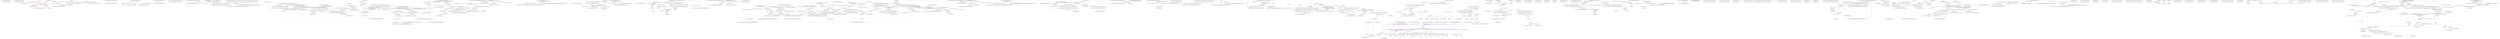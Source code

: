 digraph  {
m0_2 [label="Entry Ninject.Resolution.IResolver.Resolve(Ninject.Activation.IContext)", span="12-12", cluster="Ninject.Resolution.IResolver.Resolve(Ninject.Activation.IContext)", file="ActivationScope.cs"];
m0_3 [label="Exit Ninject.Resolution.IResolver.Resolve(Ninject.Activation.IContext)", span="12-12", cluster="Ninject.Resolution.IResolver.Resolve(Ninject.Activation.IContext)", file="ActivationScope.cs"];
m0_0 [label="Entry Ninject.Resolution.IResolver.HasStrategy(Ninject.Activation.IRequest)", span="11-11", cluster="Ninject.Resolution.IResolver.HasStrategy(Ninject.Activation.IRequest)", file="ActivationScope.cs"];
m0_1 [label="Exit Ninject.Resolution.IResolver.HasStrategy(Ninject.Activation.IRequest)", span="11-11", cluster="Ninject.Resolution.IResolver.HasStrategy(Ninject.Activation.IRequest)", file="ActivationScope.cs"];
m1_8 [label="Entry Ninject.Dynamic.RubyEngine.ExecuteFile<T>(string)", span="188-188", cluster="Ninject.Dynamic.RubyEngine.ExecuteFile<T>(string)", file="ActivationScopeTests.cs"];
m1_4 [label="Entry Ninject.Dynamic.Modules.RubyModule.Load()", span="41-41", cluster="Ninject.Dynamic.Modules.RubyModule.Load()", file="ActivationScopeTests.cs"];
m1_5 [label="var bindings = ((RubyEngine) _engine).ExecuteFile<RubyArray>(_scriptPath)", span="43-43", cluster="Ninject.Dynamic.Modules.RubyModule.Load()", color=red, community=0, file="ActivationScopeTests.cs"];
m1_6 [label="bindings.ForEach(item => AddBinding((IBinding) item))", span="45-45", cluster="Ninject.Dynamic.Modules.RubyModule.Load()", color=red, community=0, file="ActivationScopeTests.cs"];
m1_7 [label="Exit Ninject.Dynamic.Modules.RubyModule.Load()", span="41-41", cluster="Ninject.Dynamic.Modules.RubyModule.Load()", file="ActivationScopeTests.cs"];
m1_0 [label="Entry Ninject.Dynamic.Modules.RubyModule.RubyModule(Ninject.Dynamic.IRubyEngine, string)", span="22-22", cluster="Ninject.Dynamic.Modules.RubyModule.RubyModule(Ninject.Dynamic.IRubyEngine, string)", file="ActivationScopeTests.cs"];
m1_1 [label="_engine = engine", span="24-24", cluster="Ninject.Dynamic.Modules.RubyModule.RubyModule(Ninject.Dynamic.IRubyEngine, string)", color=red, community=0, file="ActivationScopeTests.cs"];
m1_2 [label="_scriptPath = scriptPath", span="25-25", cluster="Ninject.Dynamic.Modules.RubyModule.RubyModule(Ninject.Dynamic.IRubyEngine, string)", color=red, community=0, file="ActivationScopeTests.cs"];
m1_3 [label="Exit Ninject.Dynamic.Modules.RubyModule.RubyModule(Ninject.Dynamic.IRubyEngine, string)", span="22-22", cluster="Ninject.Dynamic.Modules.RubyModule.RubyModule(Ninject.Dynamic.IRubyEngine, string)", file="ActivationScopeTests.cs"];
m1_9 [label="Entry Unk.ForEach", span="", cluster="Unk.ForEach", file="ActivationScopeTests.cs"];
m1_13 [label="Entry Ninject.Modules.NinjectModule.AddBinding(Ninject.Planning.Bindings.IBinding)", span="97-97", cluster="Ninject.Modules.NinjectModule.AddBinding(Ninject.Planning.Bindings.IBinding)", file="ActivationScopeTests.cs"];
m1_10 [label="Entry lambda expression", span="45-45", cluster="lambda expression", file="ActivationScopeTests.cs"];
m1_11 [label="AddBinding((IBinding) item)", span="45-45", cluster="lambda expression", color=red, community=0, file="ActivationScopeTests.cs"];
m1_12 [label="Exit lambda expression", span="45-45", cluster="lambda expression", file="ActivationScopeTests.cs"];
m1_14 [label="Ninject.Dynamic.Modules.RubyModule", span="", file="ActivationScopeTests.cs"];
m4_10 [label="Entry Ninject.IKernel.Load(System.Collections.Generic.IEnumerable<Ninject.Modules.INinjectModule>)", span="53-53", cluster="Ninject.IKernel.Load(System.Collections.Generic.IEnumerable<Ninject.Modules.INinjectModule>)", file="BindingRoot.cs"];
m4_15 [label="Entry Ninject.ModuleLoadExtensions.Load(Ninject.IKernel, params System.Reflection.Assembly[])", span="57-57", cluster="Ninject.ModuleLoadExtensions.Load(Ninject.IKernel, params System.Reflection.Assembly[])", file="BindingRoot.cs"];
m4_16 [label="kernel.Load(assemblies)", span="59-59", cluster="Ninject.ModuleLoadExtensions.Load(Ninject.IKernel, params System.Reflection.Assembly[])", color=green, community=0, file="BindingRoot.cs"];
m4_17 [label="Exit Ninject.ModuleLoadExtensions.Load(Ninject.IKernel, params System.Reflection.Assembly[])", span="57-57", cluster="Ninject.ModuleLoadExtensions.Load(Ninject.IKernel, params System.Reflection.Assembly[])", file="BindingRoot.cs"];
m4_0 [label="Entry Ninject.ModuleLoadExtensions.Load<TModule>(Ninject.IKernel)", span="24-24", cluster="Ninject.ModuleLoadExtensions.Load<TModule>(Ninject.IKernel)", file="BindingRoot.cs"];
m4_1 [label="Ensure.ArgumentNotNull(kernel, ''kernel'')", span="27-27", cluster="Ninject.ModuleLoadExtensions.Load<TModule>(Ninject.IKernel)", color=green, community=0, file="BindingRoot.cs"];
m4_2 [label="kernel.Load(new TModule())", span="28-28", cluster="Ninject.ModuleLoadExtensions.Load<TModule>(Ninject.IKernel)", color=green, community=0, file="BindingRoot.cs"];
m4_3 [label="Exit Ninject.ModuleLoadExtensions.Load<TModule>(Ninject.IKernel)", span="24-24", cluster="Ninject.ModuleLoadExtensions.Load<TModule>(Ninject.IKernel)", file="BindingRoot.cs"];
m4_5 [label="Entry TModule.cstr", span="", cluster="TModule.cstr", file="BindingRoot.cs"];
m4_11 [label="Entry Ninject.ModuleLoadExtensions.Load(Ninject.IKernel, params string[])", span="47-47", cluster="Ninject.ModuleLoadExtensions.Load(Ninject.IKernel, params string[])", file="BindingRoot.cs"];
m4_12 [label="kernel.Load(filePatterns)", span="49-49", cluster="Ninject.ModuleLoadExtensions.Load(Ninject.IKernel, params string[])", color=green, community=0, file="BindingRoot.cs"];
m4_13 [label="Exit Ninject.ModuleLoadExtensions.Load(Ninject.IKernel, params string[])", span="47-47", cluster="Ninject.ModuleLoadExtensions.Load(Ninject.IKernel, params string[])", file="BindingRoot.cs"];
m4_7 [label="Entry Ninject.ModuleLoadExtensions.Load(Ninject.IKernel, params Ninject.Modules.INinjectModule[])", span="36-36", cluster="Ninject.ModuleLoadExtensions.Load(Ninject.IKernel, params Ninject.Modules.INinjectModule[])", file="BindingRoot.cs"];
m4_8 [label="kernel.Load(modules)", span="38-38", cluster="Ninject.ModuleLoadExtensions.Load(Ninject.IKernel, params Ninject.Modules.INinjectModule[])", color=green, community=0, file="BindingRoot.cs"];
m4_9 [label="Exit Ninject.ModuleLoadExtensions.Load(Ninject.IKernel, params Ninject.Modules.INinjectModule[])", span="36-36", cluster="Ninject.ModuleLoadExtensions.Load(Ninject.IKernel, params Ninject.Modules.INinjectModule[])", file="BindingRoot.cs"];
m4_6 [label="Entry Ninject.IKernel.Load(params Ninject.Modules.INinjectModule[])", span="36-36", cluster="Ninject.IKernel.Load(params Ninject.Modules.INinjectModule[])", file="BindingRoot.cs"];
m4_14 [label="Entry Ninject.IKernel.Load(System.Collections.Generic.IEnumerable<string>)", span="60-60", cluster="Ninject.IKernel.Load(System.Collections.Generic.IEnumerable<string>)", file="BindingRoot.cs"];
m4_4 [label="Entry Ninject.Infrastructure.Ensure.ArgumentNotNull(object, string)", span="22-22", cluster="Ninject.Infrastructure.Ensure.ArgumentNotNull(object, string)", file="BindingRoot.cs"];
m4_18 [label="Entry Ninject.IKernel.Load(System.Collections.Generic.IEnumerable<System.Reflection.Assembly>)", span="66-66", cluster="Ninject.IKernel.Load(System.Collections.Generic.IEnumerable<System.Reflection.Assembly>)", file="BindingRoot.cs"];
m5_0 [label="Entry Ninject.Parameters.IParameter.GetValue(Ninject.Activation.IContext, Ninject.Planning.Targets.ITarget)", span="39-39", cluster="Ninject.Parameters.IParameter.GetValue(Ninject.Activation.IContext, Ninject.Planning.Targets.ITarget)", file="Cache.cs"];
m5_1 [label="Exit Ninject.Parameters.IParameter.GetValue(Ninject.Activation.IContext, Ninject.Planning.Targets.ITarget)", span="39-39", cluster="Ninject.Parameters.IParameter.GetValue(Ninject.Activation.IContext, Ninject.Planning.Targets.ITarget)", file="Cache.cs"];
m6_3 [label="Entry Ninject.Resolution.PredicateConstraint.Matches(Ninject.Planning.Bindings.IBindingMetadata)", span="14-14", cluster="Ninject.Resolution.PredicateConstraint.Matches(Ninject.Planning.Bindings.IBindingMetadata)", file="CacheTests.cs"];
m6_4 [label="return Predicate(metadata);", span="16-16", cluster="Ninject.Resolution.PredicateConstraint.Matches(Ninject.Planning.Bindings.IBindingMetadata)", file="CacheTests.cs"];
m6_5 [label="Exit Ninject.Resolution.PredicateConstraint.Matches(Ninject.Planning.Bindings.IBindingMetadata)", span="14-14", cluster="Ninject.Resolution.PredicateConstraint.Matches(Ninject.Planning.Bindings.IBindingMetadata)", file="CacheTests.cs"];
m6_7 [label="Entry Ninject.Resolution.PredicateConstraint.implicit operator Ninject.Resolution.PredicateConstraint(System.Func<Ninject.Planning.Bindings.IBindingMetadata, bool>)", span="19-19", cluster="Ninject.Resolution.PredicateConstraint.implicit operator Ninject.Resolution.PredicateConstraint(System.Func<Ninject.Planning.Bindings.IBindingMetadata, bool>)", file="CacheTests.cs"];
m6_8 [label="return new PredicateConstraint(predicate);", span="21-21", cluster="Ninject.Resolution.PredicateConstraint.implicit operator Ninject.Resolution.PredicateConstraint(System.Func<Ninject.Planning.Bindings.IBindingMetadata, bool>)", file="CacheTests.cs"];
m6_9 [label="Exit Ninject.Resolution.PredicateConstraint.implicit operator Ninject.Resolution.PredicateConstraint(System.Func<Ninject.Planning.Bindings.IBindingMetadata, bool>)", span="19-19", cluster="Ninject.Resolution.PredicateConstraint.implicit operator Ninject.Resolution.PredicateConstraint(System.Func<Ninject.Planning.Bindings.IBindingMetadata, bool>)", file="CacheTests.cs"];
m6_0 [label="Entry Ninject.Resolution.PredicateConstraint.PredicateConstraint(System.Func<Ninject.Planning.Bindings.IBindingMetadata, bool>)", span="9-9", cluster="Ninject.Resolution.PredicateConstraint.PredicateConstraint(System.Func<Ninject.Planning.Bindings.IBindingMetadata, bool>)", file="CacheTests.cs"];
m6_1 [label="Predicate = predicate", span="11-11", cluster="Ninject.Resolution.PredicateConstraint.PredicateConstraint(System.Func<Ninject.Planning.Bindings.IBindingMetadata, bool>)", file="CacheTests.cs"];
m6_2 [label="Exit Ninject.Resolution.PredicateConstraint.PredicateConstraint(System.Func<Ninject.Planning.Bindings.IBindingMetadata, bool>)", span="9-9", cluster="Ninject.Resolution.PredicateConstraint.PredicateConstraint(System.Func<Ninject.Planning.Bindings.IBindingMetadata, bool>)", file="CacheTests.cs"];
m6_6 [label="Entry System.Func<T, TResult>.Invoke(T)", span="0-0", cluster="System.Func<T, TResult>.Invoke(T)", file="CacheTests.cs"];
m6_10 [label="Ninject.Resolution.PredicateConstraint", span="", file="CacheTests.cs"];
m7_0 [label="Entry Ninject.Planning.IPlanner.GetPlan(System.Type)", span="30-30", cluster="Ninject.Planning.IPlanner.GetPlan(System.Type)", file="CallbackProviderTests.cs"];
m7_1 [label="Exit Ninject.Planning.IPlanner.GetPlan(System.Type)", span="30-30", cluster="Ninject.Planning.IPlanner.GetPlan(System.Type)", file="CallbackProviderTests.cs"];
m8_0 [label="Entry Ninject.Planning.Bindings.Resolvers.IMissingBindingResolver.Resolve(System.Collections.Generic.IDictionary<System.Type, System.Collections.Generic.IEnumerable<Ninject.Planning.Bindings.IBinding>>, Ninject.Activation.IRequest)", span="33-33", cluster="Ninject.Planning.Bindings.Resolvers.IMissingBindingResolver.Resolve(System.Collections.Generic.IDictionary<System.Type, System.Collections.Generic.IEnumerable<Ninject.Planning.Bindings.IBinding>>, Ninject.Activation.IRequest)", file="CircularDependenciesTests.cs"];
m8_1 [label="Exit Ninject.Planning.Bindings.Resolvers.IMissingBindingResolver.Resolve(System.Collections.Generic.IDictionary<System.Type, System.Collections.Generic.IEnumerable<Ninject.Planning.Bindings.IBinding>>, Ninject.Activation.IRequest)", span="33-33", cluster="Ninject.Planning.Bindings.Resolvers.IMissingBindingResolver.Resolve(System.Collections.Generic.IDictionary<System.Type, System.Collections.Generic.IEnumerable<Ninject.Planning.Bindings.IBinding>>, Ninject.Activation.IRequest)", file="CircularDependenciesTests.cs"];
m10_21 [label="Entry Ninject.Components.ComponentContainer.Add<TComponent, TImplementation>()", span="64-64", cluster="Ninject.Components.ComponentContainer.Add<TComponent, TImplementation>()", file="ComponentContainerTests.cs"];
m10_0 [label="Entry Ninject.Tests.Unit.ComponentContainerTests.ComponentContainerContext.ComponentContainerContext()", span="15-15", cluster="Ninject.Tests.Unit.ComponentContainerTests.ComponentContainerContext.ComponentContainerContext()", file="ComponentContainerTests.cs"];
m10_1 [label="container = new ComponentContainer()", span="17-17", cluster="Ninject.Tests.Unit.ComponentContainerTests.ComponentContainerContext.ComponentContainerContext()", file="ComponentContainerTests.cs"];
m10_2 [label="kernelMock = new Mock<IKernel>()", span="18-18", cluster="Ninject.Tests.Unit.ComponentContainerTests.ComponentContainerContext.ComponentContainerContext()", file="ComponentContainerTests.cs"];
m10_3 [label="container.Kernel = kernelMock.Object", span="20-20", cluster="Ninject.Tests.Unit.ComponentContainerTests.ComponentContainerContext.ComponentContainerContext()", file="ComponentContainerTests.cs"];
m10_4 [label="Exit Ninject.Tests.Unit.ComponentContainerTests.ComponentContainerContext.ComponentContainerContext()", span="15-15", cluster="Ninject.Tests.Unit.ComponentContainerTests.ComponentContainerContext.ComponentContainerContext()", file="ComponentContainerTests.cs"];
m10_67 [label="Entry object.ShouldBeSameAs(object)", span="79-79", cluster="object.ShouldBeSameAs(object)", file="ComponentContainerTests.cs"];
m10_68 [label="Entry Ninject.Tests.Unit.ComponentContainerTests.WhenRemoveAllIsCalled.RemovesAllMappings()", span="114-114", cluster="Ninject.Tests.Unit.ComponentContainerTests.WhenRemoveAllIsCalled.RemovesAllMappings()", file="ComponentContainerTests.cs"];
m10_69 [label="container.Add<ITestService, TestServiceA>()", span="116-116", cluster="Ninject.Tests.Unit.ComponentContainerTests.WhenRemoveAllIsCalled.RemovesAllMappings()", file="ComponentContainerTests.cs"];
m10_70 [label="var service1 = container.Get<ITestService>()", span="118-118", cluster="Ninject.Tests.Unit.ComponentContainerTests.WhenRemoveAllIsCalled.RemovesAllMappings()", file="ComponentContainerTests.cs"];
m10_71 [label="service1.ShouldNotBeNull()", span="119-119", cluster="Ninject.Tests.Unit.ComponentContainerTests.WhenRemoveAllIsCalled.RemovesAllMappings()", file="ComponentContainerTests.cs"];
m10_72 [label="container.RemoveAll<ITestService>()", span="121-121", cluster="Ninject.Tests.Unit.ComponentContainerTests.WhenRemoveAllIsCalled.RemovesAllMappings()", file="ComponentContainerTests.cs"];
m10_73 [label="Assert.Throws<InvalidOperationException>(() => container.Get<ITestService>())", span="122-122", cluster="Ninject.Tests.Unit.ComponentContainerTests.WhenRemoveAllIsCalled.RemovesAllMappings()", file="ComponentContainerTests.cs"];
m10_74 [label="Exit Ninject.Tests.Unit.ComponentContainerTests.WhenRemoveAllIsCalled.RemovesAllMappings()", span="114-114", cluster="Ninject.Tests.Unit.ComponentContainerTests.WhenRemoveAllIsCalled.RemovesAllMappings()", file="ComponentContainerTests.cs"];
m10_23 [label="Entry object.ShouldBeInstanceOf<T>()", span="109-109", cluster="object.ShouldBeInstanceOf<T>()", file="ComponentContainerTests.cs"];
m10_10 [label="Entry Unk.>", span="", cluster="Unk.>", file="ComponentContainerTests.cs"];
m10_24 [label="Entry Ninject.Tests.Unit.ComponentContainerTests.WhenGetIsCalled.ReturnsInstanceOfFirstRegisteredImplementation()", span="44-44", cluster="Ninject.Tests.Unit.ComponentContainerTests.WhenGetIsCalled.ReturnsInstanceOfFirstRegisteredImplementation()", file="ComponentContainerTests.cs"];
m10_25 [label="container.Add<ITestService, TestServiceA>()", span="46-46", cluster="Ninject.Tests.Unit.ComponentContainerTests.WhenGetIsCalled.ReturnsInstanceOfFirstRegisteredImplementation()", file="ComponentContainerTests.cs"];
m10_26 [label="container.Add<ITestService, TestServiceB>()", span="47-47", cluster="Ninject.Tests.Unit.ComponentContainerTests.WhenGetIsCalled.ReturnsInstanceOfFirstRegisteredImplementation()", file="ComponentContainerTests.cs"];
m10_27 [label="var service = container.Get<ITestService>()", span="49-49", cluster="Ninject.Tests.Unit.ComponentContainerTests.WhenGetIsCalled.ReturnsInstanceOfFirstRegisteredImplementation()", file="ComponentContainerTests.cs"];
m10_28 [label="service.ShouldNotBeNull()", span="51-51", cluster="Ninject.Tests.Unit.ComponentContainerTests.WhenGetIsCalled.ReturnsInstanceOfFirstRegisteredImplementation()", file="ComponentContainerTests.cs"];
m10_29 [label="service.ShouldBeInstanceOf<TestServiceA>()", span="52-52", cluster="Ninject.Tests.Unit.ComponentContainerTests.WhenGetIsCalled.ReturnsInstanceOfFirstRegisteredImplementation()", file="ComponentContainerTests.cs"];
m10_30 [label="Exit Ninject.Tests.Unit.ComponentContainerTests.WhenGetIsCalled.ReturnsInstanceOfFirstRegisteredImplementation()", span="44-44", cluster="Ninject.Tests.Unit.ComponentContainerTests.WhenGetIsCalled.ReturnsInstanceOfFirstRegisteredImplementation()", file="ComponentContainerTests.cs"];
m10_31 [label="Entry Ninject.Tests.Unit.ComponentContainerTests.WhenGetIsCalled.InjectsEnumeratorOfServicesWhenConstructorArgumentIsIEnumerable()", span="56-56", cluster="Ninject.Tests.Unit.ComponentContainerTests.WhenGetIsCalled.InjectsEnumeratorOfServicesWhenConstructorArgumentIsIEnumerable()", file="ComponentContainerTests.cs"];
m10_32 [label="container.Add<ITestService, TestServiceA>()", span="58-58", cluster="Ninject.Tests.Unit.ComponentContainerTests.WhenGetIsCalled.InjectsEnumeratorOfServicesWhenConstructorArgumentIsIEnumerable()", file="ComponentContainerTests.cs"];
m10_33 [label="container.Add<ITestService, TestServiceB>()", span="59-59", cluster="Ninject.Tests.Unit.ComponentContainerTests.WhenGetIsCalled.InjectsEnumeratorOfServicesWhenConstructorArgumentIsIEnumerable()", file="ComponentContainerTests.cs"];
m10_34 [label="container.Add<IAsksForEnumerable, AsksForEnumerable>()", span="60-60", cluster="Ninject.Tests.Unit.ComponentContainerTests.WhenGetIsCalled.InjectsEnumeratorOfServicesWhenConstructorArgumentIsIEnumerable()", file="ComponentContainerTests.cs"];
m10_35 [label="var asks = container.Get<IAsksForEnumerable>()", span="62-62", cluster="Ninject.Tests.Unit.ComponentContainerTests.WhenGetIsCalled.InjectsEnumeratorOfServicesWhenConstructorArgumentIsIEnumerable()", file="ComponentContainerTests.cs"];
m10_36 [label="asks.ShouldNotBeNull()", span="64-64", cluster="Ninject.Tests.Unit.ComponentContainerTests.WhenGetIsCalled.InjectsEnumeratorOfServicesWhenConstructorArgumentIsIEnumerable()", file="ComponentContainerTests.cs"];
m10_37 [label="asks.SecondService.ShouldNotBeNull()", span="65-65", cluster="Ninject.Tests.Unit.ComponentContainerTests.WhenGetIsCalled.InjectsEnumeratorOfServicesWhenConstructorArgumentIsIEnumerable()", file="ComponentContainerTests.cs"];
m10_38 [label="asks.SecondService.ShouldBeInstanceOf<TestServiceB>()", span="66-66", cluster="Ninject.Tests.Unit.ComponentContainerTests.WhenGetIsCalled.InjectsEnumeratorOfServicesWhenConstructorArgumentIsIEnumerable()", file="ComponentContainerTests.cs"];
m10_39 [label="Exit Ninject.Tests.Unit.ComponentContainerTests.WhenGetIsCalled.InjectsEnumeratorOfServicesWhenConstructorArgumentIsIEnumerable()", span="56-56", cluster="Ninject.Tests.Unit.ComponentContainerTests.WhenGetIsCalled.InjectsEnumeratorOfServicesWhenConstructorArgumentIsIEnumerable()", file="ComponentContainerTests.cs"];
m10_59 [label="Entry Ninject.Tests.Unit.ComponentContainerTests.WhenGetAllIsCalledOnComponentContainer.ReturnsSameInstanceForTwoCallsForSameService()", span="98-98", cluster="Ninject.Tests.Unit.ComponentContainerTests.WhenGetAllIsCalledOnComponentContainer.ReturnsSameInstanceForTwoCallsForSameService()", file="ComponentContainerTests.cs"];
m10_60 [label="container.Add<ITestService, TestServiceA>()", span="100-100", cluster="Ninject.Tests.Unit.ComponentContainerTests.WhenGetAllIsCalledOnComponentContainer.ReturnsSameInstanceForTwoCallsForSameService()", file="ComponentContainerTests.cs"];
m10_61 [label="var service1 = container.Get<ITestService>()", span="102-102", cluster="Ninject.Tests.Unit.ComponentContainerTests.WhenGetAllIsCalledOnComponentContainer.ReturnsSameInstanceForTwoCallsForSameService()", file="ComponentContainerTests.cs"];
m10_62 [label="var service2 = container.Get<ITestService>()", span="103-103", cluster="Ninject.Tests.Unit.ComponentContainerTests.WhenGetAllIsCalledOnComponentContainer.ReturnsSameInstanceForTwoCallsForSameService()", file="ComponentContainerTests.cs"];
m10_63 [label="service1.ShouldNotBeNull()", span="105-105", cluster="Ninject.Tests.Unit.ComponentContainerTests.WhenGetAllIsCalledOnComponentContainer.ReturnsSameInstanceForTwoCallsForSameService()", file="ComponentContainerTests.cs"];
m10_65 [label="service1.ShouldBeSameAs(service2)", span="107-107", cluster="Ninject.Tests.Unit.ComponentContainerTests.WhenGetAllIsCalledOnComponentContainer.ReturnsSameInstanceForTwoCallsForSameService()", file="ComponentContainerTests.cs"];
m10_64 [label="service2.ShouldNotBeNull()", span="106-106", cluster="Ninject.Tests.Unit.ComponentContainerTests.WhenGetAllIsCalledOnComponentContainer.ReturnsSameInstanceForTwoCallsForSameService()", file="ComponentContainerTests.cs"];
m10_66 [label="Exit Ninject.Tests.Unit.ComponentContainerTests.WhenGetAllIsCalledOnComponentContainer.ReturnsSameInstanceForTwoCallsForSameService()", span="98-98", cluster="Ninject.Tests.Unit.ComponentContainerTests.WhenGetAllIsCalledOnComponentContainer.ReturnsSameInstanceForTwoCallsForSameService()", file="ComponentContainerTests.cs"];
m10_40 [label="Entry Ninject.Tests.Unit.ComponentContainerTests.WhenGetAllIsCalledOnComponentContainer.ReturnsSeriesWithSingleItem()", span="73-73", cluster="Ninject.Tests.Unit.ComponentContainerTests.WhenGetAllIsCalledOnComponentContainer.ReturnsSeriesWithSingleItem()", file="ComponentContainerTests.cs"];
m10_41 [label="container.Add<ITestService, TestServiceA>()", span="75-75", cluster="Ninject.Tests.Unit.ComponentContainerTests.WhenGetAllIsCalledOnComponentContainer.ReturnsSeriesWithSingleItem()", file="ComponentContainerTests.cs"];
m10_42 [label="var services = container.GetAll<ITestService>().ToList()", span="77-77", cluster="Ninject.Tests.Unit.ComponentContainerTests.WhenGetAllIsCalledOnComponentContainer.ReturnsSeriesWithSingleItem()", file="ComponentContainerTests.cs"];
m10_43 [label="services.ShouldNotBeNull()", span="79-79", cluster="Ninject.Tests.Unit.ComponentContainerTests.WhenGetAllIsCalledOnComponentContainer.ReturnsSeriesWithSingleItem()", file="ComponentContainerTests.cs"];
m10_44 [label="services.Count.ShouldBe(1)", span="80-80", cluster="Ninject.Tests.Unit.ComponentContainerTests.WhenGetAllIsCalledOnComponentContainer.ReturnsSeriesWithSingleItem()", file="ComponentContainerTests.cs"];
m10_45 [label="services[0].ShouldBeInstanceOf<TestServiceA>()", span="81-81", cluster="Ninject.Tests.Unit.ComponentContainerTests.WhenGetAllIsCalledOnComponentContainer.ReturnsSeriesWithSingleItem()", file="ComponentContainerTests.cs"];
m10_46 [label="Exit Ninject.Tests.Unit.ComponentContainerTests.WhenGetAllIsCalledOnComponentContainer.ReturnsSeriesWithSingleItem()", span="73-73", cluster="Ninject.Tests.Unit.ComponentContainerTests.WhenGetAllIsCalledOnComponentContainer.ReturnsSeriesWithSingleItem()", file="ComponentContainerTests.cs"];
m10_89 [label="Entry bool.ShouldBeTrue()", span="89-89", cluster="bool.ShouldBeTrue()", file="ComponentContainerTests.cs"];
m10_50 [label="Entry Ninject.Tests.Unit.ComponentContainerTests.WhenGetAllIsCalledOnComponentContainer.ReturnsInstanceOfEachRegisteredImplementation()", span="85-85", cluster="Ninject.Tests.Unit.ComponentContainerTests.WhenGetAllIsCalledOnComponentContainer.ReturnsInstanceOfEachRegisteredImplementation()", file="ComponentContainerTests.cs"];
m10_51 [label="container.Add<ITestService, TestServiceA>()", span="87-87", cluster="Ninject.Tests.Unit.ComponentContainerTests.WhenGetAllIsCalledOnComponentContainer.ReturnsInstanceOfEachRegisteredImplementation()", file="ComponentContainerTests.cs"];
m10_52 [label="container.Add<ITestService, TestServiceB>()", span="88-88", cluster="Ninject.Tests.Unit.ComponentContainerTests.WhenGetAllIsCalledOnComponentContainer.ReturnsInstanceOfEachRegisteredImplementation()", file="ComponentContainerTests.cs"];
m10_53 [label="var services = container.GetAll<ITestService>().ToList()", span="89-89", cluster="Ninject.Tests.Unit.ComponentContainerTests.WhenGetAllIsCalledOnComponentContainer.ReturnsInstanceOfEachRegisteredImplementation()", file="ComponentContainerTests.cs"];
m10_54 [label="services.ShouldNotBeNull()", span="91-91", cluster="Ninject.Tests.Unit.ComponentContainerTests.WhenGetAllIsCalledOnComponentContainer.ReturnsInstanceOfEachRegisteredImplementation()", file="ComponentContainerTests.cs"];
m10_55 [label="services.Count.ShouldBe(2)", span="92-92", cluster="Ninject.Tests.Unit.ComponentContainerTests.WhenGetAllIsCalledOnComponentContainer.ReturnsInstanceOfEachRegisteredImplementation()", file="ComponentContainerTests.cs"];
m10_56 [label="services[0].ShouldBeInstanceOf<TestServiceA>()", span="93-93", cluster="Ninject.Tests.Unit.ComponentContainerTests.WhenGetAllIsCalledOnComponentContainer.ReturnsInstanceOfEachRegisteredImplementation()", file="ComponentContainerTests.cs"];
m10_57 [label="services[1].ShouldBeInstanceOf<TestServiceB>()", span="94-94", cluster="Ninject.Tests.Unit.ComponentContainerTests.WhenGetAllIsCalledOnComponentContainer.ReturnsInstanceOfEachRegisteredImplementation()", file="ComponentContainerTests.cs"];
m10_58 [label="Exit Ninject.Tests.Unit.ComponentContainerTests.WhenGetAllIsCalledOnComponentContainer.ReturnsInstanceOfEachRegisteredImplementation()", span="85-85", cluster="Ninject.Tests.Unit.ComponentContainerTests.WhenGetAllIsCalledOnComponentContainer.ReturnsInstanceOfEachRegisteredImplementation()", file="ComponentContainerTests.cs"];
m10_15 [label="Entry Ninject.Tests.Unit.ComponentContainerTests.WhenGetIsCalled.ReturnsInstanceWhenOneImplementationIsRegistered()", span="33-33", cluster="Ninject.Tests.Unit.ComponentContainerTests.WhenGetIsCalled.ReturnsInstanceWhenOneImplementationIsRegistered()", file="ComponentContainerTests.cs"];
m10_16 [label="container.Add<ITestService, TestServiceA>()", span="35-35", cluster="Ninject.Tests.Unit.ComponentContainerTests.WhenGetIsCalled.ReturnsInstanceWhenOneImplementationIsRegistered()", file="ComponentContainerTests.cs"];
m10_17 [label="var service = container.Get<ITestService>()", span="37-37", cluster="Ninject.Tests.Unit.ComponentContainerTests.WhenGetIsCalled.ReturnsInstanceWhenOneImplementationIsRegistered()", file="ComponentContainerTests.cs"];
m10_18 [label="service.ShouldNotBeNull()", span="39-39", cluster="Ninject.Tests.Unit.ComponentContainerTests.WhenGetIsCalled.ReturnsInstanceWhenOneImplementationIsRegistered()", file="ComponentContainerTests.cs"];
m10_19 [label="service.ShouldBeInstanceOf<TestServiceA>()", span="40-40", cluster="Ninject.Tests.Unit.ComponentContainerTests.WhenGetIsCalled.ReturnsInstanceWhenOneImplementationIsRegistered()", file="ComponentContainerTests.cs"];
m10_20 [label="Exit Ninject.Tests.Unit.ComponentContainerTests.WhenGetIsCalled.ReturnsInstanceWhenOneImplementationIsRegistered()", span="33-33", cluster="Ninject.Tests.Unit.ComponentContainerTests.WhenGetIsCalled.ReturnsInstanceWhenOneImplementationIsRegistered()", file="ComponentContainerTests.cs"];
m10_48 [label="Entry System.Collections.Generic.IEnumerable<TSource>.ToList<TSource>()", span="0-0", cluster="System.Collections.Generic.IEnumerable<TSource>.ToList<TSource>()", file="ComponentContainerTests.cs"];
m10_79 [label="Entry Ninject.Tests.Unit.ComponentContainerTests.WhenRemoveAllIsCalled.DisposesOfAllInstances()", span="126-126", cluster="Ninject.Tests.Unit.ComponentContainerTests.WhenRemoveAllIsCalled.DisposesOfAllInstances()", file="ComponentContainerTests.cs"];
m10_80 [label="container.Add<ITestService, TestServiceA>()", span="128-128", cluster="Ninject.Tests.Unit.ComponentContainerTests.WhenRemoveAllIsCalled.DisposesOfAllInstances()", file="ComponentContainerTests.cs"];
m10_81 [label="container.Add<ITestService, TestServiceB>()", span="129-129", cluster="Ninject.Tests.Unit.ComponentContainerTests.WhenRemoveAllIsCalled.DisposesOfAllInstances()", file="ComponentContainerTests.cs"];
m10_82 [label="var services = container.GetAll<ITestService>().ToList()", span="131-131", cluster="Ninject.Tests.Unit.ComponentContainerTests.WhenRemoveAllIsCalled.DisposesOfAllInstances()", file="ComponentContainerTests.cs"];
m10_83 [label="services.ShouldNotBeNull()", span="132-132", cluster="Ninject.Tests.Unit.ComponentContainerTests.WhenRemoveAllIsCalled.DisposesOfAllInstances()", file="ComponentContainerTests.cs"];
m10_84 [label="services.Count.ShouldBe(2)", span="133-133", cluster="Ninject.Tests.Unit.ComponentContainerTests.WhenRemoveAllIsCalled.DisposesOfAllInstances()", file="ComponentContainerTests.cs"];
m10_86 [label="services[0].IsDisposed.ShouldBeTrue()", span="137-137", cluster="Ninject.Tests.Unit.ComponentContainerTests.WhenRemoveAllIsCalled.DisposesOfAllInstances()", file="ComponentContainerTests.cs"];
m10_87 [label="services[1].IsDisposed.ShouldBeTrue()", span="138-138", cluster="Ninject.Tests.Unit.ComponentContainerTests.WhenRemoveAllIsCalled.DisposesOfAllInstances()", file="ComponentContainerTests.cs"];
m10_85 [label="container.RemoveAll<ITestService>()", span="135-135", cluster="Ninject.Tests.Unit.ComponentContainerTests.WhenRemoveAllIsCalled.DisposesOfAllInstances()", file="ComponentContainerTests.cs"];
m10_88 [label="Exit Ninject.Tests.Unit.ComponentContainerTests.WhenRemoveAllIsCalled.DisposesOfAllInstances()", span="126-126", cluster="Ninject.Tests.Unit.ComponentContainerTests.WhenRemoveAllIsCalled.DisposesOfAllInstances()", file="ComponentContainerTests.cs"];
m10_47 [label="Entry Ninject.Components.ComponentContainer.GetAll<T>()", span="114-114", cluster="Ninject.Components.ComponentContainer.GetAll<T>()", file="ComponentContainerTests.cs"];
m10_94 [label="Entry System.Collections.Generic.IEnumerable<TSource>.First<TSource>()", span="0-0", cluster="System.Collections.Generic.IEnumerable<TSource>.First<TSource>()", file="ComponentContainerTests.cs"];
m10_90 [label="Entry Ninject.Tests.Unit.ComponentContainerTests.AsksForEnumerable.AsksForEnumerable(System.Collections.Generic.IEnumerable<Ninject.Tests.Unit.ComponentContainerTests.ITestService>)", span="146-146", cluster="Ninject.Tests.Unit.ComponentContainerTests.AsksForEnumerable.AsksForEnumerable(System.Collections.Generic.IEnumerable<Ninject.Tests.Unit.ComponentContainerTests.ITestService>)", file="ComponentContainerTests.cs"];
m10_91 [label="SecondService = services.Skip(1).First()", span="148-148", cluster="Ninject.Tests.Unit.ComponentContainerTests.AsksForEnumerable.AsksForEnumerable(System.Collections.Generic.IEnumerable<Ninject.Tests.Unit.ComponentContainerTests.ITestService>)", file="ComponentContainerTests.cs"];
m10_92 [label="Exit Ninject.Tests.Unit.ComponentContainerTests.AsksForEnumerable.AsksForEnumerable(System.Collections.Generic.IEnumerable<Ninject.Tests.Unit.ComponentContainerTests.ITestService>)", span="146-146", cluster="Ninject.Tests.Unit.ComponentContainerTests.AsksForEnumerable.AsksForEnumerable(System.Collections.Generic.IEnumerable<Ninject.Tests.Unit.ComponentContainerTests.ITestService>)", file="ComponentContainerTests.cs"];
m10_76 [label="Entry lambda expression", span="122-122", cluster="lambda expression", file="ComponentContainerTests.cs"];
m10_11 [label="Entry lambda expression", span="29-29", cluster="lambda expression", file="ComponentContainerTests.cs"];
m10_12 [label="container.Get<ITestService>()", span="29-29", cluster="lambda expression", file="ComponentContainerTests.cs"];
m10_13 [label="Exit lambda expression", span="29-29", cluster="lambda expression", file="ComponentContainerTests.cs"];
m10_77 [label="container.Get<ITestService>()", span="122-122", cluster="lambda expression", file="ComponentContainerTests.cs"];
m10_78 [label="Exit lambda expression", span="122-122", cluster="lambda expression", file="ComponentContainerTests.cs"];
m10_49 [label="Entry T.ShouldBe<T>(T)", span="59-59", cluster="T.ShouldBe<T>(T)", file="ComponentContainerTests.cs"];
m10_5 [label="Entry Ninject.Components.ComponentContainer.ComponentContainer()", span="32-32", cluster="Ninject.Components.ComponentContainer.ComponentContainer()", file="ComponentContainerTests.cs"];
m10_7 [label="Entry Ninject.Tests.Unit.ComponentContainerTests.WhenGetIsCalled.ThrowsExceptionIfNoImplementationRegisteredForService()", span="27-27", cluster="Ninject.Tests.Unit.ComponentContainerTests.WhenGetIsCalled.ThrowsExceptionIfNoImplementationRegisteredForService()", file="ComponentContainerTests.cs"];
m10_8 [label="Assert.Throws<InvalidOperationException>(() => container.Get<ITestService>())", span="29-29", cluster="Ninject.Tests.Unit.ComponentContainerTests.WhenGetIsCalled.ThrowsExceptionIfNoImplementationRegisteredForService()", file="ComponentContainerTests.cs"];
m10_9 [label="Exit Ninject.Tests.Unit.ComponentContainerTests.WhenGetIsCalled.ThrowsExceptionIfNoImplementationRegisteredForService()", span="27-27", cluster="Ninject.Tests.Unit.ComponentContainerTests.WhenGetIsCalled.ThrowsExceptionIfNoImplementationRegisteredForService()", file="ComponentContainerTests.cs"];
m10_6 [label="Entry Mock<IKernel>.cstr", span="", cluster="Mock<IKernel>.cstr", file="ComponentContainerTests.cs"];
m10_75 [label="Entry Ninject.Components.ComponentContainer.RemoveAll<T>()", span="75-75", cluster="Ninject.Components.ComponentContainer.RemoveAll<T>()", file="ComponentContainerTests.cs"];
m10_14 [label="Entry Ninject.Components.ComponentContainer.Get<T>()", span="103-103", cluster="Ninject.Components.ComponentContainer.Get<T>()", file="ComponentContainerTests.cs"];
m10_22 [label="Entry object.ShouldNotBeNull()", span="74-74", cluster="object.ShouldNotBeNull()", file="ComponentContainerTests.cs"];
m10_93 [label="Entry System.Collections.Generic.IEnumerable<TSource>.Skip<TSource>(int)", span="0-0", cluster="System.Collections.Generic.IEnumerable<TSource>.Skip<TSource>(int)", file="ComponentContainerTests.cs"];
m10_95 [label="Ninject.Tests.Unit.ComponentContainerTests.ComponentContainerContext", span="", file="ComponentContainerTests.cs"];
m10_96 [label="Ninject.Tests.Unit.ComponentContainerTests.WhenGetIsCalled", span="", file="ComponentContainerTests.cs"];
m10_97 [label="Ninject.Tests.Unit.ComponentContainerTests.WhenGetAllIsCalledOnComponentContainer", span="", file="ComponentContainerTests.cs"];
m10_98 [label="Ninject.Tests.Unit.ComponentContainerTests.WhenRemoveAllIsCalled", span="", file="ComponentContainerTests.cs"];
m10_99 [label="Ninject.Tests.Unit.ComponentContainerTests.AsksForEnumerable", span="", file="ComponentContainerTests.cs"];
m11_13 [label="Entry object.ShouldBeSameAs(object)", span="79-79", cluster="object.ShouldBeSameAs(object)", file="ConstantProviderTests.cs"];
m11_12 [label="Entry Unk.Create", span="", cluster="Unk.Create", file="ConstantProviderTests.cs"];
m11_3 [label="Entry Mock<IContext>.cstr", span="", cluster="Mock<IContext>.cstr", file="ConstantProviderTests.cs"];
m11_4 [label="Entry Ninject.Tests.Unit.ConstantProviderTests.WhenCreateIsCalled.ProviderReturnsConstantValue()", span="23-23", cluster="Ninject.Tests.Unit.ConstantProviderTests.WhenCreateIsCalled.ProviderReturnsConstantValue()", file="ConstantProviderTests.cs"];
m11_5 [label="var sword = new Sword()", span="25-25", cluster="Ninject.Tests.Unit.ConstantProviderTests.WhenCreateIsCalled.ProviderReturnsConstantValue()", file="ConstantProviderTests.cs"];
m11_6 [label="provider = new ConstantProvider<Sword>(sword)", span="26-26", cluster="Ninject.Tests.Unit.ConstantProviderTests.WhenCreateIsCalled.ProviderReturnsConstantValue()", file="ConstantProviderTests.cs"];
m11_8 [label="result.ShouldBeSameAs(sword)", span="30-30", cluster="Ninject.Tests.Unit.ConstantProviderTests.WhenCreateIsCalled.ProviderReturnsConstantValue()", file="ConstantProviderTests.cs"];
m11_7 [label="var result = provider.Create(contextMock.Object)", span="28-28", cluster="Ninject.Tests.Unit.ConstantProviderTests.WhenCreateIsCalled.ProviderReturnsConstantValue()", file="ConstantProviderTests.cs"];
m11_9 [label="Exit Ninject.Tests.Unit.ConstantProviderTests.WhenCreateIsCalled.ProviderReturnsConstantValue()", span="23-23", cluster="Ninject.Tests.Unit.ConstantProviderTests.WhenCreateIsCalled.ProviderReturnsConstantValue()", file="ConstantProviderTests.cs"];
m11_0 [label="Entry Ninject.Tests.Unit.ConstantProviderTests.ConstantProviderContext.ConstantProviderContext()", span="14-14", cluster="Ninject.Tests.Unit.ConstantProviderTests.ConstantProviderContext.ConstantProviderContext()", file="ConstantProviderTests.cs"];
m11_1 [label="contextMock = new Mock<IContext>()", span="16-16", cluster="Ninject.Tests.Unit.ConstantProviderTests.ConstantProviderContext.ConstantProviderContext()", file="ConstantProviderTests.cs"];
m11_2 [label="Exit Ninject.Tests.Unit.ConstantProviderTests.ConstantProviderContext.ConstantProviderContext()", span="14-14", cluster="Ninject.Tests.Unit.ConstantProviderTests.ConstantProviderContext.ConstantProviderContext()", file="ConstantProviderTests.cs"];
m11_10 [label="Entry Ninject.Tests.Fakes.Sword.Sword()", span="4-4", cluster="Ninject.Tests.Fakes.Sword.Sword()", file="ConstantProviderTests.cs"];
m11_11 [label="Entry Ninject.Activation.Providers.ConstantProvider<T>.ConstantProvider(T)", span="37-37", cluster="Ninject.Activation.Providers.ConstantProvider<T>.ConstantProvider(T)", file="ConstantProviderTests.cs"];
m11_14 [label="Ninject.Tests.Unit.ConstantProviderTests.ConstantProviderContext", span="", file="ConstantProviderTests.cs"];
m11_15 [label="Ninject.Tests.Unit.ConstantProviderTests.WhenCreateIsCalled", span="", file="ConstantProviderTests.cs"];
m12_6 [label="Entry Ninject.Tests.Unit.DisposableStrategyTests.WhenDeactivateIsCalled.StrategyDisposesInstanceIfItIsDisposable()", span="25-25", cluster="Ninject.Tests.Unit.DisposableStrategyTests.WhenDeactivateIsCalled.StrategyDisposesInstanceIfItIsDisposable()", file="DisposableStrategyTests.cs"];
m12_7 [label="var instance = new NotifiesWhenDisposed()", span="27-27", cluster="Ninject.Tests.Unit.DisposableStrategyTests.WhenDeactivateIsCalled.StrategyDisposesInstanceIfItIsDisposable()", file="DisposableStrategyTests.cs"];
m12_8 [label="contextMock.SetupGet(x => x.Instance).Returns(instance)", span="29-29", cluster="Ninject.Tests.Unit.DisposableStrategyTests.WhenDeactivateIsCalled.StrategyDisposesInstanceIfItIsDisposable()", file="DisposableStrategyTests.cs"];
m12_10 [label="instance.IsDisposed.ShouldBeTrue()", span="32-32", cluster="Ninject.Tests.Unit.DisposableStrategyTests.WhenDeactivateIsCalled.StrategyDisposesInstanceIfItIsDisposable()", file="DisposableStrategyTests.cs"];
m12_9 [label="strategy.Deactivate(contextMock.Object)", span="30-30", cluster="Ninject.Tests.Unit.DisposableStrategyTests.WhenDeactivateIsCalled.StrategyDisposesInstanceIfItIsDisposable()", file="DisposableStrategyTests.cs"];
m12_11 [label="Exit Ninject.Tests.Unit.DisposableStrategyTests.WhenDeactivateIsCalled.StrategyDisposesInstanceIfItIsDisposable()", span="25-25", cluster="Ninject.Tests.Unit.DisposableStrategyTests.WhenDeactivateIsCalled.StrategyDisposesInstanceIfItIsDisposable()", file="DisposableStrategyTests.cs"];
m12_16 [label="Entry bool.ShouldBeTrue()", span="89-89", cluster="bool.ShouldBeTrue()", file="DisposableStrategyTests.cs"];
m12_25 [label="Entry object.Object()", span="0-0", cluster="object.Object()", file="DisposableStrategyTests.cs"];
m12_20 [label="Entry Ninject.Tests.Unit.DisposableStrategyTests.WhenDeactivateIsCalled.StrategyDoesNotAttemptToDisposeInstanceIfItIsNotDisposable()", span="36-36", cluster="Ninject.Tests.Unit.DisposableStrategyTests.WhenDeactivateIsCalled.StrategyDoesNotAttemptToDisposeInstanceIfItIsNotDisposable()", file="DisposableStrategyTests.cs"];
m12_21 [label="var instance = new object()", span="38-38", cluster="Ninject.Tests.Unit.DisposableStrategyTests.WhenDeactivateIsCalled.StrategyDoesNotAttemptToDisposeInstanceIfItIsNotDisposable()", file="DisposableStrategyTests.cs"];
m12_22 [label="contextMock.SetupGet(x => x.Instance).Returns(instance)", span="40-40", cluster="Ninject.Tests.Unit.DisposableStrategyTests.WhenDeactivateIsCalled.StrategyDoesNotAttemptToDisposeInstanceIfItIsNotDisposable()", file="DisposableStrategyTests.cs"];
m12_23 [label="strategy.Deactivate(contextMock.Object)", span="41-41", cluster="Ninject.Tests.Unit.DisposableStrategyTests.WhenDeactivateIsCalled.StrategyDoesNotAttemptToDisposeInstanceIfItIsNotDisposable()", file="DisposableStrategyTests.cs"];
m12_24 [label="Exit Ninject.Tests.Unit.DisposableStrategyTests.WhenDeactivateIsCalled.StrategyDoesNotAttemptToDisposeInstanceIfItIsNotDisposable()", span="36-36", cluster="Ninject.Tests.Unit.DisposableStrategyTests.WhenDeactivateIsCalled.StrategyDoesNotAttemptToDisposeInstanceIfItIsNotDisposable()", file="DisposableStrategyTests.cs"];
m12_13 [label="Entry Unk.SetupGet", span="", cluster="Unk.SetupGet", file="DisposableStrategyTests.cs"];
m12_0 [label="Entry Ninject.Tests.Unit.DisposableStrategyTests.DisposableStrategyContext.DisposableStrategyContext()", span="15-15", cluster="Ninject.Tests.Unit.DisposableStrategyTests.DisposableStrategyContext.DisposableStrategyContext()", file="DisposableStrategyTests.cs"];
m12_1 [label="contextMock = new Mock<IContext>()", span="17-17", cluster="Ninject.Tests.Unit.DisposableStrategyTests.DisposableStrategyContext.DisposableStrategyContext()", file="DisposableStrategyTests.cs"];
m12_2 [label="strategy = new DisposableStrategy()", span="18-18", cluster="Ninject.Tests.Unit.DisposableStrategyTests.DisposableStrategyContext.DisposableStrategyContext()", file="DisposableStrategyTests.cs"];
m12_3 [label="Exit Ninject.Tests.Unit.DisposableStrategyTests.DisposableStrategyContext.DisposableStrategyContext()", span="15-15", cluster="Ninject.Tests.Unit.DisposableStrategyTests.DisposableStrategyContext.DisposableStrategyContext()", file="DisposableStrategyTests.cs"];
m12_15 [label="Entry Unk.Deactivate", span="", cluster="Unk.Deactivate", file="DisposableStrategyTests.cs"];
m12_14 [label="Entry Unk.Returns", span="", cluster="Unk.Returns", file="DisposableStrategyTests.cs"];
m12_4 [label="Entry Mock<IContext>.cstr", span="", cluster="Mock<IContext>.cstr", file="DisposableStrategyTests.cs"];
m12_12 [label="Entry Ninject.Tests.Fakes.NotifiesWhenDisposed.NotifiesWhenDisposed()", span="5-5", cluster="Ninject.Tests.Fakes.NotifiesWhenDisposed.NotifiesWhenDisposed()", file="DisposableStrategyTests.cs"];
m12_26 [label="Entry lambda expression", span="40-40", cluster="lambda expression", file="DisposableStrategyTests.cs"];
m12_17 [label="Entry lambda expression", span="29-29", cluster="lambda expression", file="DisposableStrategyTests.cs"];
m12_18 [label="x.Instance", span="29-29", cluster="lambda expression", file="DisposableStrategyTests.cs"];
m12_19 [label="Exit lambda expression", span="29-29", cluster="lambda expression", file="DisposableStrategyTests.cs"];
m12_27 [label="x.Instance", span="40-40", cluster="lambda expression", file="DisposableStrategyTests.cs"];
m12_28 [label="Exit lambda expression", span="40-40", cluster="lambda expression", file="DisposableStrategyTests.cs"];
m12_5 [label="Entry Ninject.Activation.Strategies.DisposableStrategy.DisposableStrategy()", span="25-25", cluster="Ninject.Activation.Strategies.DisposableStrategy.DisposableStrategy()", file="DisposableStrategyTests.cs"];
m12_29 [label="Ninject.Tests.Unit.DisposableStrategyTests.DisposableStrategyContext", span="", file="DisposableStrategyTests.cs"];
m12_30 [label="Ninject.Tests.Unit.DisposableStrategyTests.WhenDeactivateIsCalled", span="", file="DisposableStrategyTests.cs"];
m14_0 [label="Entry Ninject.Syntax.IConstructorArgumentSyntax.Inject<T>()", span="28-28", cluster="Ninject.Syntax.IConstructorArgumentSyntax.Inject<T>()", file="ExpressionConstructorInjectorTests.cs"];
m14_1 [label="Exit Ninject.Syntax.IConstructorArgumentSyntax.Inject<T>()", span="28-28", cluster="Ninject.Syntax.IConstructorArgumentSyntax.Inject<T>()", file="ExpressionConstructorInjectorTests.cs"];
m15_21 [label="Entry Ninject.Components.ComponentContainer.Add<TComponent, TImplementation>()", span="64-64", cluster="Ninject.Components.ComponentContainer.Add<TComponent, TImplementation>()", file="ExpressionMethodInjectorTests.cs"];
m15_0 [label="Entry Ninject.Tests.Unit.ComponentContainerTests.ComponentContainerContext.ComponentContainerContext()", span="16-16", cluster="Ninject.Tests.Unit.ComponentContainerTests.ComponentContainerContext.ComponentContainerContext()", file="ExpressionMethodInjectorTests.cs"];
m15_1 [label="container = new ComponentContainer()", span="18-18", cluster="Ninject.Tests.Unit.ComponentContainerTests.ComponentContainerContext.ComponentContainerContext()", file="ExpressionMethodInjectorTests.cs"];
m15_2 [label="kernelMock = new Mock<IKernel>()", span="19-19", cluster="Ninject.Tests.Unit.ComponentContainerTests.ComponentContainerContext.ComponentContainerContext()", file="ExpressionMethodInjectorTests.cs"];
m15_3 [label="container.Kernel = kernelMock.Object", span="21-21", cluster="Ninject.Tests.Unit.ComponentContainerTests.ComponentContainerContext.ComponentContainerContext()", file="ExpressionMethodInjectorTests.cs"];
m15_4 [label="Exit Ninject.Tests.Unit.ComponentContainerTests.ComponentContainerContext.ComponentContainerContext()", span="16-16", cluster="Ninject.Tests.Unit.ComponentContainerTests.ComponentContainerContext.ComponentContainerContext()", file="ExpressionMethodInjectorTests.cs"];
m15_67 [label="Entry Ninject.Tests.Unit.ComponentContainerTests.WhenRemoveAllIsCalled.RemovesAllMappings()", span="115-115", cluster="Ninject.Tests.Unit.ComponentContainerTests.WhenRemoveAllIsCalled.RemovesAllMappings()", file="ExpressionMethodInjectorTests.cs"];
m15_68 [label="container.Add<ITestService, TestServiceA>()", span="117-117", cluster="Ninject.Tests.Unit.ComponentContainerTests.WhenRemoveAllIsCalled.RemovesAllMappings()", file="ExpressionMethodInjectorTests.cs"];
m15_69 [label="var service1 = container.Get<ITestService>()", span="119-119", cluster="Ninject.Tests.Unit.ComponentContainerTests.WhenRemoveAllIsCalled.RemovesAllMappings()", file="ExpressionMethodInjectorTests.cs"];
m15_70 [label="service1.ShouldNotBeNull()", span="120-120", cluster="Ninject.Tests.Unit.ComponentContainerTests.WhenRemoveAllIsCalled.RemovesAllMappings()", file="ExpressionMethodInjectorTests.cs"];
m15_71 [label="container.RemoveAll<ITestService>()", span="122-122", cluster="Ninject.Tests.Unit.ComponentContainerTests.WhenRemoveAllIsCalled.RemovesAllMappings()", file="ExpressionMethodInjectorTests.cs"];
m15_72 [label="Assert.Throws<InvalidOperationException>(() => container.Get<ITestService>())", span="123-123", cluster="Ninject.Tests.Unit.ComponentContainerTests.WhenRemoveAllIsCalled.RemovesAllMappings()", file="ExpressionMethodInjectorTests.cs"];
m15_73 [label="Exit Ninject.Tests.Unit.ComponentContainerTests.WhenRemoveAllIsCalled.RemovesAllMappings()", span="115-115", cluster="Ninject.Tests.Unit.ComponentContainerTests.WhenRemoveAllIsCalled.RemovesAllMappings()", file="ExpressionMethodInjectorTests.cs"];
m15_10 [label="Entry Unk.>", span="", cluster="Unk.>", file="ExpressionMethodInjectorTests.cs"];
m15_48 [label="Entry Unk.ShouldBe", span="", cluster="Unk.ShouldBe", file="ExpressionMethodInjectorTests.cs"];
m15_23 [label="Entry Ninject.Tests.Unit.ComponentContainerTests.WhenGetIsCalled.ReturnsInstanceOfFirstRegisteredImplementation()", span="45-45", cluster="Ninject.Tests.Unit.ComponentContainerTests.WhenGetIsCalled.ReturnsInstanceOfFirstRegisteredImplementation()", file="ExpressionMethodInjectorTests.cs"];
m15_24 [label="container.Add<ITestService, TestServiceA>()", span="47-47", cluster="Ninject.Tests.Unit.ComponentContainerTests.WhenGetIsCalled.ReturnsInstanceOfFirstRegisteredImplementation()", file="ExpressionMethodInjectorTests.cs"];
m15_25 [label="container.Add<ITestService, TestServiceB>()", span="48-48", cluster="Ninject.Tests.Unit.ComponentContainerTests.WhenGetIsCalled.ReturnsInstanceOfFirstRegisteredImplementation()", file="ExpressionMethodInjectorTests.cs"];
m15_26 [label="var service = container.Get<ITestService>()", span="50-50", cluster="Ninject.Tests.Unit.ComponentContainerTests.WhenGetIsCalled.ReturnsInstanceOfFirstRegisteredImplementation()", file="ExpressionMethodInjectorTests.cs"];
m15_27 [label="service.ShouldNotBeNull()", span="52-52", cluster="Ninject.Tests.Unit.ComponentContainerTests.WhenGetIsCalled.ReturnsInstanceOfFirstRegisteredImplementation()", file="ExpressionMethodInjectorTests.cs"];
m15_28 [label="service.ShouldBeInstanceOf<TestServiceA>()", span="53-53", cluster="Ninject.Tests.Unit.ComponentContainerTests.WhenGetIsCalled.ReturnsInstanceOfFirstRegisteredImplementation()", file="ExpressionMethodInjectorTests.cs"];
m15_29 [label="Exit Ninject.Tests.Unit.ComponentContainerTests.WhenGetIsCalled.ReturnsInstanceOfFirstRegisteredImplementation()", span="45-45", cluster="Ninject.Tests.Unit.ComponentContainerTests.WhenGetIsCalled.ReturnsInstanceOfFirstRegisteredImplementation()", file="ExpressionMethodInjectorTests.cs"];
m15_22 [label="Entry Unk.ShouldNotBeNull", span="", cluster="Unk.ShouldNotBeNull", file="ExpressionMethodInjectorTests.cs"];
m15_30 [label="Entry Ninject.Tests.Unit.ComponentContainerTests.WhenGetIsCalled.InjectsEnumeratorOfServicesWhenConstructorArgumentIsIEnumerable()", span="57-57", cluster="Ninject.Tests.Unit.ComponentContainerTests.WhenGetIsCalled.InjectsEnumeratorOfServicesWhenConstructorArgumentIsIEnumerable()", file="ExpressionMethodInjectorTests.cs"];
m15_31 [label="container.Add<ITestService, TestServiceA>()", span="59-59", cluster="Ninject.Tests.Unit.ComponentContainerTests.WhenGetIsCalled.InjectsEnumeratorOfServicesWhenConstructorArgumentIsIEnumerable()", file="ExpressionMethodInjectorTests.cs"];
m15_32 [label="container.Add<ITestService, TestServiceB>()", span="60-60", cluster="Ninject.Tests.Unit.ComponentContainerTests.WhenGetIsCalled.InjectsEnumeratorOfServicesWhenConstructorArgumentIsIEnumerable()", file="ExpressionMethodInjectorTests.cs"];
m15_33 [label="container.Add<IAsksForEnumerable, AsksForEnumerable>()", span="61-61", cluster="Ninject.Tests.Unit.ComponentContainerTests.WhenGetIsCalled.InjectsEnumeratorOfServicesWhenConstructorArgumentIsIEnumerable()", file="ExpressionMethodInjectorTests.cs"];
m15_34 [label="var asks = container.Get<IAsksForEnumerable>()", span="63-63", cluster="Ninject.Tests.Unit.ComponentContainerTests.WhenGetIsCalled.InjectsEnumeratorOfServicesWhenConstructorArgumentIsIEnumerable()", file="ExpressionMethodInjectorTests.cs"];
m15_35 [label="asks.ShouldNotBeNull()", span="65-65", cluster="Ninject.Tests.Unit.ComponentContainerTests.WhenGetIsCalled.InjectsEnumeratorOfServicesWhenConstructorArgumentIsIEnumerable()", file="ExpressionMethodInjectorTests.cs"];
m15_36 [label="asks.SecondService.ShouldNotBeNull()", span="66-66", cluster="Ninject.Tests.Unit.ComponentContainerTests.WhenGetIsCalled.InjectsEnumeratorOfServicesWhenConstructorArgumentIsIEnumerable()", file="ExpressionMethodInjectorTests.cs"];
m15_37 [label="asks.SecondService.ShouldBeInstanceOf<TestServiceB>()", span="67-67", cluster="Ninject.Tests.Unit.ComponentContainerTests.WhenGetIsCalled.InjectsEnumeratorOfServicesWhenConstructorArgumentIsIEnumerable()", file="ExpressionMethodInjectorTests.cs"];
m15_38 [label="Exit Ninject.Tests.Unit.ComponentContainerTests.WhenGetIsCalled.InjectsEnumeratorOfServicesWhenConstructorArgumentIsIEnumerable()", span="57-57", cluster="Ninject.Tests.Unit.ComponentContainerTests.WhenGetIsCalled.InjectsEnumeratorOfServicesWhenConstructorArgumentIsIEnumerable()", file="ExpressionMethodInjectorTests.cs"];
m15_58 [label="Entry Ninject.Tests.Unit.ComponentContainerTests.WhenGetAllIsCalledOnComponentContainer.ReturnsSameInstanceForTwoCallsForSameService()", span="99-99", cluster="Ninject.Tests.Unit.ComponentContainerTests.WhenGetAllIsCalledOnComponentContainer.ReturnsSameInstanceForTwoCallsForSameService()", file="ExpressionMethodInjectorTests.cs"];
m15_59 [label="container.Add<ITestService, TestServiceA>()", span="101-101", cluster="Ninject.Tests.Unit.ComponentContainerTests.WhenGetAllIsCalledOnComponentContainer.ReturnsSameInstanceForTwoCallsForSameService()", file="ExpressionMethodInjectorTests.cs"];
m15_60 [label="var service1 = container.Get<ITestService>()", span="103-103", cluster="Ninject.Tests.Unit.ComponentContainerTests.WhenGetAllIsCalledOnComponentContainer.ReturnsSameInstanceForTwoCallsForSameService()", file="ExpressionMethodInjectorTests.cs"];
m15_61 [label="var service2 = container.Get<ITestService>()", span="104-104", cluster="Ninject.Tests.Unit.ComponentContainerTests.WhenGetAllIsCalledOnComponentContainer.ReturnsSameInstanceForTwoCallsForSameService()", file="ExpressionMethodInjectorTests.cs"];
m15_62 [label="service1.ShouldNotBeNull()", span="106-106", cluster="Ninject.Tests.Unit.ComponentContainerTests.WhenGetAllIsCalledOnComponentContainer.ReturnsSameInstanceForTwoCallsForSameService()", file="ExpressionMethodInjectorTests.cs"];
m15_64 [label="service1.ShouldBeSameAs(service2)", span="108-108", cluster="Ninject.Tests.Unit.ComponentContainerTests.WhenGetAllIsCalledOnComponentContainer.ReturnsSameInstanceForTwoCallsForSameService()", file="ExpressionMethodInjectorTests.cs"];
m15_63 [label="service2.ShouldNotBeNull()", span="107-107", cluster="Ninject.Tests.Unit.ComponentContainerTests.WhenGetAllIsCalledOnComponentContainer.ReturnsSameInstanceForTwoCallsForSameService()", file="ExpressionMethodInjectorTests.cs"];
m15_65 [label="Exit Ninject.Tests.Unit.ComponentContainerTests.WhenGetAllIsCalledOnComponentContainer.ReturnsSameInstanceForTwoCallsForSameService()", span="99-99", cluster="Ninject.Tests.Unit.ComponentContainerTests.WhenGetAllIsCalledOnComponentContainer.ReturnsSameInstanceForTwoCallsForSameService()", file="ExpressionMethodInjectorTests.cs"];
m15_39 [label="Entry Ninject.Tests.Unit.ComponentContainerTests.WhenGetAllIsCalledOnComponentContainer.ReturnsSeriesWithSingleItem()", span="74-74", cluster="Ninject.Tests.Unit.ComponentContainerTests.WhenGetAllIsCalledOnComponentContainer.ReturnsSeriesWithSingleItem()", file="ExpressionMethodInjectorTests.cs"];
m15_40 [label="container.Add<ITestService, TestServiceA>()", span="76-76", cluster="Ninject.Tests.Unit.ComponentContainerTests.WhenGetAllIsCalledOnComponentContainer.ReturnsSeriesWithSingleItem()", file="ExpressionMethodInjectorTests.cs"];
m15_41 [label="var services = container.GetAll<ITestService>().ToList()", span="78-78", cluster="Ninject.Tests.Unit.ComponentContainerTests.WhenGetAllIsCalledOnComponentContainer.ReturnsSeriesWithSingleItem()", file="ExpressionMethodInjectorTests.cs"];
m15_42 [label="services.ShouldNotBeNull()", span="80-80", cluster="Ninject.Tests.Unit.ComponentContainerTests.WhenGetAllIsCalledOnComponentContainer.ReturnsSeriesWithSingleItem()", file="ExpressionMethodInjectorTests.cs"];
m15_43 [label="services.Count.ShouldBe(1)", span="81-81", cluster="Ninject.Tests.Unit.ComponentContainerTests.WhenGetAllIsCalledOnComponentContainer.ReturnsSeriesWithSingleItem()", file="ExpressionMethodInjectorTests.cs"];
m15_44 [label="services[0].ShouldBeInstanceOf<TestServiceA>()", span="82-82", cluster="Ninject.Tests.Unit.ComponentContainerTests.WhenGetAllIsCalledOnComponentContainer.ReturnsSeriesWithSingleItem()", file="ExpressionMethodInjectorTests.cs"];
m15_45 [label="Exit Ninject.Tests.Unit.ComponentContainerTests.WhenGetAllIsCalledOnComponentContainer.ReturnsSeriesWithSingleItem()", span="74-74", cluster="Ninject.Tests.Unit.ComponentContainerTests.WhenGetAllIsCalledOnComponentContainer.ReturnsSeriesWithSingleItem()", file="ExpressionMethodInjectorTests.cs"];
m15_49 [label="Entry Ninject.Tests.Unit.ComponentContainerTests.WhenGetAllIsCalledOnComponentContainer.ReturnsInstanceOfEachRegisteredImplementation()", span="86-86", cluster="Ninject.Tests.Unit.ComponentContainerTests.WhenGetAllIsCalledOnComponentContainer.ReturnsInstanceOfEachRegisteredImplementation()", file="ExpressionMethodInjectorTests.cs"];
m15_50 [label="container.Add<ITestService, TestServiceA>()", span="88-88", cluster="Ninject.Tests.Unit.ComponentContainerTests.WhenGetAllIsCalledOnComponentContainer.ReturnsInstanceOfEachRegisteredImplementation()", file="ExpressionMethodInjectorTests.cs"];
m15_51 [label="container.Add<ITestService, TestServiceB>()", span="89-89", cluster="Ninject.Tests.Unit.ComponentContainerTests.WhenGetAllIsCalledOnComponentContainer.ReturnsInstanceOfEachRegisteredImplementation()", file="ExpressionMethodInjectorTests.cs"];
m15_52 [label="var services = container.GetAll<ITestService>().ToList()", span="90-90", cluster="Ninject.Tests.Unit.ComponentContainerTests.WhenGetAllIsCalledOnComponentContainer.ReturnsInstanceOfEachRegisteredImplementation()", file="ExpressionMethodInjectorTests.cs"];
m15_53 [label="services.ShouldNotBeNull()", span="92-92", cluster="Ninject.Tests.Unit.ComponentContainerTests.WhenGetAllIsCalledOnComponentContainer.ReturnsInstanceOfEachRegisteredImplementation()", file="ExpressionMethodInjectorTests.cs"];
m15_54 [label="services.Count.ShouldBe(2)", span="93-93", cluster="Ninject.Tests.Unit.ComponentContainerTests.WhenGetAllIsCalledOnComponentContainer.ReturnsInstanceOfEachRegisteredImplementation()", file="ExpressionMethodInjectorTests.cs"];
m15_55 [label="services[0].ShouldBeInstanceOf<TestServiceA>()", span="94-94", cluster="Ninject.Tests.Unit.ComponentContainerTests.WhenGetAllIsCalledOnComponentContainer.ReturnsInstanceOfEachRegisteredImplementation()", file="ExpressionMethodInjectorTests.cs"];
m15_56 [label="services[1].ShouldBeInstanceOf<TestServiceB>()", span="95-95", cluster="Ninject.Tests.Unit.ComponentContainerTests.WhenGetAllIsCalledOnComponentContainer.ReturnsInstanceOfEachRegisteredImplementation()", file="ExpressionMethodInjectorTests.cs"];
m15_57 [label="Exit Ninject.Tests.Unit.ComponentContainerTests.WhenGetAllIsCalledOnComponentContainer.ReturnsInstanceOfEachRegisteredImplementation()", span="86-86", cluster="Ninject.Tests.Unit.ComponentContainerTests.WhenGetAllIsCalledOnComponentContainer.ReturnsInstanceOfEachRegisteredImplementation()", file="ExpressionMethodInjectorTests.cs"];
m15_15 [label="Entry Ninject.Tests.Unit.ComponentContainerTests.WhenGetIsCalled.ReturnsInstanceWhenOneImplementationIsRegistered()", span="34-34", cluster="Ninject.Tests.Unit.ComponentContainerTests.WhenGetIsCalled.ReturnsInstanceWhenOneImplementationIsRegistered()", file="ExpressionMethodInjectorTests.cs"];
m15_16 [label="container.Add<ITestService, TestServiceA>()", span="36-36", cluster="Ninject.Tests.Unit.ComponentContainerTests.WhenGetIsCalled.ReturnsInstanceWhenOneImplementationIsRegistered()", file="ExpressionMethodInjectorTests.cs"];
m15_17 [label="var service = container.Get<ITestService>()", span="38-38", cluster="Ninject.Tests.Unit.ComponentContainerTests.WhenGetIsCalled.ReturnsInstanceWhenOneImplementationIsRegistered()", file="ExpressionMethodInjectorTests.cs"];
m15_18 [label="service.ShouldNotBeNull()", span="40-40", cluster="Ninject.Tests.Unit.ComponentContainerTests.WhenGetIsCalled.ReturnsInstanceWhenOneImplementationIsRegistered()", file="ExpressionMethodInjectorTests.cs"];
m15_19 [label="service.ShouldBeInstanceOf<TestServiceA>()", span="41-41", cluster="Ninject.Tests.Unit.ComponentContainerTests.WhenGetIsCalled.ReturnsInstanceWhenOneImplementationIsRegistered()", file="ExpressionMethodInjectorTests.cs"];
m15_20 [label="Exit Ninject.Tests.Unit.ComponentContainerTests.WhenGetIsCalled.ReturnsInstanceWhenOneImplementationIsRegistered()", span="34-34", cluster="Ninject.Tests.Unit.ComponentContainerTests.WhenGetIsCalled.ReturnsInstanceWhenOneImplementationIsRegistered()", file="ExpressionMethodInjectorTests.cs"];
m15_47 [label="Entry System.Collections.Generic.IEnumerable<TSource>.ToList<TSource>()", span="0-0", cluster="System.Collections.Generic.IEnumerable<TSource>.ToList<TSource>()", file="ExpressionMethodInjectorTests.cs"];
m15_78 [label="Entry Ninject.Tests.Unit.ComponentContainerTests.WhenRemoveAllIsCalled.DisposesOfAllInstances()", span="127-127", cluster="Ninject.Tests.Unit.ComponentContainerTests.WhenRemoveAllIsCalled.DisposesOfAllInstances()", file="ExpressionMethodInjectorTests.cs"];
m15_79 [label="container.Add<ITestService, TestServiceA>()", span="129-129", cluster="Ninject.Tests.Unit.ComponentContainerTests.WhenRemoveAllIsCalled.DisposesOfAllInstances()", file="ExpressionMethodInjectorTests.cs"];
m15_80 [label="container.Add<ITestService, TestServiceB>()", span="130-130", cluster="Ninject.Tests.Unit.ComponentContainerTests.WhenRemoveAllIsCalled.DisposesOfAllInstances()", file="ExpressionMethodInjectorTests.cs"];
m15_81 [label="var services = container.GetAll<ITestService>().ToList()", span="132-132", cluster="Ninject.Tests.Unit.ComponentContainerTests.WhenRemoveAllIsCalled.DisposesOfAllInstances()", file="ExpressionMethodInjectorTests.cs"];
m15_82 [label="services.ShouldNotBeNull()", span="133-133", cluster="Ninject.Tests.Unit.ComponentContainerTests.WhenRemoveAllIsCalled.DisposesOfAllInstances()", file="ExpressionMethodInjectorTests.cs"];
m15_83 [label="services.Count.ShouldBe(2)", span="134-134", cluster="Ninject.Tests.Unit.ComponentContainerTests.WhenRemoveAllIsCalled.DisposesOfAllInstances()", file="ExpressionMethodInjectorTests.cs"];
m15_85 [label="services[0].IsDisposed.ShouldBeTrue()", span="138-138", cluster="Ninject.Tests.Unit.ComponentContainerTests.WhenRemoveAllIsCalled.DisposesOfAllInstances()", file="ExpressionMethodInjectorTests.cs"];
m15_86 [label="services[1].IsDisposed.ShouldBeTrue()", span="139-139", cluster="Ninject.Tests.Unit.ComponentContainerTests.WhenRemoveAllIsCalled.DisposesOfAllInstances()", file="ExpressionMethodInjectorTests.cs"];
m15_84 [label="container.RemoveAll<ITestService>()", span="136-136", cluster="Ninject.Tests.Unit.ComponentContainerTests.WhenRemoveAllIsCalled.DisposesOfAllInstances()", file="ExpressionMethodInjectorTests.cs"];
m15_87 [label="Exit Ninject.Tests.Unit.ComponentContainerTests.WhenRemoveAllIsCalled.DisposesOfAllInstances()", span="127-127", cluster="Ninject.Tests.Unit.ComponentContainerTests.WhenRemoveAllIsCalled.DisposesOfAllInstances()", file="ExpressionMethodInjectorTests.cs"];
m15_46 [label="Entry Ninject.Components.ComponentContainer.GetAll<T>()", span="114-114", cluster="Ninject.Components.ComponentContainer.GetAll<T>()", file="ExpressionMethodInjectorTests.cs"];
m15_66 [label="Entry Unk.ShouldBeSameAs", span="", cluster="Unk.ShouldBeSameAs", file="ExpressionMethodInjectorTests.cs"];
m15_93 [label="Entry System.Collections.Generic.IEnumerable<TSource>.First<TSource>()", span="0-0", cluster="System.Collections.Generic.IEnumerable<TSource>.First<TSource>()", file="ExpressionMethodInjectorTests.cs"];
m15_89 [label="Entry Ninject.Tests.Unit.ComponentContainerTests.AsksForEnumerable.AsksForEnumerable(System.Collections.Generic.IEnumerable<Ninject.Tests.Unit.ComponentContainerTests.ITestService>)", span="147-147", cluster="Ninject.Tests.Unit.ComponentContainerTests.AsksForEnumerable.AsksForEnumerable(System.Collections.Generic.IEnumerable<Ninject.Tests.Unit.ComponentContainerTests.ITestService>)", file="ExpressionMethodInjectorTests.cs"];
m15_90 [label="SecondService = services.Skip(1).First()", span="149-149", cluster="Ninject.Tests.Unit.ComponentContainerTests.AsksForEnumerable.AsksForEnumerable(System.Collections.Generic.IEnumerable<Ninject.Tests.Unit.ComponentContainerTests.ITestService>)", file="ExpressionMethodInjectorTests.cs"];
m15_91 [label="Exit Ninject.Tests.Unit.ComponentContainerTests.AsksForEnumerable.AsksForEnumerable(System.Collections.Generic.IEnumerable<Ninject.Tests.Unit.ComponentContainerTests.ITestService>)", span="147-147", cluster="Ninject.Tests.Unit.ComponentContainerTests.AsksForEnumerable.AsksForEnumerable(System.Collections.Generic.IEnumerable<Ninject.Tests.Unit.ComponentContainerTests.ITestService>)", file="ExpressionMethodInjectorTests.cs"];
m15_75 [label="Entry lambda expression", span="123-123", cluster="lambda expression", file="ExpressionMethodInjectorTests.cs"];
m15_11 [label="Entry lambda expression", span="30-30", cluster="lambda expression", file="ExpressionMethodInjectorTests.cs"];
m15_12 [label="container.Get<ITestService>()", span="30-30", cluster="lambda expression", file="ExpressionMethodInjectorTests.cs"];
m15_13 [label="Exit lambda expression", span="30-30", cluster="lambda expression", file="ExpressionMethodInjectorTests.cs"];
m15_76 [label="container.Get<ITestService>()", span="123-123", cluster="lambda expression", file="ExpressionMethodInjectorTests.cs"];
m15_77 [label="Exit lambda expression", span="123-123", cluster="lambda expression", file="ExpressionMethodInjectorTests.cs"];
m15_5 [label="Entry Ninject.Components.ComponentContainer.ComponentContainer()", span="32-32", cluster="Ninject.Components.ComponentContainer.ComponentContainer()", file="ExpressionMethodInjectorTests.cs"];
m15_88 [label="Entry Unk.ShouldBeTrue", span="", cluster="Unk.ShouldBeTrue", file="ExpressionMethodInjectorTests.cs"];
m15_7 [label="Entry Ninject.Tests.Unit.ComponentContainerTests.WhenGetIsCalled.ThrowsExceptionIfNoImplementationRegisteredForService()", span="28-28", cluster="Ninject.Tests.Unit.ComponentContainerTests.WhenGetIsCalled.ThrowsExceptionIfNoImplementationRegisteredForService()", file="ExpressionMethodInjectorTests.cs"];
m15_8 [label="Assert.Throws<InvalidOperationException>(() => container.Get<ITestService>())", span="30-30", cluster="Ninject.Tests.Unit.ComponentContainerTests.WhenGetIsCalled.ThrowsExceptionIfNoImplementationRegisteredForService()", file="ExpressionMethodInjectorTests.cs"];
m15_9 [label="Exit Ninject.Tests.Unit.ComponentContainerTests.WhenGetIsCalled.ThrowsExceptionIfNoImplementationRegisteredForService()", span="28-28", cluster="Ninject.Tests.Unit.ComponentContainerTests.WhenGetIsCalled.ThrowsExceptionIfNoImplementationRegisteredForService()", file="ExpressionMethodInjectorTests.cs"];
m15_6 [label="Entry Mock<IKernel>.cstr", span="", cluster="Mock<IKernel>.cstr", file="ExpressionMethodInjectorTests.cs"];
m15_74 [label="Entry Ninject.Components.ComponentContainer.RemoveAll<T>()", span="75-75", cluster="Ninject.Components.ComponentContainer.RemoveAll<T>()", file="ExpressionMethodInjectorTests.cs"];
m15_14 [label="Entry Ninject.Components.ComponentContainer.Get<T>()", span="103-103", cluster="Ninject.Components.ComponentContainer.Get<T>()", file="ExpressionMethodInjectorTests.cs"];
m15_92 [label="Entry System.Collections.Generic.IEnumerable<TSource>.Skip<TSource>(int)", span="0-0", cluster="System.Collections.Generic.IEnumerable<TSource>.Skip<TSource>(int)", file="ExpressionMethodInjectorTests.cs"];
m15_94 [label="Ninject.Tests.Unit.ComponentContainerTests.ComponentContainerContext", span="", file="ExpressionMethodInjectorTests.cs"];
m15_95 [label="Ninject.Tests.Unit.ComponentContainerTests.WhenGetIsCalled", span="", file="ExpressionMethodInjectorTests.cs"];
m15_96 [label="Ninject.Tests.Unit.ComponentContainerTests.WhenGetAllIsCalledOnComponentContainer", span="", file="ExpressionMethodInjectorTests.cs"];
m15_97 [label="Ninject.Tests.Unit.ComponentContainerTests.WhenRemoveAllIsCalled", span="", file="ExpressionMethodInjectorTests.cs"];
m15_98 [label="Ninject.Tests.Unit.ComponentContainerTests.AsksForEnumerable", span="", file="ExpressionMethodInjectorTests.cs"];
m16_18 [label="Entry Ninject.Injection.Expressions.ExpressionPropertyInjector.Invoke(object, object)", span="40-40", cluster="Ninject.Injection.Expressions.ExpressionPropertyInjector.Invoke(object, object)", file="ExpressionPropertyInjectorTests.cs"];
m16_25 [label="Entry object.ShouldBeNull()", span="69-69", cluster="object.ShouldBeNull()", file="ExpressionPropertyInjectorTests.cs"];
m16_6 [label="Entry Ninject.Tests.Unit.ExpressionPropertyInjectorTests.WhenPropertyInjectorIsCreated.CanGetCallback()", span="23-23", cluster="Ninject.Tests.Unit.ExpressionPropertyInjectorTests.WhenPropertyInjectorIsCreated.CanGetCallback()", file="ExpressionPropertyInjectorTests.cs"];
m16_7 [label="injector.Callback.ShouldNotBeNull()", span="25-25", cluster="Ninject.Tests.Unit.ExpressionPropertyInjectorTests.WhenPropertyInjectorIsCreated.CanGetCallback()", file="ExpressionPropertyInjectorTests.cs"];
m16_8 [label="Exit Ninject.Tests.Unit.ExpressionPropertyInjectorTests.WhenPropertyInjectorIsCreated.CanGetCallback()", span="23-23", cluster="Ninject.Tests.Unit.ExpressionPropertyInjectorTests.WhenPropertyInjectorIsCreated.CanGetCallback()", file="ExpressionPropertyInjectorTests.cs"];
m16_16 [label="Entry Ninject.Tests.Fakes.Samurai.Samurai(Ninject.Tests.Fakes.IWeapon)", span="23-23", cluster="Ninject.Tests.Fakes.Samurai.Samurai(Ninject.Tests.Fakes.IWeapon)", file="ExpressionPropertyInjectorTests.cs"];
m16_19 [label="Entry object.ShouldBeSameAs(object)", span="79-79", cluster="object.ShouldBeSameAs(object)", file="ExpressionPropertyInjectorTests.cs"];
m16_5 [label="Entry Ninject.Injection.Expressions.ExpressionPropertyInjector.ExpressionPropertyInjector(System.Reflection.PropertyInfo)", span="33-33", cluster="Ninject.Injection.Expressions.ExpressionPropertyInjector.ExpressionPropertyInjector(System.Reflection.PropertyInfo)", file="ExpressionPropertyInjectorTests.cs"];
m16_17 [label="Entry Ninject.Tests.Fakes.Sword.Sword()", span="4-4", cluster="Ninject.Tests.Fakes.Sword.Sword()", file="ExpressionPropertyInjectorTests.cs"];
m16_20 [label="Entry Ninject.Tests.Unit.ExpressionPropertyInjectorTests.WhenPropertyInjectorIsInvoked.SetsPropertyValueToNullIfInvokedWithNullArgument()", span="43-43", cluster="Ninject.Tests.Unit.ExpressionPropertyInjectorTests.WhenPropertyInjectorIsInvoked.SetsPropertyValueToNullIfInvokedWithNullArgument()", file="ExpressionPropertyInjectorTests.cs"];
m16_21 [label="var samurai = new Samurai(new Sword())", span="45-45", cluster="Ninject.Tests.Unit.ExpressionPropertyInjectorTests.WhenPropertyInjectorIsInvoked.SetsPropertyValueToNullIfInvokedWithNullArgument()", file="ExpressionPropertyInjectorTests.cs"];
m16_22 [label="injector.Invoke(samurai, null)", span="47-47", cluster="Ninject.Tests.Unit.ExpressionPropertyInjectorTests.WhenPropertyInjectorIsInvoked.SetsPropertyValueToNullIfInvokedWithNullArgument()", file="ExpressionPropertyInjectorTests.cs"];
m16_23 [label="samurai.Weapon.ShouldBeNull()", span="49-49", cluster="Ninject.Tests.Unit.ExpressionPropertyInjectorTests.WhenPropertyInjectorIsInvoked.SetsPropertyValueToNullIfInvokedWithNullArgument()", file="ExpressionPropertyInjectorTests.cs"];
m16_24 [label="Exit Ninject.Tests.Unit.ExpressionPropertyInjectorTests.WhenPropertyInjectorIsInvoked.SetsPropertyValueToNullIfInvokedWithNullArgument()", span="43-43", cluster="Ninject.Tests.Unit.ExpressionPropertyInjectorTests.WhenPropertyInjectorIsInvoked.SetsPropertyValueToNullIfInvokedWithNullArgument()", file="ExpressionPropertyInjectorTests.cs"];
m16_4 [label="Entry System.Type.GetProperty(string)", span="0-0", cluster="System.Type.GetProperty(string)", file="ExpressionPropertyInjectorTests.cs"];
m16_0 [label="Entry Ninject.Tests.Unit.ExpressionPropertyInjectorTests.ExpressionPropertyInjectorContext.ExpressionPropertyInjectorContext()", span="13-13", cluster="Ninject.Tests.Unit.ExpressionPropertyInjectorTests.ExpressionPropertyInjectorContext.ExpressionPropertyInjectorContext()", file="ExpressionPropertyInjectorTests.cs"];
m16_1 [label="property = typeof(Samurai).GetProperty(''Weapon'')", span="15-15", cluster="Ninject.Tests.Unit.ExpressionPropertyInjectorTests.ExpressionPropertyInjectorContext.ExpressionPropertyInjectorContext()", file="ExpressionPropertyInjectorTests.cs"];
m16_2 [label="injector = new ExpressionPropertyInjector(property)", span="16-16", cluster="Ninject.Tests.Unit.ExpressionPropertyInjectorTests.ExpressionPropertyInjectorContext.ExpressionPropertyInjectorContext()", file="ExpressionPropertyInjectorTests.cs"];
m16_3 [label="Exit Ninject.Tests.Unit.ExpressionPropertyInjectorTests.ExpressionPropertyInjectorContext.ExpressionPropertyInjectorContext()", span="13-13", cluster="Ninject.Tests.Unit.ExpressionPropertyInjectorTests.ExpressionPropertyInjectorContext.ExpressionPropertyInjectorContext()", file="ExpressionPropertyInjectorTests.cs"];
m16_9 [label="Entry object.ShouldNotBeNull()", span="74-74", cluster="object.ShouldNotBeNull()", file="ExpressionPropertyInjectorTests.cs"];
m16_10 [label="Entry Ninject.Tests.Unit.ExpressionPropertyInjectorTests.WhenPropertyInjectorIsInvoked.SetsPropertyValue()", span="32-32", cluster="Ninject.Tests.Unit.ExpressionPropertyInjectorTests.WhenPropertyInjectorIsInvoked.SetsPropertyValue()", file="ExpressionPropertyInjectorTests.cs"];
m16_11 [label="var samurai = new Samurai(null)", span="34-34", cluster="Ninject.Tests.Unit.ExpressionPropertyInjectorTests.WhenPropertyInjectorIsInvoked.SetsPropertyValue()", file="ExpressionPropertyInjectorTests.cs"];
m16_12 [label="var sword = new Sword()", span="35-35", cluster="Ninject.Tests.Unit.ExpressionPropertyInjectorTests.WhenPropertyInjectorIsInvoked.SetsPropertyValue()", file="ExpressionPropertyInjectorTests.cs"];
m16_13 [label="injector.Invoke(samurai, sword)", span="37-37", cluster="Ninject.Tests.Unit.ExpressionPropertyInjectorTests.WhenPropertyInjectorIsInvoked.SetsPropertyValue()", file="ExpressionPropertyInjectorTests.cs"];
m16_14 [label="samurai.Weapon.ShouldBeSameAs(sword)", span="39-39", cluster="Ninject.Tests.Unit.ExpressionPropertyInjectorTests.WhenPropertyInjectorIsInvoked.SetsPropertyValue()", file="ExpressionPropertyInjectorTests.cs"];
m16_15 [label="Exit Ninject.Tests.Unit.ExpressionPropertyInjectorTests.WhenPropertyInjectorIsInvoked.SetsPropertyValue()", span="32-32", cluster="Ninject.Tests.Unit.ExpressionPropertyInjectorTests.WhenPropertyInjectorIsInvoked.SetsPropertyValue()", file="ExpressionPropertyInjectorTests.cs"];
m16_26 [label="Ninject.Tests.Unit.ExpressionPropertyInjectorTests.ExpressionPropertyInjectorContext", span="", file="ExpressionPropertyInjectorTests.cs"];
m16_27 [label="Ninject.Tests.Unit.ExpressionPropertyInjectorTests.WhenPropertyInjectorIsCreated", span="", file="ExpressionPropertyInjectorTests.cs"];
m16_28 [label="Ninject.Tests.Unit.ExpressionPropertyInjectorTests.WhenPropertyInjectorIsInvoked", span="", file="ExpressionPropertyInjectorTests.cs"];
m17_0 [label="Entry Ninject.ConstraintAttribute.Matches(Ninject.Planning.Bindings.IBindingMetadata)", span="24-24", cluster="Ninject.ConstraintAttribute.Matches(Ninject.Planning.Bindings.IBindingMetadata)", file="ExpressionVoidMethodInjectorTests.cs"];
m17_1 [label="Exit Ninject.ConstraintAttribute.Matches(Ninject.Planning.Bindings.IBindingMetadata)", span="24-24", cluster="Ninject.ConstraintAttribute.Matches(Ninject.Planning.Bindings.IBindingMetadata)", file="ExpressionVoidMethodInjectorTests.cs"];
m18_0 [label="Entry Ninject.Selection.Heuristics.IConstructorScorer.Score(Ninject.Activation.IContext, Ninject.Planning.Directives.ConstructorInjectionDirective)", span="25-25", cluster="Ninject.Selection.Heuristics.IConstructorScorer.Score(Ninject.Activation.IContext, Ninject.Planning.Directives.ConstructorInjectionDirective)", file="ExtensionsForIEnumerable.cs"];
m18_1 [label="Exit Ninject.Selection.Heuristics.IConstructorScorer.Score(Ninject.Activation.IContext, Ninject.Planning.Directives.ConstructorInjectionDirective)", span="25-25", cluster="Ninject.Selection.Heuristics.IConstructorScorer.Score(Ninject.Activation.IContext, Ninject.Planning.Directives.ConstructorInjectionDirective)", file="ExtensionsForIEnumerable.cs"];
m19_4 [label="Entry System.Action<T>.Invoke(T)", span="0-0", cluster="System.Action<T>.Invoke(T)", file="ExtensionsForIEnumerableOfT.cs"];
m19_0 [label="Entry Ninject.Infrastructure.Language.ExtensionsForIEnumerableOfT.Map<T>(System.Collections.Generic.IEnumerable<T>, System.Action<T>)", span="26-26", cluster="Ninject.Infrastructure.Language.ExtensionsForIEnumerableOfT.Map<T>(System.Collections.Generic.IEnumerable<T>, System.Action<T>)", file="ExtensionsForIEnumerableOfT.cs"];
m19_1 [label=series, span="28-28", cluster="Ninject.Infrastructure.Language.ExtensionsForIEnumerableOfT.Map<T>(System.Collections.Generic.IEnumerable<T>, System.Action<T>)", color=green, community=0, file="ExtensionsForIEnumerableOfT.cs"];
m19_2 [label="action(item)", span="29-29", cluster="Ninject.Infrastructure.Language.ExtensionsForIEnumerableOfT.Map<T>(System.Collections.Generic.IEnumerable<T>, System.Action<T>)", color=green, community=0, file="ExtensionsForIEnumerableOfT.cs"];
m19_3 [label="Exit Ninject.Infrastructure.Language.ExtensionsForIEnumerableOfT.Map<T>(System.Collections.Generic.IEnumerable<T>, System.Action<T>)", span="26-26", cluster="Ninject.Infrastructure.Language.ExtensionsForIEnumerableOfT.Map<T>(System.Collections.Generic.IEnumerable<T>, System.Action<T>)", file="ExtensionsForIEnumerableOfT.cs"];
m20_8 [label="Entry Ninject.Activation.Pipeline.Activate(Ninject.Activation.IContext, Ninject.Activation.InstanceReference)", span="54-54", cluster="Ninject.Activation.Pipeline.Activate(Ninject.Activation.IContext, Ninject.Activation.InstanceReference)", file="ExternalInjectionTests.cs"];
m20_9 [label="Ensure.ArgumentNotNull(context, ''context'')", span="56-56", cluster="Ninject.Activation.Pipeline.Activate(Ninject.Activation.IContext, Ninject.Activation.InstanceReference)", file="ExternalInjectionTests.cs"];
m20_10 [label="Ensure.ArgumentNotNull(reference, ''reference'')", span="57-57", cluster="Ninject.Activation.Pipeline.Activate(Ninject.Activation.IContext, Ninject.Activation.InstanceReference)", file="ExternalInjectionTests.cs"];
m20_11 [label="!this.activationCache.IsActivated(reference.Instance)", span="59-59", cluster="Ninject.Activation.Pipeline.Activate(Ninject.Activation.IContext, Ninject.Activation.InstanceReference)", file="ExternalInjectionTests.cs"];
m20_12 [label="this.Strategies.Map(s => s.Activate(context, reference))", span="61-61", cluster="Ninject.Activation.Pipeline.Activate(Ninject.Activation.IContext, Ninject.Activation.InstanceReference)", file="ExternalInjectionTests.cs"];
m20_13 [label="Exit Ninject.Activation.Pipeline.Activate(Ninject.Activation.IContext, Ninject.Activation.InstanceReference)", span="54-54", cluster="Ninject.Activation.Pipeline.Activate(Ninject.Activation.IContext, Ninject.Activation.InstanceReference)", file="ExternalInjectionTests.cs"];
m20_26 [label="Entry Ninject.Activation.Caching.IActivationCache.IsDeactivated(object)", span="42-42", cluster="Ninject.Activation.Caching.IActivationCache.IsDeactivated(object)", file="ExternalInjectionTests.cs"];
m20_20 [label="Entry Ninject.Activation.Pipeline.Deactivate(Ninject.Activation.IContext, Ninject.Activation.InstanceReference)", span="70-70", cluster="Ninject.Activation.Pipeline.Deactivate(Ninject.Activation.IContext, Ninject.Activation.InstanceReference)", file="ExternalInjectionTests.cs"];
m20_21 [label="Ensure.ArgumentNotNull(context, ''context'')", span="72-72", cluster="Ninject.Activation.Pipeline.Deactivate(Ninject.Activation.IContext, Ninject.Activation.InstanceReference)", file="ExternalInjectionTests.cs"];
m20_22 [label="Ensure.ArgumentNotNull(reference, ''reference'')", span="73-73", cluster="Ninject.Activation.Pipeline.Deactivate(Ninject.Activation.IContext, Ninject.Activation.InstanceReference)", file="ExternalInjectionTests.cs"];
m20_23 [label="!this.activationCache.IsDeactivated(reference.Instance)", span="75-75", cluster="Ninject.Activation.Pipeline.Deactivate(Ninject.Activation.IContext, Ninject.Activation.InstanceReference)", file="ExternalInjectionTests.cs"];
m20_24 [label="this.Strategies.Map(s => s.Deactivate(context, reference))", span="77-77", cluster="Ninject.Activation.Pipeline.Deactivate(Ninject.Activation.IContext, Ninject.Activation.InstanceReference)", file="ExternalInjectionTests.cs"];
m20_25 [label="Exit Ninject.Activation.Pipeline.Deactivate(Ninject.Activation.IContext, Ninject.Activation.InstanceReference)", span="70-70", cluster="Ninject.Activation.Pipeline.Deactivate(Ninject.Activation.IContext, Ninject.Activation.InstanceReference)", file="ExternalInjectionTests.cs"];
m20_19 [label="Entry Ninject.Activation.Strategies.IActivationStrategy.Activate(Ninject.Activation.IContext, Ninject.Activation.InstanceReference)", span="27-27", cluster="Ninject.Activation.Strategies.IActivationStrategy.Activate(Ninject.Activation.IContext, Ninject.Activation.InstanceReference)", file="ExternalInjectionTests.cs"];
m20_7 [label="Entry System.Collections.Generic.IEnumerable<TSource>.ToList<TSource>()", span="0-0", cluster="System.Collections.Generic.IEnumerable<TSource>.ToList<TSource>()", file="ExternalInjectionTests.cs"];
m20_15 [label="Entry System.Collections.Generic.IEnumerable<T>.Map<T>(System.Action<T>)", span="37-37", cluster="System.Collections.Generic.IEnumerable<T>.Map<T>(System.Action<T>)", file="ExternalInjectionTests.cs"];
m20_30 [label="Entry Ninject.Activation.Strategies.IActivationStrategy.Deactivate(Ninject.Activation.IContext, Ninject.Activation.InstanceReference)", span="34-34", cluster="Ninject.Activation.Strategies.IActivationStrategy.Deactivate(Ninject.Activation.IContext, Ninject.Activation.InstanceReference)", file="ExternalInjectionTests.cs"];
m20_14 [label="Entry Ninject.Activation.Caching.IActivationCache.IsActivated(object)", span="33-33", cluster="Ninject.Activation.Caching.IActivationCache.IsActivated(object)", file="ExternalInjectionTests.cs"];
m20_27 [label="Entry lambda expression", span="77-77", cluster="lambda expression", file="ExternalInjectionTests.cs"];
m20_17 [label="s.Activate(context, reference)", span="61-61", cluster="lambda expression", file="ExternalInjectionTests.cs"];
m20_16 [label="Entry lambda expression", span="61-61", cluster="lambda expression", file="ExternalInjectionTests.cs"];
m20_18 [label="Exit lambda expression", span="61-61", cluster="lambda expression", file="ExternalInjectionTests.cs"];
m20_28 [label="s.Deactivate(context, reference)", span="77-77", cluster="lambda expression", file="ExternalInjectionTests.cs"];
m20_29 [label="Exit lambda expression", span="77-77", cluster="lambda expression", file="ExternalInjectionTests.cs"];
m20_6 [label="Entry Ninject.Infrastructure.Ensure.ArgumentNotNull(object, string)", span="17-17", cluster="Ninject.Infrastructure.Ensure.ArgumentNotNull(object, string)", file="ExternalInjectionTests.cs"];
m20_0 [label="Entry Ninject.Activation.Pipeline.Pipeline(System.Collections.Generic.IEnumerable<Ninject.Activation.Strategies.IActivationStrategy>, Ninject.Activation.Caching.IActivationCache)", span="35-35", cluster="Ninject.Activation.Pipeline.Pipeline(System.Collections.Generic.IEnumerable<Ninject.Activation.Strategies.IActivationStrategy>, Ninject.Activation.Caching.IActivationCache)", file="ExternalInjectionTests.cs"];
m20_1 [label="Ensure.ArgumentNotNull(strategies, ''strategies'')", span="37-37", cluster="Ninject.Activation.Pipeline.Pipeline(System.Collections.Generic.IEnumerable<Ninject.Activation.Strategies.IActivationStrategy>, Ninject.Activation.Caching.IActivationCache)", file="ExternalInjectionTests.cs"];
m20_2 [label="Ensure.ArgumentNotNull(activationCache, ''activationCache'')", span="38-38", cluster="Ninject.Activation.Pipeline.Pipeline(System.Collections.Generic.IEnumerable<Ninject.Activation.Strategies.IActivationStrategy>, Ninject.Activation.Caching.IActivationCache)", file="ExternalInjectionTests.cs"];
m20_3 [label="this.Strategies = strategies.ToList()", span="40-40", cluster="Ninject.Activation.Pipeline.Pipeline(System.Collections.Generic.IEnumerable<Ninject.Activation.Strategies.IActivationStrategy>, Ninject.Activation.Caching.IActivationCache)", file="ExternalInjectionTests.cs"];
m20_4 [label="this.activationCache = activationCache", span="41-41", cluster="Ninject.Activation.Pipeline.Pipeline(System.Collections.Generic.IEnumerable<Ninject.Activation.Strategies.IActivationStrategy>, Ninject.Activation.Caching.IActivationCache)", file="ExternalInjectionTests.cs"];
m20_5 [label="Exit Ninject.Activation.Pipeline.Pipeline(System.Collections.Generic.IEnumerable<Ninject.Activation.Strategies.IActivationStrategy>, Ninject.Activation.Caching.IActivationCache)", span="35-35", cluster="Ninject.Activation.Pipeline.Pipeline(System.Collections.Generic.IEnumerable<Ninject.Activation.Strategies.IActivationStrategy>, Ninject.Activation.Caching.IActivationCache)", file="ExternalInjectionTests.cs"];
m20_31 [label="Ninject.Activation.Pipeline", span="", file="ExternalInjectionTests.cs"];
m20_32 [label="Ninject.Activation.IContext", span="", file="ExternalInjectionTests.cs"];
m20_33 [label="Ninject.Activation.InstanceReference", span="", file="ExternalInjectionTests.cs"];
m20_34 [label="Ninject.Activation.IContext", span="", file="ExternalInjectionTests.cs"];
m20_35 [label="Ninject.Activation.InstanceReference", span="", file="ExternalInjectionTests.cs"];
m21_109 [label="Entry System.Text.StringBuilder.Append(string)", span="0-0", cluster="System.Text.StringBuilder.Append(string)", file="FormatExtensions.cs"];
m21_38 [label="Entry object.GetType()", span="0-0", cluster="object.GetType()", file="FormatExtensions.cs"];
m21_12 [label="Entry Ninject.Infrastructure.Introspection.FormatExtensions.Format(Ninject.Planning.Bindings.IBinding, Ninject.Activation.IContext)", span="49-49", cluster="Ninject.Infrastructure.Introspection.FormatExtensions.Format(Ninject.Planning.Bindings.IBinding, Ninject.Activation.IContext)", file="FormatExtensions.cs"];
m21_13 [label="var sw = new StringWriter()", span="51-51", cluster="Ninject.Infrastructure.Introspection.FormatExtensions.Format(Ninject.Planning.Bindings.IBinding, Ninject.Activation.IContext)", file="FormatExtensions.cs"];
m21_14 [label="binding.Condition != null", span="53-53", cluster="Ninject.Infrastructure.Introspection.FormatExtensions.Format(Ninject.Planning.Bindings.IBinding, Ninject.Activation.IContext)", file="FormatExtensions.cs"];
m21_16 [label="binding.IsImplicit", span="56-56", cluster="Ninject.Infrastructure.Introspection.FormatExtensions.Format(Ninject.Planning.Bindings.IBinding, Ninject.Activation.IContext)", file="FormatExtensions.cs"];
m21_18 [label="IProvider provider = binding.GetProvider(context)", span="59-59", cluster="Ninject.Infrastructure.Introspection.FormatExtensions.Format(Ninject.Planning.Bindings.IBinding, Ninject.Activation.IContext)", file="FormatExtensions.cs"];
m21_19 [label="binding.Target", span="61-61", cluster="Ninject.Infrastructure.Introspection.FormatExtensions.Format(Ninject.Planning.Bindings.IBinding, Ninject.Activation.IContext)", file="FormatExtensions.cs"];
m21_21 [label="sw.Write(''self-binding of {0}'', binding.Service.Format())", span="64-64", cluster="Ninject.Infrastructure.Introspection.FormatExtensions.Format(Ninject.Planning.Bindings.IBinding, Ninject.Activation.IContext)", file="FormatExtensions.cs"];
m21_23 [label="sw.Write(''binding from {0} to {1}'', binding.Service.Format(), provider.Type.Format())", span="68-68", cluster="Ninject.Infrastructure.Introspection.FormatExtensions.Format(Ninject.Planning.Bindings.IBinding, Ninject.Activation.IContext)", file="FormatExtensions.cs"];
m21_25 [label="sw.Write(''provider binding from {0} to {1} (via {2})'', binding.Service.Format(),\r\n							provider.Type.Format(), provider.GetType().Format())", span="72-73", cluster="Ninject.Infrastructure.Introspection.FormatExtensions.Format(Ninject.Planning.Bindings.IBinding, Ninject.Activation.IContext)", file="FormatExtensions.cs"];
m21_27 [label="sw.Write(''binding from {0} to method'', binding.Service.Format())", span="77-77", cluster="Ninject.Infrastructure.Introspection.FormatExtensions.Format(Ninject.Planning.Bindings.IBinding, Ninject.Activation.IContext)", file="FormatExtensions.cs"];
m21_29 [label="sw.Write(''binding from {0} to constant value'', binding.Service.Format())", span="81-81", cluster="Ninject.Infrastructure.Introspection.FormatExtensions.Format(Ninject.Planning.Bindings.IBinding, Ninject.Activation.IContext)", file="FormatExtensions.cs"];
m21_15 [label="sw.Write(''conditional '')", span="54-54", cluster="Ninject.Infrastructure.Introspection.FormatExtensions.Format(Ninject.Planning.Bindings.IBinding, Ninject.Activation.IContext)", file="FormatExtensions.cs"];
m21_17 [label="sw.Write(''implicit '')", span="57-57", cluster="Ninject.Infrastructure.Introspection.FormatExtensions.Format(Ninject.Planning.Bindings.IBinding, Ninject.Activation.IContext)", file="FormatExtensions.cs"];
m21_31 [label="return sw.ToString();", span="88-88", cluster="Ninject.Infrastructure.Introspection.FormatExtensions.Format(Ninject.Planning.Bindings.IBinding, Ninject.Activation.IContext)", file="FormatExtensions.cs"];
m21_20 [label="BindingTarget.Self", span="63-63", cluster="Ninject.Infrastructure.Introspection.FormatExtensions.Format(Ninject.Planning.Bindings.IBinding, Ninject.Activation.IContext)", file="FormatExtensions.cs"];
m21_22 [label="BindingTarget.Type", span="67-67", cluster="Ninject.Infrastructure.Introspection.FormatExtensions.Format(Ninject.Planning.Bindings.IBinding, Ninject.Activation.IContext)", file="FormatExtensions.cs"];
m21_24 [label="BindingTarget.Provider", span="71-71", cluster="Ninject.Infrastructure.Introspection.FormatExtensions.Format(Ninject.Planning.Bindings.IBinding, Ninject.Activation.IContext)", file="FormatExtensions.cs"];
m21_26 [label="BindingTarget.Method", span="76-76", cluster="Ninject.Infrastructure.Introspection.FormatExtensions.Format(Ninject.Planning.Bindings.IBinding, Ninject.Activation.IContext)", file="FormatExtensions.cs"];
m21_28 [label="BindingTarget.Constant", span="80-80", cluster="Ninject.Infrastructure.Introspection.FormatExtensions.Format(Ninject.Planning.Bindings.IBinding, Ninject.Activation.IContext)", file="FormatExtensions.cs"];
m21_30 [label="throw new ArgumentOutOfRangeException();", span="85-85", cluster="Ninject.Infrastructure.Introspection.FormatExtensions.Format(Ninject.Planning.Bindings.IBinding, Ninject.Activation.IContext)", file="FormatExtensions.cs"];
m21_32 [label="Exit Ninject.Infrastructure.Introspection.FormatExtensions.Format(Ninject.Planning.Bindings.IBinding, Ninject.Activation.IContext)", span="49-49", cluster="Ninject.Infrastructure.Introspection.FormatExtensions.Format(Ninject.Planning.Bindings.IBinding, Ninject.Activation.IContext)", file="FormatExtensions.cs"];
m21_106 [label="Entry System.Text.StringBuilder.StringBuilder()", span="0-0", cluster="System.Text.StringBuilder.StringBuilder()", file="FormatExtensions.cs"];
m21_112 [label="Entry System.Text.StringBuilder.ToString()", span="0-0", cluster="System.Text.StringBuilder.ToString()", file="FormatExtensions.cs"];
m21_48 [label="Entry Ninject.Planning.Targets.ITarget.Format()", span="105-105", cluster="Ninject.Planning.Targets.ITarget.Format()", file="FormatExtensions.cs"];
m21_10 [label="Entry System.IO.TextWriter.WriteLine(string, object, object)", span="0-0", cluster="System.IO.TextWriter.WriteLine(string, object, object)", file="FormatExtensions.cs"];
m21_49 [label="Entry Ninject.Infrastructure.Introspection.FormatExtensions.Format(Ninject.Planning.Targets.ITarget)", span="105-105", cluster="Ninject.Infrastructure.Introspection.FormatExtensions.Format(Ninject.Planning.Targets.ITarget)", file="FormatExtensions.cs"];
m21_50 [label="var sw = new StringWriter()", span="107-107", cluster="Ninject.Infrastructure.Introspection.FormatExtensions.Format(Ninject.Planning.Targets.ITarget)", file="FormatExtensions.cs"];
m21_51 [label="target.Member.MemberType", span="109-109", cluster="Ninject.Infrastructure.Introspection.FormatExtensions.Format(Ninject.Planning.Targets.ITarget)", file="FormatExtensions.cs"];
m21_53 [label="sw.Write(''parameter {0} of constructor'', target.Name)", span="112-112", cluster="Ninject.Infrastructure.Introspection.FormatExtensions.Format(Ninject.Planning.Targets.ITarget)", file="FormatExtensions.cs"];
m21_55 [label="sw.Write(''parameter {0} of method {1}'', target.Name, target.Member.Name)", span="116-116", cluster="Ninject.Infrastructure.Introspection.FormatExtensions.Format(Ninject.Planning.Targets.ITarget)", file="FormatExtensions.cs"];
m21_57 [label="sw.Write(''property {0}'', target.Name)", span="120-120", cluster="Ninject.Infrastructure.Introspection.FormatExtensions.Format(Ninject.Planning.Targets.ITarget)", file="FormatExtensions.cs"];
m21_59 [label="sw.Write('' of type {0}'', target.Member.ReflectedType.Format())", span="127-127", cluster="Ninject.Infrastructure.Introspection.FormatExtensions.Format(Ninject.Planning.Targets.ITarget)", file="FormatExtensions.cs"];
m21_60 [label="return sw.ToString();", span="129-129", cluster="Ninject.Infrastructure.Introspection.FormatExtensions.Format(Ninject.Planning.Targets.ITarget)", file="FormatExtensions.cs"];
m21_52 [label="MemberTypes.Constructor", span="111-111", cluster="Ninject.Infrastructure.Introspection.FormatExtensions.Format(Ninject.Planning.Targets.ITarget)", file="FormatExtensions.cs"];
m21_54 [label="MemberTypes.Method", span="115-115", cluster="Ninject.Infrastructure.Introspection.FormatExtensions.Format(Ninject.Planning.Targets.ITarget)", file="FormatExtensions.cs"];
m21_56 [label="MemberTypes.Property", span="119-119", cluster="Ninject.Infrastructure.Introspection.FormatExtensions.Format(Ninject.Planning.Targets.ITarget)", file="FormatExtensions.cs"];
m21_58 [label="throw new ArgumentOutOfRangeException();", span="124-124", cluster="Ninject.Infrastructure.Introspection.FormatExtensions.Format(Ninject.Planning.Targets.ITarget)", file="FormatExtensions.cs"];
m21_61 [label="Exit Ninject.Infrastructure.Introspection.FormatExtensions.Format(Ninject.Planning.Targets.ITarget)", span="105-105", cluster="Ninject.Infrastructure.Introspection.FormatExtensions.Format(Ninject.Planning.Targets.ITarget)", file="FormatExtensions.cs"];
m21_108 [label="Entry string.Substring(int, int)", span="0-0", cluster="string.Substring(int, int)", file="FormatExtensions.cs"];
m21_36 [label="Entry System.IO.TextWriter.Write(string, object)", span="0-0", cluster="System.IO.TextWriter.Write(string, object)", file="FormatExtensions.cs"];
m21_0 [label="Entry Ninject.Infrastructure.Introspection.FormatExtensions.FormatActivationPath(Ninject.Activation.IRequest)", span="33-33", cluster="Ninject.Infrastructure.Introspection.FormatExtensions.FormatActivationPath(Ninject.Activation.IRequest)", file="FormatExtensions.cs"];
m21_1 [label="var sw = new StringWriter()", span="35-35", cluster="Ninject.Infrastructure.Introspection.FormatExtensions.FormatActivationPath(Ninject.Activation.IRequest)", file="FormatExtensions.cs"];
m21_2 [label="IRequest current = request", span="37-37", cluster="Ninject.Infrastructure.Introspection.FormatExtensions.FormatActivationPath(Ninject.Activation.IRequest)", file="FormatExtensions.cs"];
m21_4 [label="sw.WriteLine(''{0,3}) {1}'', current.Depth + 1, current.Format())", span="41-41", cluster="Ninject.Infrastructure.Introspection.FormatExtensions.FormatActivationPath(Ninject.Activation.IRequest)", file="FormatExtensions.cs"];
m21_6 [label="return sw.ToString();", span="45-45", cluster="Ninject.Infrastructure.Introspection.FormatExtensions.FormatActivationPath(Ninject.Activation.IRequest)", file="FormatExtensions.cs"];
m21_3 [label="current != null", span="39-39", cluster="Ninject.Infrastructure.Introspection.FormatExtensions.FormatActivationPath(Ninject.Activation.IRequest)", file="FormatExtensions.cs"];
m21_5 [label="current = current.Parent", span="42-42", cluster="Ninject.Infrastructure.Introspection.FormatExtensions.FormatActivationPath(Ninject.Activation.IRequest)", file="FormatExtensions.cs"];
m21_7 [label="Exit Ninject.Infrastructure.Introspection.FormatExtensions.FormatActivationPath(Ninject.Activation.IRequest)", span="33-33", cluster="Ninject.Infrastructure.Introspection.FormatExtensions.FormatActivationPath(Ninject.Activation.IRequest)", file="FormatExtensions.cs"];
m21_37 [label="Entry System.IO.TextWriter.Write(string, object, object)", span="0-0", cluster="System.IO.TextWriter.Write(string, object, object)", file="FormatExtensions.cs"];
m21_39 [label="Entry System.IO.TextWriter.Write(string, object, object, object)", span="0-0", cluster="System.IO.TextWriter.Write(string, object, object, object)", file="FormatExtensions.cs"];
m21_40 [label="Entry System.ArgumentOutOfRangeException.ArgumentOutOfRangeException()", span="0-0", cluster="System.ArgumentOutOfRangeException.ArgumentOutOfRangeException()", file="FormatExtensions.cs"];
m21_33 [label="Entry System.IO.StringWriter.Write(string)", span="0-0", cluster="System.IO.StringWriter.Write(string)", file="FormatExtensions.cs"];
m21_34 [label="Entry Ninject.Planning.Bindings.IBinding.GetProvider(Ninject.Activation.IContext)", span="75-75", cluster="Ninject.Planning.Bindings.IBinding.GetProvider(Ninject.Activation.IContext)", file="FormatExtensions.cs"];
m21_110 [label="Entry System.Type.GetGenericArguments()", span="0-0", cluster="System.Type.GetGenericArguments()", file="FormatExtensions.cs"];
m21_11 [label="Entry System.IO.StringWriter.ToString()", span="0-0", cluster="System.IO.StringWriter.ToString()", file="FormatExtensions.cs"];
m21_9 [label="Entry Ninject.Activation.IRequest.Format()", span="92-92", cluster="Ninject.Activation.IRequest.Format()", file="FormatExtensions.cs"];
m21_8 [label="Entry System.IO.StringWriter.StringWriter()", span="0-0", cluster="System.IO.StringWriter.StringWriter()", file="FormatExtensions.cs"];
m21_41 [label="Entry Ninject.Infrastructure.Introspection.FormatExtensions.Format(Ninject.Activation.IRequest)", span="92-92", cluster="Ninject.Infrastructure.Introspection.FormatExtensions.Format(Ninject.Activation.IRequest)", file="FormatExtensions.cs"];
m21_42 [label="var sw = new StringWriter()", span="94-94", cluster="Ninject.Infrastructure.Introspection.FormatExtensions.Format(Ninject.Activation.IRequest)", file="FormatExtensions.cs"];
m21_43 [label="request.Target == null", span="96-96", cluster="Ninject.Infrastructure.Introspection.FormatExtensions.Format(Ninject.Activation.IRequest)", file="FormatExtensions.cs"];
m21_44 [label="sw.Write(''Request for {0}'', request.Service.Format())", span="97-97", cluster="Ninject.Infrastructure.Introspection.FormatExtensions.Format(Ninject.Activation.IRequest)", file="FormatExtensions.cs"];
m21_45 [label="sw.Write(''Injection of dependency {0} into {1}'', request.Service.Format(), request.Target.Format())", span="99-99", cluster="Ninject.Infrastructure.Introspection.FormatExtensions.Format(Ninject.Activation.IRequest)", file="FormatExtensions.cs"];
m21_46 [label="return sw.ToString();", span="101-101", cluster="Ninject.Infrastructure.Introspection.FormatExtensions.Format(Ninject.Activation.IRequest)", file="FormatExtensions.cs"];
m21_47 [label="Exit Ninject.Infrastructure.Introspection.FormatExtensions.Format(Ninject.Activation.IRequest)", span="92-92", cluster="Ninject.Infrastructure.Introspection.FormatExtensions.Format(Ninject.Activation.IRequest)", file="FormatExtensions.cs"];
m21_107 [label="Entry string.LastIndexOf(char)", span="0-0", cluster="string.LastIndexOf(char)", file="FormatExtensions.cs"];
m21_62 [label="Entry Ninject.Infrastructure.Introspection.FormatExtensions.Format(System.Type)", span="133-133", cluster="Ninject.Infrastructure.Introspection.FormatExtensions.Format(System.Type)", file="FormatExtensions.cs"];
m21_63 [label="type.IsGenericType", span="135-135", cluster="Ninject.Infrastructure.Introspection.FormatExtensions.Format(System.Type)", file="FormatExtensions.cs"];
m21_65 [label="sb.Append(type.Name.Substring(0, type.Name.LastIndexOf('`')))", span="139-139", cluster="Ninject.Infrastructure.Introspection.FormatExtensions.Format(System.Type)", file="FormatExtensions.cs"];
m21_67 [label="type.GetGenericArguments()", span="142-142", cluster="Ninject.Infrastructure.Introspection.FormatExtensions.Format(System.Type)", file="FormatExtensions.cs"];
m21_73 [label="Type.GetTypeCode(type)", span="155-155", cluster="Ninject.Infrastructure.Introspection.FormatExtensions.Format(System.Type)", file="FormatExtensions.cs"];
m21_104 [label="return type.Name;", span="172-172", cluster="Ninject.Infrastructure.Introspection.FormatExtensions.Format(System.Type)", file="FormatExtensions.cs"];
m21_64 [label="var sb = new StringBuilder()", span="137-137", cluster="Ninject.Infrastructure.Introspection.FormatExtensions.Format(System.Type)", file="FormatExtensions.cs"];
m21_66 [label="sb.Append(''['')", span="140-140", cluster="Ninject.Infrastructure.Introspection.FormatExtensions.Format(System.Type)", color=green, community=0, file="FormatExtensions.cs"];
m21_68 [label="sb.Append(genericArgument.Format())", span="144-144", cluster="Ninject.Infrastructure.Introspection.FormatExtensions.Format(System.Type)", file="FormatExtensions.cs"];
m21_69 [label="sb.Append('', '')", span="145-145", cluster="Ninject.Infrastructure.Introspection.FormatExtensions.Format(System.Type)", file="FormatExtensions.cs"];
m21_70 [label="sb.Remove(sb.Length - 2, 2)", span="148-148", cluster="Ninject.Infrastructure.Introspection.FormatExtensions.Format(System.Type)", file="FormatExtensions.cs"];
m21_71 [label="sb.Append('']'')", span="149-149", cluster="Ninject.Infrastructure.Introspection.FormatExtensions.Format(System.Type)", color=green, community=0, file="FormatExtensions.cs"];
m21_72 [label="return sb.ToString();", span="151-151", cluster="Ninject.Infrastructure.Introspection.FormatExtensions.Format(System.Type)", file="FormatExtensions.cs"];
m21_74 [label="TypeCode.Boolean", span="157-157", cluster="Ninject.Infrastructure.Introspection.FormatExtensions.Format(System.Type)", file="FormatExtensions.cs"];
m21_76 [label="TypeCode.Char", span="158-158", cluster="Ninject.Infrastructure.Introspection.FormatExtensions.Format(System.Type)", file="FormatExtensions.cs"];
m21_78 [label="TypeCode.SByte", span="159-159", cluster="Ninject.Infrastructure.Introspection.FormatExtensions.Format(System.Type)", file="FormatExtensions.cs"];
m21_80 [label="TypeCode.Byte", span="160-160", cluster="Ninject.Infrastructure.Introspection.FormatExtensions.Format(System.Type)", file="FormatExtensions.cs"];
m21_82 [label="TypeCode.Int16", span="161-161", cluster="Ninject.Infrastructure.Introspection.FormatExtensions.Format(System.Type)", file="FormatExtensions.cs"];
m21_84 [label="TypeCode.UInt16", span="162-162", cluster="Ninject.Infrastructure.Introspection.FormatExtensions.Format(System.Type)", file="FormatExtensions.cs"];
m21_86 [label="TypeCode.Int32", span="163-163", cluster="Ninject.Infrastructure.Introspection.FormatExtensions.Format(System.Type)", file="FormatExtensions.cs"];
m21_88 [label="TypeCode.UInt32", span="164-164", cluster="Ninject.Infrastructure.Introspection.FormatExtensions.Format(System.Type)", file="FormatExtensions.cs"];
m21_90 [label="TypeCode.Int64", span="165-165", cluster="Ninject.Infrastructure.Introspection.FormatExtensions.Format(System.Type)", file="FormatExtensions.cs"];
m21_92 [label="TypeCode.UInt64", span="166-166", cluster="Ninject.Infrastructure.Introspection.FormatExtensions.Format(System.Type)", file="FormatExtensions.cs"];
m21_94 [label="TypeCode.Single", span="167-167", cluster="Ninject.Infrastructure.Introspection.FormatExtensions.Format(System.Type)", file="FormatExtensions.cs"];
m21_96 [label="TypeCode.Double", span="168-168", cluster="Ninject.Infrastructure.Introspection.FormatExtensions.Format(System.Type)", file="FormatExtensions.cs"];
m21_98 [label="TypeCode.Decimal", span="169-169", cluster="Ninject.Infrastructure.Introspection.FormatExtensions.Format(System.Type)", file="FormatExtensions.cs"];
m21_100 [label="TypeCode.DateTime", span="170-170", cluster="Ninject.Infrastructure.Introspection.FormatExtensions.Format(System.Type)", file="FormatExtensions.cs"];
m21_102 [label="TypeCode.String", span="171-171", cluster="Ninject.Infrastructure.Introspection.FormatExtensions.Format(System.Type)", file="FormatExtensions.cs"];
m21_75 [label="return ''bool'';", span="157-157", cluster="Ninject.Infrastructure.Introspection.FormatExtensions.Format(System.Type)", file="FormatExtensions.cs"];
m21_77 [label="return ''char'';", span="158-158", cluster="Ninject.Infrastructure.Introspection.FormatExtensions.Format(System.Type)", file="FormatExtensions.cs"];
m21_79 [label="return ''sbyte'';", span="159-159", cluster="Ninject.Infrastructure.Introspection.FormatExtensions.Format(System.Type)", file="FormatExtensions.cs"];
m21_81 [label="return ''byte'';", span="160-160", cluster="Ninject.Infrastructure.Introspection.FormatExtensions.Format(System.Type)", file="FormatExtensions.cs"];
m21_83 [label="return ''short'';", span="161-161", cluster="Ninject.Infrastructure.Introspection.FormatExtensions.Format(System.Type)", file="FormatExtensions.cs"];
m21_85 [label="return ''ushort'';", span="162-162", cluster="Ninject.Infrastructure.Introspection.FormatExtensions.Format(System.Type)", file="FormatExtensions.cs"];
m21_87 [label="return ''int'';", span="163-163", cluster="Ninject.Infrastructure.Introspection.FormatExtensions.Format(System.Type)", file="FormatExtensions.cs"];
m21_89 [label="return ''uint'';", span="164-164", cluster="Ninject.Infrastructure.Introspection.FormatExtensions.Format(System.Type)", file="FormatExtensions.cs"];
m21_91 [label="return ''long'';", span="165-165", cluster="Ninject.Infrastructure.Introspection.FormatExtensions.Format(System.Type)", file="FormatExtensions.cs"];
m21_93 [label="return ''ulong'';", span="166-166", cluster="Ninject.Infrastructure.Introspection.FormatExtensions.Format(System.Type)", file="FormatExtensions.cs"];
m21_95 [label="return ''float'';", span="167-167", cluster="Ninject.Infrastructure.Introspection.FormatExtensions.Format(System.Type)", file="FormatExtensions.cs"];
m21_97 [label="return ''double'';", span="168-168", cluster="Ninject.Infrastructure.Introspection.FormatExtensions.Format(System.Type)", file="FormatExtensions.cs"];
m21_99 [label="return ''decimal'';", span="169-169", cluster="Ninject.Infrastructure.Introspection.FormatExtensions.Format(System.Type)", file="FormatExtensions.cs"];
m21_101 [label="return ''DateTime'';", span="170-170", cluster="Ninject.Infrastructure.Introspection.FormatExtensions.Format(System.Type)", file="FormatExtensions.cs"];
m21_103 [label="return ''string'';", span="171-171", cluster="Ninject.Infrastructure.Introspection.FormatExtensions.Format(System.Type)", file="FormatExtensions.cs"];
m21_105 [label="Exit Ninject.Infrastructure.Introspection.FormatExtensions.Format(System.Type)", span="133-133", cluster="Ninject.Infrastructure.Introspection.FormatExtensions.Format(System.Type)", file="FormatExtensions.cs"];
m21_111 [label="Entry System.Text.StringBuilder.Remove(int, int)", span="0-0", cluster="System.Text.StringBuilder.Remove(int, int)", file="FormatExtensions.cs"];
m21_35 [label="Entry System.Type.Format()", span="133-133", cluster="System.Type.Format()", file="FormatExtensions.cs"];
m21_113 [label="Entry System.Type.GetTypeCode(System.Type)", span="0-0", cluster="System.Type.GetTypeCode(System.Type)", file="FormatExtensions.cs"];
m22_0 [label="Entry Ninject.Activation.Hook.Hook(System.Func<object>)", span="33-33", cluster="Ninject.Activation.Hook.Hook(System.Func<object>)", file="Hook.cs"];
m22_1 [label="_callback = callback", span="35-35", cluster="Ninject.Activation.Hook.Hook(System.Func<object>)", color=red, community=0, file="Hook.cs"];
m22_2 [label="Exit Ninject.Activation.Hook.Hook(System.Func<object>)", span="33-33", cluster="Ninject.Activation.Hook.Hook(System.Func<object>)", file="Hook.cs"];
m22_8 [label="Entry Ninject.Activation.Hook.Resolve()", span="48-48", cluster="Ninject.Activation.Hook.Resolve()", file="Hook.cs"];
m22_9 [label="return _callback();", span="50-50", cluster="Ninject.Activation.Hook.Resolve()", color=red, community=0, file="Hook.cs"];
m22_10 [label="Exit Ninject.Activation.Hook.Resolve()", span="48-48", cluster="Ninject.Activation.Hook.Resolve()", file="Hook.cs"];
m22_5 [label="Entry lambda expression", span="42-42", cluster="lambda expression", file="Hook.cs"];
m22_6 [label=instance, span="42-42", cluster="lambda expression", color=red, community=1, file="Hook.cs"];
m22_7 [label="Exit lambda expression", span="42-42", cluster="lambda expression", file="Hook.cs"];
m22_3 [label="Entry Ninject.Activation.Hook.Hook(object)", span="42-42", cluster="Ninject.Activation.Hook.Hook(object)", file="Hook.cs"];
m22_4 [label="Exit Ninject.Activation.Hook.Hook(object)", span="42-42", cluster="Ninject.Activation.Hook.Hook(object)", file="Hook.cs"];
m22_11 [label="Entry System.Func<TResult>.Invoke()", span="0-0", cluster="System.Func<TResult>.Invoke()", file="Hook.cs"];
m22_12 [label="Ninject.Activation.Hook", span="", file="Hook.cs"];
m22_13 [label=object, span="", file="Hook.cs"];
m26_8 [label="Entry Ninject.IKernel.GetBindings(Ninject.Activation.IRequest)", span="87-87", cluster="Ninject.IKernel.GetBindings(Ninject.Activation.IRequest)", file="IKernel.cs"];
m26_9 [label="Exit Ninject.IKernel.GetBindings(Ninject.Activation.IRequest)", span="87-87", cluster="Ninject.IKernel.GetBindings(Ninject.Activation.IRequest)", file="IKernel.cs"];
m26_4 [label="Entry Ninject.IKernel.UnloadModule(System.Type)", span="73-73", cluster="Ninject.IKernel.UnloadModule(System.Type)", file="IKernel.cs"];
m26_5 [label="Exit Ninject.IKernel.UnloadModule(System.Type)", span="73-73", cluster="Ninject.IKernel.UnloadModule(System.Type)", file="IKernel.cs"];
m26_0 [label="Entry Ninject.IKernel.HasModule(System.Type)", span="61-61", cluster="Ninject.IKernel.HasModule(System.Type)", file="IKernel.cs"];
m26_1 [label="Exit Ninject.IKernel.HasModule(System.Type)", span="61-61", cluster="Ninject.IKernel.HasModule(System.Type)", file="IKernel.cs"];
m26_10 [label="Entry Ninject.IKernel.BeginScope()", span="93-93", cluster="Ninject.IKernel.BeginScope()", file="IKernel.cs"];
m26_11 [label="Exit Ninject.IKernel.BeginScope()", span="93-93", cluster="Ninject.IKernel.BeginScope()", file="IKernel.cs"];
m26_2 [label="Entry Ninject.IKernel.LoadModule(Ninject.Modules.IModule)", span="67-67", cluster="Ninject.IKernel.LoadModule(Ninject.Modules.IModule)", file="IKernel.cs"];
m26_3 [label="Exit Ninject.IKernel.LoadModule(Ninject.Modules.IModule)", span="67-67", cluster="Ninject.IKernel.LoadModule(Ninject.Modules.IModule)", file="IKernel.cs"];
m26_6 [label="Entry Ninject.IKernel.Inject(object, params Ninject.Parameters.IParameter[])", span="80-80", cluster="Ninject.IKernel.Inject(object, params Ninject.Parameters.IParameter[])", file="IKernel.cs"];
m26_7 [label="Exit Ninject.IKernel.Inject(object, params Ninject.Parameters.IParameter[])", span="80-80", cluster="Ninject.IKernel.Inject(object, params Ninject.Parameters.IParameter[])", file="IKernel.cs"];
m27_15 [label="Entry Unk.Activate", span="", cluster="Unk.Activate", file="InitializableStrategyTests.cs"];
m27_5 [label="Entry Ninject.Activation.Strategies.InitializableStrategy.InitializableStrategy()", span="25-25", cluster="Ninject.Activation.Strategies.InitializableStrategy.InitializableStrategy()", file="InitializableStrategyTests.cs"];
m27_0 [label="Entry Ninject.Tests.Unit.InitializableStrategyTests.InitializableStrategyContext.InitializableStrategyContext()", span="13-13", cluster="Ninject.Tests.Unit.InitializableStrategyTests.InitializableStrategyContext.InitializableStrategyContext()", file="InitializableStrategyTests.cs"];
m27_1 [label="contextMock = new Mock<IContext>()", span="15-15", cluster="Ninject.Tests.Unit.InitializableStrategyTests.InitializableStrategyContext.InitializableStrategyContext()", file="InitializableStrategyTests.cs"];
m27_2 [label="strategy = new InitializableStrategy()", span="16-16", cluster="Ninject.Tests.Unit.InitializableStrategyTests.InitializableStrategyContext.InitializableStrategyContext()", file="InitializableStrategyTests.cs"];
m27_3 [label="Exit Ninject.Tests.Unit.InitializableStrategyTests.InitializableStrategyContext.InitializableStrategyContext()", span="13-13", cluster="Ninject.Tests.Unit.InitializableStrategyTests.InitializableStrategyContext.InitializableStrategyContext()", file="InitializableStrategyTests.cs"];
m27_12 [label="Entry Ninject.Tests.Unit.InitializableStrategyTests.InitializableObject.InitializableObject()", span="43-43", cluster="Ninject.Tests.Unit.InitializableStrategyTests.InitializableObject.InitializableObject()", file="InitializableStrategyTests.cs"];
m27_16 [label="Entry bool.ShouldBeTrue()", span="89-89", cluster="bool.ShouldBeTrue()", file="InitializableStrategyTests.cs"];
m27_25 [label="Entry object.Object()", span="0-0", cluster="object.Object()", file="InitializableStrategyTests.cs"];
m27_29 [label="Entry Ninject.Tests.Unit.InitializableStrategyTests.InitializableObject.Initialize()", span="47-47", cluster="Ninject.Tests.Unit.InitializableStrategyTests.InitializableObject.Initialize()", file="InitializableStrategyTests.cs"];
m27_30 [label="WasInitialized = true", span="49-49", cluster="Ninject.Tests.Unit.InitializableStrategyTests.InitializableObject.Initialize()", file="InitializableStrategyTests.cs"];
m27_31 [label="Exit Ninject.Tests.Unit.InitializableStrategyTests.InitializableObject.Initialize()", span="47-47", cluster="Ninject.Tests.Unit.InitializableStrategyTests.InitializableObject.Initialize()", file="InitializableStrategyTests.cs"];
m27_6 [label="Entry Ninject.Tests.Unit.InitializableStrategyTests.WhenActivateIsCalled.StrategyInitializesInstanceIfItIsInitializable()", span="23-23", cluster="Ninject.Tests.Unit.InitializableStrategyTests.WhenActivateIsCalled.StrategyInitializesInstanceIfItIsInitializable()", file="InitializableStrategyTests.cs"];
m27_7 [label="var instance = new InitializableObject()", span="25-25", cluster="Ninject.Tests.Unit.InitializableStrategyTests.WhenActivateIsCalled.StrategyInitializesInstanceIfItIsInitializable()", file="InitializableStrategyTests.cs"];
m27_8 [label="contextMock.SetupGet(x => x.Instance).Returns(instance)", span="27-27", cluster="Ninject.Tests.Unit.InitializableStrategyTests.WhenActivateIsCalled.StrategyInitializesInstanceIfItIsInitializable()", file="InitializableStrategyTests.cs"];
m27_10 [label="instance.WasInitialized.ShouldBeTrue()", span="30-30", cluster="Ninject.Tests.Unit.InitializableStrategyTests.WhenActivateIsCalled.StrategyInitializesInstanceIfItIsInitializable()", file="InitializableStrategyTests.cs"];
m27_9 [label="strategy.Activate(contextMock.Object)", span="28-28", cluster="Ninject.Tests.Unit.InitializableStrategyTests.WhenActivateIsCalled.StrategyInitializesInstanceIfItIsInitializable()", file="InitializableStrategyTests.cs"];
m27_11 [label="Exit Ninject.Tests.Unit.InitializableStrategyTests.WhenActivateIsCalled.StrategyInitializesInstanceIfItIsInitializable()", span="23-23", cluster="Ninject.Tests.Unit.InitializableStrategyTests.WhenActivateIsCalled.StrategyInitializesInstanceIfItIsInitializable()", file="InitializableStrategyTests.cs"];
m27_13 [label="Entry Unk.SetupGet", span="", cluster="Unk.SetupGet", file="InitializableStrategyTests.cs"];
m27_20 [label="Entry Ninject.Tests.Unit.InitializableStrategyTests.WhenActivateIsCalled.StrategyDoesNotAttemptToInitializeInstanceIfItIsNotInitializable()", span="34-34", cluster="Ninject.Tests.Unit.InitializableStrategyTests.WhenActivateIsCalled.StrategyDoesNotAttemptToInitializeInstanceIfItIsNotInitializable()", file="InitializableStrategyTests.cs"];
m27_21 [label="var instance = new object()", span="36-36", cluster="Ninject.Tests.Unit.InitializableStrategyTests.WhenActivateIsCalled.StrategyDoesNotAttemptToInitializeInstanceIfItIsNotInitializable()", file="InitializableStrategyTests.cs"];
m27_22 [label="contextMock.SetupGet(x => x.Instance).Returns(instance)", span="38-38", cluster="Ninject.Tests.Unit.InitializableStrategyTests.WhenActivateIsCalled.StrategyDoesNotAttemptToInitializeInstanceIfItIsNotInitializable()", file="InitializableStrategyTests.cs"];
m27_23 [label="strategy.Activate(contextMock.Object)", span="39-39", cluster="Ninject.Tests.Unit.InitializableStrategyTests.WhenActivateIsCalled.StrategyDoesNotAttemptToInitializeInstanceIfItIsNotInitializable()", file="InitializableStrategyTests.cs"];
m27_24 [label="Exit Ninject.Tests.Unit.InitializableStrategyTests.WhenActivateIsCalled.StrategyDoesNotAttemptToInitializeInstanceIfItIsNotInitializable()", span="34-34", cluster="Ninject.Tests.Unit.InitializableStrategyTests.WhenActivateIsCalled.StrategyDoesNotAttemptToInitializeInstanceIfItIsNotInitializable()", file="InitializableStrategyTests.cs"];
m27_14 [label="Entry Unk.Returns", span="", cluster="Unk.Returns", file="InitializableStrategyTests.cs"];
m27_4 [label="Entry Mock<IContext>.cstr", span="", cluster="Mock<IContext>.cstr", file="InitializableStrategyTests.cs"];
m27_26 [label="Entry lambda expression", span="38-38", cluster="lambda expression", file="InitializableStrategyTests.cs"];
m27_17 [label="Entry lambda expression", span="27-27", cluster="lambda expression", file="InitializableStrategyTests.cs"];
m27_18 [label="x.Instance", span="27-27", cluster="lambda expression", file="InitializableStrategyTests.cs"];
m27_19 [label="Exit lambda expression", span="27-27", cluster="lambda expression", file="InitializableStrategyTests.cs"];
m27_27 [label="x.Instance", span="38-38", cluster="lambda expression", file="InitializableStrategyTests.cs"];
m27_28 [label="Exit lambda expression", span="38-38", cluster="lambda expression", file="InitializableStrategyTests.cs"];
m27_32 [label="Ninject.Tests.Unit.InitializableStrategyTests.InitializableStrategyContext", span="", file="InitializableStrategyTests.cs"];
m27_33 [label="Ninject.Tests.Unit.InitializableStrategyTests.WhenActivateIsCalled", span="", file="InitializableStrategyTests.cs"];
m27_34 [label="Ninject.Tests.Unit.InitializableStrategyTests.InitializableObject", span="", file="InitializableStrategyTests.cs"];
m28_4 [label="Entry Ninject.Activation.IRequest.CreateChild(System.Type, Ninject.Planning.Targets.ITarget)", span="90-90", cluster="Ninject.Activation.IRequest.CreateChild(System.Type, Ninject.Planning.Targets.ITarget)", file="IRequest.cs"];
m28_5 [label="Exit Ninject.Activation.IRequest.CreateChild(System.Type, Ninject.Planning.Targets.ITarget)", span="90-90", cluster="Ninject.Activation.IRequest.CreateChild(System.Type, Ninject.Planning.Targets.ITarget)", file="IRequest.cs"];
m28_0 [label="Entry Ninject.Activation.IRequest.Matches(Ninject.Planning.Bindings.IBinding)", span="76-76", cluster="Ninject.Activation.IRequest.Matches(Ninject.Planning.Bindings.IBinding)", file="IRequest.cs"];
m28_1 [label="Exit Ninject.Activation.IRequest.Matches(Ninject.Planning.Bindings.IBinding)", span="76-76", cluster="Ninject.Activation.IRequest.Matches(Ninject.Planning.Bindings.IBinding)", file="IRequest.cs"];
m28_2 [label="Entry Ninject.Activation.IRequest.GetScope()", span="82-82", cluster="Ninject.Activation.IRequest.GetScope()", file="IRequest.cs"];
m28_3 [label="Exit Ninject.Activation.IRequest.GetScope()", span="82-82", cluster="Ninject.Activation.IRequest.GetScope()", file="IRequest.cs"];
m29_2 [label="Entry Ninject.Syntax.IResolutionRoot.Resolve(System.Type, System.Func<Ninject.Planning.Bindings.IBindingMetadata, bool>, System.Collections.Generic.IEnumerable<Ninject.Parameters.IParameter>, bool)", span="46-46", cluster="Ninject.Syntax.IResolutionRoot.Resolve(System.Type, System.Func<Ninject.Planning.Bindings.IBindingMetadata, bool>, System.Collections.Generic.IEnumerable<Ninject.Parameters.IParameter>, bool)", file="IResolutionRoot.cs"];
m29_3 [label="Exit Ninject.Syntax.IResolutionRoot.Resolve(System.Type, System.Func<Ninject.Planning.Bindings.IBindingMetadata, bool>, System.Collections.Generic.IEnumerable<Ninject.Parameters.IParameter>, bool)", span="46-46", cluster="Ninject.Syntax.IResolutionRoot.Resolve(System.Type, System.Func<Ninject.Planning.Bindings.IBindingMetadata, bool>, System.Collections.Generic.IEnumerable<Ninject.Parameters.IParameter>, bool)", file="IResolutionRoot.cs"];
m29_4 [label="Entry Ninject.Syntax.IResolutionRoot.Resolve(Ninject.Activation.IRequest)", span="53-53", cluster="Ninject.Syntax.IResolutionRoot.Resolve(Ninject.Activation.IRequest)", file="IResolutionRoot.cs"];
m29_5 [label="Exit Ninject.Syntax.IResolutionRoot.Resolve(Ninject.Activation.IRequest)", span="53-53", cluster="Ninject.Syntax.IResolutionRoot.Resolve(Ninject.Activation.IRequest)", file="IResolutionRoot.cs"];
m29_0 [label="Entry Ninject.Syntax.IResolutionRoot.CanResolve(Ninject.Activation.IRequest)", span="36-36", cluster="Ninject.Syntax.IResolutionRoot.CanResolve(Ninject.Activation.IRequest)", file="IResolutionRoot.cs"];
m29_1 [label="Exit Ninject.Syntax.IResolutionRoot.CanResolve(Ninject.Activation.IRequest)", span="36-36", cluster="Ninject.Syntax.IResolutionRoot.CanResolve(Ninject.Activation.IRequest)", file="IResolutionRoot.cs"];
m31_0 [label="Entry Ninject.INinjectSettings.Get<T>(string, T)", span="91-91", cluster="Ninject.INinjectSettings.Get<T>(string, T)", file="LinqReflection.cs"];
m31_1 [label="Exit Ninject.INinjectSettings.Get<T>(string, T)", span="91-91", cluster="Ninject.INinjectSettings.Get<T>(string, T)", file="LinqReflection.cs"];
m31_2 [label="Entry Ninject.INinjectSettings.Set(string, object)", span="98-98", cluster="Ninject.INinjectSettings.Set(string, object)", file="LinqReflection.cs"];
m31_3 [label="Exit Ninject.INinjectSettings.Set(string, object)", span="98-98", cluster="Ninject.INinjectSettings.Set(string, object)", file="LinqReflection.cs"];
m32_16 [label="Entry Ninject.Tests.Unit.MethodInjectionDirectiveBaseTests.Dummy.MethodA(int, string, Ninject.Tests.Fakes.IWeapon)", span="41-41", cluster="Ninject.Tests.Unit.MethodInjectionDirectiveBaseTests.Dummy.MethodA(int, string, Ninject.Tests.Fakes.IWeapon)", file="MethodInjectionDirectiveBaseTests.cs"];
m32_17 [label="Exit Ninject.Tests.Unit.MethodInjectionDirectiveBaseTests.Dummy.MethodA(int, string, Ninject.Tests.Fakes.IWeapon)", span="41-41", cluster="Ninject.Tests.Unit.MethodInjectionDirectiveBaseTests.Dummy.MethodA(int, string, Ninject.Tests.Fakes.IWeapon)", file="MethodInjectionDirectiveBaseTests.cs"];
m32_0 [label="Entry Ninject.Tests.Unit.MethodInjectionDirectiveBaseTests.WhenDirectiveIsCreated.CreatesTargetsForMethodParameters()", span="17-17", cluster="Ninject.Tests.Unit.MethodInjectionDirectiveBaseTests.WhenDirectiveIsCreated.CreatesTargetsForMethodParameters()", file="MethodInjectionDirectiveBaseTests.cs"];
m32_1 [label="var method = typeof(Dummy).GetMethod(''MethodA'')", span="19-19", cluster="Ninject.Tests.Unit.MethodInjectionDirectiveBaseTests.WhenDirectiveIsCreated.CreatesTargetsForMethodParameters()", file="MethodInjectionDirectiveBaseTests.cs"];
m32_2 [label="directive = new FakeMethodInjectionDirective(method)", span="21-21", cluster="Ninject.Tests.Unit.MethodInjectionDirectiveBaseTests.WhenDirectiveIsCreated.CreatesTargetsForMethodParameters()", file="MethodInjectionDirectiveBaseTests.cs"];
m32_3 [label="ITarget[] targets = directive.Targets", span="22-22", cluster="Ninject.Tests.Unit.MethodInjectionDirectiveBaseTests.WhenDirectiveIsCreated.CreatesTargetsForMethodParameters()", file="MethodInjectionDirectiveBaseTests.cs"];
m32_4 [label="targets.Length.ShouldBe(3)", span="24-24", cluster="Ninject.Tests.Unit.MethodInjectionDirectiveBaseTests.WhenDirectiveIsCreated.CreatesTargetsForMethodParameters()", file="MethodInjectionDirectiveBaseTests.cs"];
m32_5 [label="targets[0].Name.ShouldBe(''foo'')", span="25-25", cluster="Ninject.Tests.Unit.MethodInjectionDirectiveBaseTests.WhenDirectiveIsCreated.CreatesTargetsForMethodParameters()", file="MethodInjectionDirectiveBaseTests.cs"];
m32_6 [label="targets[0].Type.ShouldBe(typeof(int))", span="26-26", cluster="Ninject.Tests.Unit.MethodInjectionDirectiveBaseTests.WhenDirectiveIsCreated.CreatesTargetsForMethodParameters()", file="MethodInjectionDirectiveBaseTests.cs"];
m32_7 [label="targets[1].Name.ShouldBe(''bar'')", span="27-27", cluster="Ninject.Tests.Unit.MethodInjectionDirectiveBaseTests.WhenDirectiveIsCreated.CreatesTargetsForMethodParameters()", file="MethodInjectionDirectiveBaseTests.cs"];
m32_8 [label="targets[1].Type.ShouldBe(typeof(string))", span="28-28", cluster="Ninject.Tests.Unit.MethodInjectionDirectiveBaseTests.WhenDirectiveIsCreated.CreatesTargetsForMethodParameters()", file="MethodInjectionDirectiveBaseTests.cs"];
m32_9 [label="targets[2].Name.ShouldBe(''baz'')", span="29-29", cluster="Ninject.Tests.Unit.MethodInjectionDirectiveBaseTests.WhenDirectiveIsCreated.CreatesTargetsForMethodParameters()", file="MethodInjectionDirectiveBaseTests.cs"];
m32_10 [label="targets[2].Type.ShouldBe(typeof(IWeapon))", span="30-30", cluster="Ninject.Tests.Unit.MethodInjectionDirectiveBaseTests.WhenDirectiveIsCreated.CreatesTargetsForMethodParameters()", file="MethodInjectionDirectiveBaseTests.cs"];
m32_11 [label="Exit Ninject.Tests.Unit.MethodInjectionDirectiveBaseTests.WhenDirectiveIsCreated.CreatesTargetsForMethodParameters()", span="17-17", cluster="Ninject.Tests.Unit.MethodInjectionDirectiveBaseTests.WhenDirectiveIsCreated.CreatesTargetsForMethodParameters()", file="MethodInjectionDirectiveBaseTests.cs"];
m32_14 [label="Entry T.ShouldBe<T>(T)", span="59-59", cluster="T.ShouldBe<T>(T)", file="MethodInjectionDirectiveBaseTests.cs"];
m32_12 [label="Entry System.Type.GetMethod(string)", span="0-0", cluster="System.Type.GetMethod(string)", file="MethodInjectionDirectiveBaseTests.cs"];
m32_13 [label="Entry Ninject.Tests.Unit.MethodInjectionDirectiveBaseTests.FakeMethodInjectionDirective.FakeMethodInjectionDirective(System.Reflection.MethodInfo)", span="36-36", cluster="Ninject.Tests.Unit.MethodInjectionDirectiveBaseTests.FakeMethodInjectionDirective.FakeMethodInjectionDirective(System.Reflection.MethodInfo)", file="MethodInjectionDirectiveBaseTests.cs"];
m32_15 [label="Exit Ninject.Tests.Unit.MethodInjectionDirectiveBaseTests.FakeMethodInjectionDirective.FakeMethodInjectionDirective(System.Reflection.MethodInfo)", span="36-36", cluster="Ninject.Tests.Unit.MethodInjectionDirectiveBaseTests.FakeMethodInjectionDirective.FakeMethodInjectionDirective(System.Reflection.MethodInfo)", file="MethodInjectionDirectiveBaseTests.cs"];
m32_18 [label="Ninject.Tests.Unit.MethodInjectionDirectiveBaseTests.WhenDirectiveIsCreated", span="", file="MethodInjectionDirectiveBaseTests.cs"];
m33_0 [label="Entry Ninject.Modules.Module.Module()", span="55-55", cluster="Ninject.Modules.Module.Module()", file="Module.cs"];
m33_1 [label="Bindings = new List<IBinding>()", span="57-57", cluster="Ninject.Modules.Module.Module()", file="Module.cs"];
m33_2 [label="Exit Ninject.Modules.Module.Module()", span="55-55", cluster="Ninject.Modules.Module.Module()", file="Module.cs"];
m33_8 [label="Entry Ninject.Modules.Module.Load()", span="84-84", cluster="Ninject.Modules.Module.Load()", file="Module.cs"];
m33_16 [label="Exit Ninject.Modules.Module.Load()", span="84-84", cluster="Ninject.Modules.Module.Load()", file="Module.cs"];
m33_14 [label="Entry Ninject.Modules.Module.Unload()", span="89-89", cluster="Ninject.Modules.Module.Unload()", file="Module.cs"];
m33_17 [label="Exit Ninject.Modules.Module.Unload()", span="89-89", cluster="Ninject.Modules.Module.Unload()", file="Module.cs"];
m33_3 [label="Entry System.Collections.Generic.List<T>.List()", span="0-0", cluster="System.Collections.Generic.List<T>.List()", file="Module.cs"];
m33_31 [label="Entry System.Collections.Generic.ICollection<T>.Add(T)", span="0-0", cluster="System.Collections.Generic.ICollection<T>.Add(T)", file="Module.cs"];
m33_32 [label="Entry Ninject.Events.BindingEventArgs.BindingEventArgs(Ninject.Planning.Bindings.IBinding)", span="37-37", cluster="Ninject.Events.BindingEventArgs.BindingEventArgs(Ninject.Planning.Bindings.IBinding)", file="Module.cs"];
m33_18 [label="Entry Ninject.Modules.Module.Bind<T>()", span="95-95", cluster="Ninject.Modules.Module.Bind<T>()", file="Module.cs"];
m33_19 [label="return RegisterBindingAndCreateBuilder<T>(typeof(T));", span="97-97", cluster="Ninject.Modules.Module.Bind<T>()", color=red, community=0, file="Module.cs"];
m33_20 [label="Exit Ninject.Modules.Module.Bind<T>()", span="95-95", cluster="Ninject.Modules.Module.Bind<T>()", file="Module.cs"];
m33_34 [label="Entry Ninject.Modules.Module.RemoveBinding(Ninject.Planning.Bindings.IBinding)", span="124-124", cluster="Ninject.Modules.Module.RemoveBinding(Ninject.Planning.Bindings.IBinding)", file="Module.cs"];
m33_35 [label="Kernel.RemoveBinding(binding)", span="126-126", cluster="Ninject.Modules.Module.RemoveBinding(Ninject.Planning.Bindings.IBinding)", file="Module.cs"];
m33_36 [label="Bindings.Remove(binding)", span="127-127", cluster="Ninject.Modules.Module.RemoveBinding(Ninject.Planning.Bindings.IBinding)", file="Module.cs"];
m33_37 [label="BindingRemoved.Raise(this, new BindingEventArgs(binding))", span="128-128", cluster="Ninject.Modules.Module.RemoveBinding(Ninject.Planning.Bindings.IBinding)", color=red, community=0, file="Module.cs"];
m33_38 [label="Exit Ninject.Modules.Module.RemoveBinding(Ninject.Planning.Bindings.IBinding)", span="124-124", cluster="Ninject.Modules.Module.RemoveBinding(Ninject.Planning.Bindings.IBinding)", file="Module.cs"];
m33_9 [label="Entry Ninject.Modules.Module.OnUnload(Ninject.IKernel)", span="74-74", cluster="Ninject.Modules.Module.OnUnload(Ninject.IKernel)", file="Module.cs"];
m33_10 [label="Unload()", span="76-76", cluster="Ninject.Modules.Module.OnUnload(Ninject.IKernel)", file="Module.cs"];
m33_11 [label="Bindings.Map(Kernel.RemoveBinding)", span="77-77", cluster="Ninject.Modules.Module.OnUnload(Ninject.IKernel)", file="Module.cs"];
m33_12 [label="Kernel = null", span="78-78", cluster="Ninject.Modules.Module.OnUnload(Ninject.IKernel)", file="Module.cs"];
m33_13 [label="Exit Ninject.Modules.Module.OnUnload(Ninject.IKernel)", span="74-74", cluster="Ninject.Modules.Module.OnUnload(Ninject.IKernel)", file="Module.cs"];
m33_40 [label="Entry System.Collections.Generic.ICollection<T>.Remove(T)", span="0-0", cluster="System.Collections.Generic.ICollection<T>.Remove(T)", file="Module.cs"];
m33_39 [label="Entry Ninject.Syntax.IBindingRoot.RemoveBinding(Ninject.Planning.Bindings.IBinding)", span="61-61", cluster="Ninject.Syntax.IBindingRoot.RemoveBinding(Ninject.Planning.Bindings.IBinding)", file="Module.cs"];
m33_15 [label="Entry System.Collections.Generic.IEnumerable<T>.Map<T>(System.Action<T>)", span="26-26", cluster="System.Collections.Generic.IEnumerable<T>.Map<T>(System.Action<T>)", file="Module.cs"];
m33_25 [label="Entry Ninject.Modules.Module.AddBinding(Ninject.Planning.Bindings.IBinding)", span="113-113", cluster="Ninject.Modules.Module.AddBinding(Ninject.Planning.Bindings.IBinding)", file="Module.cs"];
m33_26 [label="Kernel.AddBinding(binding)", span="115-115", cluster="Ninject.Modules.Module.AddBinding(Ninject.Planning.Bindings.IBinding)", file="Module.cs"];
m33_27 [label="Bindings.Add(binding)", span="116-116", cluster="Ninject.Modules.Module.AddBinding(Ninject.Planning.Bindings.IBinding)", file="Module.cs"];
m33_28 [label="BindingAdded.Raise(this, new BindingEventArgs(binding))", span="117-117", cluster="Ninject.Modules.Module.AddBinding(Ninject.Planning.Bindings.IBinding)", color=red, community=0, file="Module.cs"];
m33_29 [label="Exit Ninject.Modules.Module.AddBinding(Ninject.Planning.Bindings.IBinding)", span="113-113", cluster="Ninject.Modules.Module.AddBinding(Ninject.Planning.Bindings.IBinding)", file="Module.cs"];
m33_22 [label="Entry Ninject.Modules.Module.Bind(System.Type)", span="104-104", cluster="Ninject.Modules.Module.Bind(System.Type)", file="Module.cs"];
m33_23 [label="return RegisterBindingAndCreateBuilder<object>(service);", span="106-106", cluster="Ninject.Modules.Module.Bind(System.Type)", color=red, community=0, file="Module.cs"];
m33_24 [label="Exit Ninject.Modules.Module.Bind(System.Type)", span="104-104", cluster="Ninject.Modules.Module.Bind(System.Type)", file="Module.cs"];
m33_45 [label="Entry Ninject.Planning.Bindings.Binding.Binding(System.Type)", span="84-84", cluster="Ninject.Planning.Bindings.Binding.Binding(System.Type)", file="Module.cs"];
m33_33 [label="Entry System.EventHandler<T>.Raise<T>(object, T)", span="24-24", cluster="System.EventHandler<T>.Raise<T>(object, T)", file="Module.cs"];
m33_21 [label="Entry Ninject.Modules.Module.RegisterBindingAndCreateBuilder<T>(System.Type)", span="137-137", cluster="Ninject.Modules.Module.RegisterBindingAndCreateBuilder<T>(System.Type)", file="Module.cs"];
m33_41 [label="var binding = new Binding(service)", span="139-139", cluster="Ninject.Modules.Module.RegisterBindingAndCreateBuilder<T>(System.Type)", color=red, community=0, file="Module.cs"];
m33_42 [label="AddBinding(binding)", span="140-140", cluster="Ninject.Modules.Module.RegisterBindingAndCreateBuilder<T>(System.Type)", color=red, community=0, file="Module.cs"];
m33_43 [label="return new BindingBuilder<T>(binding);", span="141-141", cluster="Ninject.Modules.Module.RegisterBindingAndCreateBuilder<T>(System.Type)", color=red, community=0, file="Module.cs"];
m33_44 [label="Exit Ninject.Modules.Module.RegisterBindingAndCreateBuilder<T>(System.Type)", span="137-137", cluster="Ninject.Modules.Module.RegisterBindingAndCreateBuilder<T>(System.Type)", file="Module.cs"];
m33_30 [label="Entry Ninject.Syntax.IBindingRoot.AddBinding(Ninject.Planning.Bindings.IBinding)", span="55-55", cluster="Ninject.Syntax.IBindingRoot.AddBinding(Ninject.Planning.Bindings.IBinding)", file="Module.cs"];
m33_46 [label="Entry Ninject.Planning.Bindings.BindingBuilder<T>.BindingBuilder(Ninject.Planning.Bindings.Binding)", span="46-46", cluster="Ninject.Planning.Bindings.BindingBuilder<T>.BindingBuilder(Ninject.Planning.Bindings.Binding)", file="Module.cs"];
m33_4 [label="Entry Ninject.Modules.Module.OnLoad(Ninject.IKernel)", span="64-64", cluster="Ninject.Modules.Module.OnLoad(Ninject.IKernel)", file="Module.cs"];
m33_5 [label="Kernel = kernel", span="66-66", cluster="Ninject.Modules.Module.OnLoad(Ninject.IKernel)", file="Module.cs"];
m33_6 [label="Load()", span="67-67", cluster="Ninject.Modules.Module.OnLoad(Ninject.IKernel)", file="Module.cs"];
m33_7 [label="Exit Ninject.Modules.Module.OnLoad(Ninject.IKernel)", span="64-64", cluster="Ninject.Modules.Module.OnLoad(Ninject.IKernel)", file="Module.cs"];
m33_47 [label="Ninject.Modules.Module", span="", file="Module.cs"];
m34_11 [label="Entry Ninject.Planning.IPlan.Add(Ninject.Planning.Directives.IDirective)", span="37-37", cluster="Ninject.Planning.IPlan.Add(Ninject.Planning.Directives.IDirective)", file="NamedAttributeTests.cs"];
m34_8 [label="Entry Ninject.Selection.ISelector.SelectMethodsForInjection(System.Type)", span="53-53", cluster="Ninject.Selection.ISelector.SelectMethodsForInjection(System.Type)", file="NamedAttributeTests.cs"];
m34_4 [label="Entry Ninject.Planning.Strategies.MethodReflectionStrategy.Execute(Ninject.Planning.IPlan)", span="52-52", cluster="Ninject.Planning.Strategies.MethodReflectionStrategy.Execute(Ninject.Planning.IPlan)", file="NamedAttributeTests.cs"];
m34_5 [label="Selector.SelectMethodsForInjection(plan.Type)", span="54-54", cluster="Ninject.Planning.Strategies.MethodReflectionStrategy.Execute(Ninject.Planning.IPlan)", file="NamedAttributeTests.cs"];
m34_6 [label="plan.Add(new MethodInjectionDirective(method, InjectorFactory.Create(method)))", span="55-55", cluster="Ninject.Planning.Strategies.MethodReflectionStrategy.Execute(Ninject.Planning.IPlan)", file="NamedAttributeTests.cs"];
m34_7 [label="Exit Ninject.Planning.Strategies.MethodReflectionStrategy.Execute(Ninject.Planning.IPlan)", span="52-52", cluster="Ninject.Planning.Strategies.MethodReflectionStrategy.Execute(Ninject.Planning.IPlan)", file="NamedAttributeTests.cs"];
m34_10 [label="Entry Ninject.Injection.IInjectorFactory.Create(System.Reflection.MethodInfo)", span="41-41", cluster="Ninject.Injection.IInjectorFactory.Create(System.Reflection.MethodInfo)", file="NamedAttributeTests.cs"];
m34_0 [label="Entry Ninject.Planning.Strategies.MethodReflectionStrategy.MethodReflectionStrategy(Ninject.Selection.ISelector, Ninject.Injection.IInjectorFactory)", span="41-41", cluster="Ninject.Planning.Strategies.MethodReflectionStrategy.MethodReflectionStrategy(Ninject.Selection.ISelector, Ninject.Injection.IInjectorFactory)", file="NamedAttributeTests.cs"];
m34_1 [label="this.Selector = selector", span="43-43", cluster="Ninject.Planning.Strategies.MethodReflectionStrategy.MethodReflectionStrategy(Ninject.Selection.ISelector, Ninject.Injection.IInjectorFactory)", file="NamedAttributeTests.cs"];
m34_2 [label="this.InjectorFactory = injectorFactory", span="44-44", cluster="Ninject.Planning.Strategies.MethodReflectionStrategy.MethodReflectionStrategy(Ninject.Selection.ISelector, Ninject.Injection.IInjectorFactory)", file="NamedAttributeTests.cs"];
m34_3 [label="Exit Ninject.Planning.Strategies.MethodReflectionStrategy.MethodReflectionStrategy(Ninject.Selection.ISelector, Ninject.Injection.IInjectorFactory)", span="41-41", cluster="Ninject.Planning.Strategies.MethodReflectionStrategy.MethodReflectionStrategy(Ninject.Selection.ISelector, Ninject.Injection.IInjectorFactory)", file="NamedAttributeTests.cs"];
m34_9 [label="Entry Ninject.Planning.Directives.MethodInjectionDirective.MethodInjectionDirective(System.Reflection.MethodInfo, Ninject.Injection.MethodInjector)", span="28-28", cluster="Ninject.Planning.Directives.MethodInjectionDirective.MethodInjectionDirective(System.Reflection.MethodInfo, Ninject.Injection.MethodInjector)", file="NamedAttributeTests.cs"];
m34_12 [label="Ninject.Planning.Strategies.MethodReflectionStrategy", span="", file="NamedAttributeTests.cs"];
m37_2 [label="Entry Ninject.Planning.IPlan.Has<TDirective>()", span="56-56", cluster="Ninject.Planning.IPlan.Has<TDirective>()", file="RequestScopeTests.cs"];
m37_3 [label="Exit Ninject.Planning.IPlan.Has<TDirective>()", span="56-56", cluster="Ninject.Planning.IPlan.Has<TDirective>()", file="RequestScopeTests.cs"];
m37_0 [label="Entry Ninject.Planning.IPlan.Add(Ninject.Planning.Directives.IDirective)", span="49-49", cluster="Ninject.Planning.IPlan.Add(Ninject.Planning.Directives.IDirective)", file="RequestScopeTests.cs"];
m37_1 [label="Exit Ninject.Planning.IPlan.Add(Ninject.Planning.Directives.IDirective)", span="49-49", cluster="Ninject.Planning.IPlan.Add(Ninject.Planning.Directives.IDirective)", file="RequestScopeTests.cs"];
m37_4 [label="Entry Ninject.Planning.IPlan.GetOne<TDirective>()", span="64-64", cluster="Ninject.Planning.IPlan.GetOne<TDirective>()", file="RequestScopeTests.cs"];
m37_5 [label="Exit Ninject.Planning.IPlan.GetOne<TDirective>()", span="64-64", cluster="Ninject.Planning.IPlan.GetOne<TDirective>()", file="RequestScopeTests.cs"];
m37_6 [label="Entry Ninject.Planning.IPlan.GetAll<TDirective>()", span="72-72", cluster="Ninject.Planning.IPlan.GetAll<TDirective>()", file="RequestScopeTests.cs"];
m37_7 [label="Exit Ninject.Planning.IPlan.GetAll<TDirective>()", span="72-72", cluster="Ninject.Planning.IPlan.GetAll<TDirective>()", file="RequestScopeTests.cs"];
m40_0 [label="Entry Ninject.Activation.IRequest.Matches(Ninject.Planning.Bindings.IBinding)", span="102-102", cluster="Ninject.Activation.IRequest.Matches(Ninject.Planning.Bindings.IBinding)", file="ShouldExtensions.cs"];
m40_1 [label="Exit Ninject.Activation.IRequest.Matches(Ninject.Planning.Bindings.IBinding)", span="102-102", cluster="Ninject.Activation.IRequest.Matches(Ninject.Planning.Bindings.IBinding)", file="ShouldExtensions.cs"];
m40_4 [label="Entry Ninject.Activation.IRequest.CreateChild(System.Type, Ninject.Activation.IContext, Ninject.Planning.Targets.ITarget)", span="117-117", cluster="Ninject.Activation.IRequest.CreateChild(System.Type, Ninject.Activation.IContext, Ninject.Planning.Targets.ITarget)", file="ShouldExtensions.cs"];
m40_5 [label="Exit Ninject.Activation.IRequest.CreateChild(System.Type, Ninject.Activation.IContext, Ninject.Planning.Targets.ITarget)", span="117-117", cluster="Ninject.Activation.IRequest.CreateChild(System.Type, Ninject.Activation.IContext, Ninject.Planning.Targets.ITarget)", file="ShouldExtensions.cs"];
m40_2 [label="Entry Ninject.Activation.IRequest.GetScope()", span="108-108", cluster="Ninject.Activation.IRequest.GetScope()", file="ShouldExtensions.cs"];
m40_3 [label="Exit Ninject.Activation.IRequest.GetScope()", span="108-108", cluster="Ninject.Activation.IRequest.GetScope()", file="ShouldExtensions.cs"];
m41_6 [label="Entry lambda expression", span="47-47", cluster="lambda expression", file="SingletonScopeTests.cs"];
m41_0 [label="Entry lambda expression", span="36-36", cluster="lambda expression", file="SingletonScopeTests.cs"];
m41_1 [label=null, span="36-36", cluster="lambda expression", file="SingletonScopeTests.cs"];
m41_2 [label="Exit lambda expression", span="36-36", cluster="lambda expression", file="SingletonScopeTests.cs"];
m41_3 [label="Entry lambda expression", span="41-41", cluster="lambda expression", file="SingletonScopeTests.cs"];
m41_4 [label=singleton, span="41-41", cluster="lambda expression", file="SingletonScopeTests.cs"];
m41_5 [label="Exit lambda expression", span="41-41", cluster="lambda expression", file="SingletonScopeTests.cs"];
m41_7 [label="System.Threading.Thread.CurrentThread", span="47-47", cluster="lambda expression", file="SingletonScopeTests.cs"];
m41_8 [label="Exit lambda expression", span="47-47", cluster="lambda expression", file="SingletonScopeTests.cs"];
m42_2 [label="Entry Ninject.Planning.Bindings.IBindingMetadata.Get<T>(string)", span="34-34", cluster="Ninject.Planning.Bindings.IBindingMetadata.Get<T>(string)", file="SpecialResolutionTests.cs"];
m42_3 [label="Exit Ninject.Planning.Bindings.IBindingMetadata.Get<T>(string)", span="34-34", cluster="Ninject.Planning.Bindings.IBindingMetadata.Get<T>(string)", file="SpecialResolutionTests.cs"];
m42_4 [label="Entry Ninject.Planning.Bindings.IBindingMetadata.Get<T>(string, T)", span="43-43", cluster="Ninject.Planning.Bindings.IBindingMetadata.Get<T>(string, T)", file="SpecialResolutionTests.cs"];
m42_5 [label="Exit Ninject.Planning.Bindings.IBindingMetadata.Get<T>(string, T)", span="43-43", cluster="Ninject.Planning.Bindings.IBindingMetadata.Get<T>(string, T)", file="SpecialResolutionTests.cs"];
m42_6 [label="Entry Ninject.Planning.Bindings.IBindingMetadata.Set(string, object)", span="50-50", cluster="Ninject.Planning.Bindings.IBindingMetadata.Set(string, object)", file="SpecialResolutionTests.cs"];
m42_7 [label="Exit Ninject.Planning.Bindings.IBindingMetadata.Set(string, object)", span="50-50", cluster="Ninject.Planning.Bindings.IBindingMetadata.Set(string, object)", file="SpecialResolutionTests.cs"];
m42_0 [label="Entry Ninject.Planning.Bindings.IBindingMetadata.Has(string)", span="26-26", cluster="Ninject.Planning.Bindings.IBindingMetadata.Has(string)", file="SpecialResolutionTests.cs"];
m42_1 [label="Exit Ninject.Planning.Bindings.IBindingMetadata.Has(string)", span="26-26", cluster="Ninject.Planning.Bindings.IBindingMetadata.Has(string)", file="SpecialResolutionTests.cs"];
m43_0 [label="Entry Ninject.Activation.Caching.ICachePruner.Start(Ninject.Activation.Caching.IPruneable)", span="21-21", cluster="Ninject.Activation.Caching.ICachePruner.Start(Ninject.Activation.Caching.IPruneable)", file="StandardKernelTests.cs"];
m43_1 [label="Exit Ninject.Activation.Caching.ICachePruner.Start(Ninject.Activation.Caching.IPruneable)", span="21-21", cluster="Ninject.Activation.Caching.ICachePruner.Start(Ninject.Activation.Caching.IPruneable)", file="StandardKernelTests.cs"];
m43_2 [label="Entry Ninject.Activation.Caching.ICachePruner.Stop()", span="26-26", cluster="Ninject.Activation.Caching.ICachePruner.Stop()", file="StandardKernelTests.cs"];
m43_3 [label="Exit Ninject.Activation.Caching.ICachePruner.Stop()", span="26-26", cluster="Ninject.Activation.Caching.ICachePruner.Stop()", file="StandardKernelTests.cs"];
m44_9 [label="Entry lambda expression", span="32-32", cluster="lambda expression", file="StandardScopeCallbacks.cs"];
m44_1 [label=null, span="28-28", cluster="lambda expression", color=green, community=0, file="StandardScopeCallbacks.cs"];
m44_0 [label="Entry lambda expression", span="28-28", cluster="lambda expression", file="StandardScopeCallbacks.cs"];
m44_2 [label="Exit lambda expression", span="28-28", cluster="lambda expression", file="StandardScopeCallbacks.cs"];
m44_4 [label="ctx.Kernel", span="29-29", cluster="lambda expression", color=green, community=0, file="StandardScopeCallbacks.cs"];
m44_3 [label="Entry lambda expression", span="29-29", cluster="lambda expression", file="StandardScopeCallbacks.cs"];
m44_5 [label="Exit lambda expression", span="29-29", cluster="lambda expression", file="StandardScopeCallbacks.cs"];
m44_7 [label="System.Threading.Thread.CurrentThread", span="30-30", cluster="lambda expression", color=green, community=0, file="StandardScopeCallbacks.cs"];
m44_6 [label="Entry lambda expression", span="30-30", cluster="lambda expression", file="StandardScopeCallbacks.cs"];
m44_8 [label="Exit lambda expression", span="30-30", cluster="lambda expression", file="StandardScopeCallbacks.cs"];
m44_10 [label="HttpContext.Current", span="32-32", cluster="lambda expression", color=green, community=0, file="StandardScopeCallbacks.cs"];
m44_11 [label="Exit lambda expression", span="32-32", cluster="lambda expression", file="StandardScopeCallbacks.cs"];
m45_0 [label="Entry Ninject.Modules.IModuleLoader.LoadModules(System.Collections.Generic.IEnumerable<string>)", span="43-43", cluster="Ninject.Modules.IModuleLoader.LoadModules(System.Collections.Generic.IEnumerable<string>)", file="StartableStrategyTests.cs"];
m45_1 [label="Exit Ninject.Modules.IModuleLoader.LoadModules(System.Collections.Generic.IEnumerable<string>)", span="43-43", cluster="Ninject.Modules.IModuleLoader.LoadModules(System.Collections.Generic.IEnumerable<string>)", file="StartableStrategyTests.cs"];
m46_0 [label="Entry Ninject.Resolution.Strategies.IResolutionStrategy.Supports(Ninject.Activation.IRequest)", span="8-8", cluster="Ninject.Resolution.Strategies.IResolutionStrategy.Supports(Ninject.Activation.IRequest)", file="Target.cs"];
m46_1 [label="Exit Ninject.Resolution.Strategies.IResolutionStrategy.Supports(Ninject.Activation.IRequest)", span="8-8", cluster="Ninject.Resolution.Strategies.IResolutionStrategy.Supports(Ninject.Activation.IRequest)", file="Target.cs"];
m46_2 [label="Entry Ninject.Resolution.Strategies.IResolutionStrategy.Resolve(Ninject.Activation.IContext)", span="9-9", cluster="Ninject.Resolution.Strategies.IResolutionStrategy.Resolve(Ninject.Activation.IContext)", file="Target.cs"];
m46_3 [label="Exit Ninject.Resolution.Strategies.IResolutionStrategy.Resolve(Ninject.Activation.IContext)", span="9-9", cluster="Ninject.Resolution.Strategies.IResolutionStrategy.Resolve(Ninject.Activation.IContext)", file="Target.cs"];
m47_43 [label="Entry object.ShouldNotBeSameAs(object)", span="84-84", cluster="object.ShouldNotBeSameAs(object)", file="ThreadScopeTests.cs"];
m47_23 [label="Entry System.Threading.Thread.Join()", span="0-0", cluster="System.Threading.Thread.Join()", file="ThreadScopeTests.cs"];
m47_20 [label="Entry Ninject.Syntax.IBindingInSyntax<T>.InThreadScope()", span="161-161", cluster="Ninject.Syntax.IBindingInSyntax<T>.InThreadScope()", file="ThreadScopeTests.cs"];
m47_22 [label="Entry System.Threading.Thread.Start()", span="0-0", cluster="System.Threading.Thread.Start()", file="ThreadScopeTests.cs"];
m47_25 [label="Entry object.ShouldBeSameAs(object)", span="79-79", cluster="object.ShouldBeSameAs(object)", file="ThreadScopeTests.cs"];
m47_5 [label="Entry Ninject.StandardKernel.StandardKernel(Ninject.INinjectSettings, params Ninject.Modules.IModule[])", span="49-49", cluster="Ninject.StandardKernel.StandardKernel(Ninject.INinjectSettings, params Ninject.Modules.IModule[])", file="ThreadScopeTests.cs"];
m47_63 [label="Entry Ninject.Components.IComponentContainer.Get<T>()", span="59-59", cluster="Ninject.Components.IComponentContainer.Get<T>()", file="ThreadScopeTests.cs"];
m47_19 [label="Entry Ninject.Syntax.IBindingToSyntax<T>.To<TImplementation>()", span="39-39", cluster="Ninject.Syntax.IBindingToSyntax<T>.To<TImplementation>()", file="ThreadScopeTests.cs"];
m47_67 [label="Entry bool.ShouldBeTrue()", span="89-89", cluster="bool.ShouldBeTrue()", file="ThreadScopeTests.cs"];
m47_6 [label="Entry Ninject.Tests.Integration.ThreadScopeTests.WhenServiceIsBoundWithThreadScope.FirstActivatedInstanceIsReusedWithinThread()", span="23-23", cluster="Ninject.Tests.Integration.ThreadScopeTests.WhenServiceIsBoundWithThreadScope.FirstActivatedInstanceIsReusedWithinThread()", file="ThreadScopeTests.cs"];
m47_7 [label="kernel.Bind<IWeapon>().To<Sword>().InThreadScope()", span="25-25", cluster="Ninject.Tests.Integration.ThreadScopeTests.WhenServiceIsBoundWithThreadScope.FirstActivatedInstanceIsReusedWithinThread()", file="ThreadScopeTests.cs"];
m47_8 [label="IWeapon weapon1 = null", span="27-27", cluster="Ninject.Tests.Integration.ThreadScopeTests.WhenServiceIsBoundWithThreadScope.FirstActivatedInstanceIsReusedWithinThread()", file="ThreadScopeTests.cs"];
m47_9 [label="IWeapon weapon2 = null", span="28-28", cluster="Ninject.Tests.Integration.ThreadScopeTests.WhenServiceIsBoundWithThreadScope.FirstActivatedInstanceIsReusedWithinThread()", file="ThreadScopeTests.cs"];
m47_10 [label="ThreadStart callback = () =>\r\n			{\r\n				weapon1 = kernel.Get<IWeapon>();\r\n				weapon2 = kernel.Get<IWeapon>();\r\n			}", span="30-34", cluster="Ninject.Tests.Integration.ThreadScopeTests.WhenServiceIsBoundWithThreadScope.FirstActivatedInstanceIsReusedWithinThread()", file="ThreadScopeTests.cs"];
m47_11 [label="var thread = new Thread(callback)", span="36-36", cluster="Ninject.Tests.Integration.ThreadScopeTests.WhenServiceIsBoundWithThreadScope.FirstActivatedInstanceIsReusedWithinThread()", file="ThreadScopeTests.cs"];
m47_12 [label="thread.Start()", span="38-38", cluster="Ninject.Tests.Integration.ThreadScopeTests.WhenServiceIsBoundWithThreadScope.FirstActivatedInstanceIsReusedWithinThread()", file="ThreadScopeTests.cs"];
m47_13 [label="thread.Join()", span="39-39", cluster="Ninject.Tests.Integration.ThreadScopeTests.WhenServiceIsBoundWithThreadScope.FirstActivatedInstanceIsReusedWithinThread()", file="ThreadScopeTests.cs"];
m47_14 [label="weapon1.ShouldNotBeNull()", span="41-41", cluster="Ninject.Tests.Integration.ThreadScopeTests.WhenServiceIsBoundWithThreadScope.FirstActivatedInstanceIsReusedWithinThread()", file="ThreadScopeTests.cs"];
m47_15 [label="weapon2.ShouldNotBeNull()", span="42-42", cluster="Ninject.Tests.Integration.ThreadScopeTests.WhenServiceIsBoundWithThreadScope.FirstActivatedInstanceIsReusedWithinThread()", file="ThreadScopeTests.cs"];
m47_16 [label="weapon1.ShouldBeSameAs(weapon2)", span="43-43", cluster="Ninject.Tests.Integration.ThreadScopeTests.WhenServiceIsBoundWithThreadScope.FirstActivatedInstanceIsReusedWithinThread()", file="ThreadScopeTests.cs"];
m47_17 [label="Exit Ninject.Tests.Integration.ThreadScopeTests.WhenServiceIsBoundWithThreadScope.FirstActivatedInstanceIsReusedWithinThread()", span="23-23", cluster="Ninject.Tests.Integration.ThreadScopeTests.WhenServiceIsBoundWithThreadScope.FirstActivatedInstanceIsReusedWithinThread()", file="ThreadScopeTests.cs"];
m47_30 [label="Entry Ninject.Syntax.IResolutionRoot.Get<T>(params Ninject.Parameters.IParameter[])", span="39-39", cluster="Ninject.Syntax.IResolutionRoot.Get<T>(params Ninject.Parameters.IParameter[])", file="ThreadScopeTests.cs"];
m47_62 [label="Entry Ninject.Syntax.IBindingToSyntax<T>.ToSelf()", span="33-33", cluster="Ninject.Syntax.IBindingToSyntax<T>.ToSelf()", file="ThreadScopeTests.cs"];
m47_0 [label="Entry Ninject.Tests.Integration.ThreadScopeTests.ThreadScopeContext.ThreadScopeContext()", span="13-13", cluster="Ninject.Tests.Integration.ThreadScopeTests.ThreadScopeContext.ThreadScopeContext()", file="ThreadScopeTests.cs"];
m47_1 [label="var settings = new NinjectSettings { CachePruningIntervalMs = Int32.MaxValue }", span="15-15", cluster="Ninject.Tests.Integration.ThreadScopeTests.ThreadScopeContext.ThreadScopeContext()", file="ThreadScopeTests.cs"];
m47_2 [label="kernel = new StandardKernel(settings)", span="16-16", cluster="Ninject.Tests.Integration.ThreadScopeTests.ThreadScopeContext.ThreadScopeContext()", file="ThreadScopeTests.cs"];
m47_3 [label="Exit Ninject.Tests.Integration.ThreadScopeTests.ThreadScopeContext.ThreadScopeContext()", span="13-13", cluster="Ninject.Tests.Integration.ThreadScopeTests.ThreadScopeContext.ThreadScopeContext()", file="ThreadScopeTests.cs"];
m47_68 [label="Entry lambda expression", span="74-74", cluster="lambda expression", file="ThreadScopeTests.cs"];
m47_26 [label="Entry lambda expression", span="30-34", cluster="lambda expression", file="ThreadScopeTests.cs"];
m47_27 [label="weapon1 = kernel.Get<IWeapon>()", span="32-32", cluster="lambda expression", file="ThreadScopeTests.cs"];
m47_28 [label="weapon2 = kernel.Get<IWeapon>()", span="33-33", cluster="lambda expression", file="ThreadScopeTests.cs"];
m47_29 [label="Exit lambda expression", span="30-34", cluster="lambda expression", file="ThreadScopeTests.cs"];
m47_44 [label="Entry lambda expression", span="54-54", cluster="lambda expression", file="ThreadScopeTests.cs"];
m47_45 [label="weapon2 = kernel.Get<IWeapon>()", span="54-54", cluster="lambda expression", file="ThreadScopeTests.cs"];
m47_46 [label="Exit lambda expression", span="54-54", cluster="lambda expression", file="ThreadScopeTests.cs"];
m47_69 [label="instance = kernel.Get<NotifiesWhenDisposed>()", span="74-74", cluster="lambda expression", file="ThreadScopeTests.cs"];
m47_70 [label="Exit lambda expression", span="74-74", cluster="lambda expression", file="ThreadScopeTests.cs"];
m47_65 [label="Entry System.GC.WaitForPendingFinalizers()", span="0-0", cluster="System.GC.WaitForPendingFinalizers()", file="ThreadScopeTests.cs"];
m47_64 [label="Entry System.GC.Collect()", span="0-0", cluster="System.GC.Collect()", file="ThreadScopeTests.cs"];
m47_31 [label="Entry Ninject.Tests.Integration.ThreadScopeTests.WhenServiceIsBoundWithThreadScope.ScopeDoesNotInterfereWithExternalRequests()", span="47-47", cluster="Ninject.Tests.Integration.ThreadScopeTests.WhenServiceIsBoundWithThreadScope.ScopeDoesNotInterfereWithExternalRequests()", file="ThreadScopeTests.cs"];
m47_32 [label="kernel.Bind<IWeapon>().To<Sword>().InThreadScope()", span="49-49", cluster="Ninject.Tests.Integration.ThreadScopeTests.WhenServiceIsBoundWithThreadScope.ScopeDoesNotInterfereWithExternalRequests()", file="ThreadScopeTests.cs"];
m47_33 [label="IWeapon weapon1 = kernel.Get<IWeapon>()", span="51-51", cluster="Ninject.Tests.Integration.ThreadScopeTests.WhenServiceIsBoundWithThreadScope.ScopeDoesNotInterfereWithExternalRequests()", file="ThreadScopeTests.cs"];
m47_34 [label="IWeapon weapon2 = null", span="52-52", cluster="Ninject.Tests.Integration.ThreadScopeTests.WhenServiceIsBoundWithThreadScope.ScopeDoesNotInterfereWithExternalRequests()", file="ThreadScopeTests.cs"];
m47_39 [label="weapon1.ShouldNotBeNull()", span="61-61", cluster="Ninject.Tests.Integration.ThreadScopeTests.WhenServiceIsBoundWithThreadScope.ScopeDoesNotInterfereWithExternalRequests()", file="ThreadScopeTests.cs"];
m47_41 [label="weapon1.ShouldNotBeSameAs(weapon2)", span="63-63", cluster="Ninject.Tests.Integration.ThreadScopeTests.WhenServiceIsBoundWithThreadScope.ScopeDoesNotInterfereWithExternalRequests()", file="ThreadScopeTests.cs"];
m47_35 [label="ThreadStart callback = () => weapon2 = kernel.Get<IWeapon>()", span="54-54", cluster="Ninject.Tests.Integration.ThreadScopeTests.WhenServiceIsBoundWithThreadScope.ScopeDoesNotInterfereWithExternalRequests()", file="ThreadScopeTests.cs"];
m47_36 [label="var thread = new Thread(callback)", span="56-56", cluster="Ninject.Tests.Integration.ThreadScopeTests.WhenServiceIsBoundWithThreadScope.ScopeDoesNotInterfereWithExternalRequests()", file="ThreadScopeTests.cs"];
m47_37 [label="thread.Start()", span="58-58", cluster="Ninject.Tests.Integration.ThreadScopeTests.WhenServiceIsBoundWithThreadScope.ScopeDoesNotInterfereWithExternalRequests()", file="ThreadScopeTests.cs"];
m47_38 [label="thread.Join()", span="59-59", cluster="Ninject.Tests.Integration.ThreadScopeTests.WhenServiceIsBoundWithThreadScope.ScopeDoesNotInterfereWithExternalRequests()", file="ThreadScopeTests.cs"];
m47_40 [label="weapon2.ShouldNotBeNull()", span="62-62", cluster="Ninject.Tests.Integration.ThreadScopeTests.WhenServiceIsBoundWithThreadScope.ScopeDoesNotInterfereWithExternalRequests()", file="ThreadScopeTests.cs"];
m47_42 [label="Exit Ninject.Tests.Integration.ThreadScopeTests.WhenServiceIsBoundWithThreadScope.ScopeDoesNotInterfereWithExternalRequests()", span="47-47", cluster="Ninject.Tests.Integration.ThreadScopeTests.WhenServiceIsBoundWithThreadScope.ScopeDoesNotInterfereWithExternalRequests()", file="ThreadScopeTests.cs"];
m47_47 [label="Entry Ninject.Tests.Integration.ThreadScopeTests.WhenServiceIsBoundWithThreadScope.InstancesActivatedWithinScopeAreDeactivatedAfterThreadIsGarbageCollectedAndCacheIsPruned()", span="67-67", cluster="Ninject.Tests.Integration.ThreadScopeTests.WhenServiceIsBoundWithThreadScope.InstancesActivatedWithinScopeAreDeactivatedAfterThreadIsGarbageCollectedAndCacheIsPruned()", file="ThreadScopeTests.cs"];
m47_48 [label="kernel.Bind<NotifiesWhenDisposed>().ToSelf().InThreadScope()", span="69-69", cluster="Ninject.Tests.Integration.ThreadScopeTests.WhenServiceIsBoundWithThreadScope.InstancesActivatedWithinScopeAreDeactivatedAfterThreadIsGarbageCollectedAndCacheIsPruned()", file="ThreadScopeTests.cs"];
m47_49 [label="var cache = kernel.Components.Get<ICache>()", span="70-70", cluster="Ninject.Tests.Integration.ThreadScopeTests.WhenServiceIsBoundWithThreadScope.InstancesActivatedWithinScopeAreDeactivatedAfterThreadIsGarbageCollectedAndCacheIsPruned()", file="ThreadScopeTests.cs"];
m47_50 [label="NotifiesWhenDisposed instance = null", span="72-72", cluster="Ninject.Tests.Integration.ThreadScopeTests.WhenServiceIsBoundWithThreadScope.InstancesActivatedWithinScopeAreDeactivatedAfterThreadIsGarbageCollectedAndCacheIsPruned()", file="ThreadScopeTests.cs"];
m47_58 [label="cache.Prune()", span="86-86", cluster="Ninject.Tests.Integration.ThreadScopeTests.WhenServiceIsBoundWithThreadScope.InstancesActivatedWithinScopeAreDeactivatedAfterThreadIsGarbageCollectedAndCacheIsPruned()", file="ThreadScopeTests.cs"];
m47_51 [label="ThreadStart callback = () => instance = kernel.Get<NotifiesWhenDisposed>()", span="74-74", cluster="Ninject.Tests.Integration.ThreadScopeTests.WhenServiceIsBoundWithThreadScope.InstancesActivatedWithinScopeAreDeactivatedAfterThreadIsGarbageCollectedAndCacheIsPruned()", file="ThreadScopeTests.cs"];
m47_52 [label="var thread = new Thread(callback)", span="76-76", cluster="Ninject.Tests.Integration.ThreadScopeTests.WhenServiceIsBoundWithThreadScope.InstancesActivatedWithinScopeAreDeactivatedAfterThreadIsGarbageCollectedAndCacheIsPruned()", file="ThreadScopeTests.cs"];
m47_53 [label="thread.Start()", span="78-78", cluster="Ninject.Tests.Integration.ThreadScopeTests.WhenServiceIsBoundWithThreadScope.InstancesActivatedWithinScopeAreDeactivatedAfterThreadIsGarbageCollectedAndCacheIsPruned()", file="ThreadScopeTests.cs"];
m47_54 [label="thread.Join()", span="79-79", cluster="Ninject.Tests.Integration.ThreadScopeTests.WhenServiceIsBoundWithThreadScope.InstancesActivatedWithinScopeAreDeactivatedAfterThreadIsGarbageCollectedAndCacheIsPruned()", file="ThreadScopeTests.cs"];
m47_55 [label="thread = null", span="81-81", cluster="Ninject.Tests.Integration.ThreadScopeTests.WhenServiceIsBoundWithThreadScope.InstancesActivatedWithinScopeAreDeactivatedAfterThreadIsGarbageCollectedAndCacheIsPruned()", file="ThreadScopeTests.cs"];
m47_56 [label="GC.Collect()", span="83-83", cluster="Ninject.Tests.Integration.ThreadScopeTests.WhenServiceIsBoundWithThreadScope.InstancesActivatedWithinScopeAreDeactivatedAfterThreadIsGarbageCollectedAndCacheIsPruned()", file="ThreadScopeTests.cs"];
m47_57 [label="GC.WaitForPendingFinalizers()", span="84-84", cluster="Ninject.Tests.Integration.ThreadScopeTests.WhenServiceIsBoundWithThreadScope.InstancesActivatedWithinScopeAreDeactivatedAfterThreadIsGarbageCollectedAndCacheIsPruned()", file="ThreadScopeTests.cs"];
m47_59 [label="instance.ShouldNotBeNull()", span="88-88", cluster="Ninject.Tests.Integration.ThreadScopeTests.WhenServiceIsBoundWithThreadScope.InstancesActivatedWithinScopeAreDeactivatedAfterThreadIsGarbageCollectedAndCacheIsPruned()", file="ThreadScopeTests.cs"];
m47_60 [label="instance.IsDisposed.ShouldBeTrue()", span="89-89", cluster="Ninject.Tests.Integration.ThreadScopeTests.WhenServiceIsBoundWithThreadScope.InstancesActivatedWithinScopeAreDeactivatedAfterThreadIsGarbageCollectedAndCacheIsPruned()", file="ThreadScopeTests.cs"];
m47_61 [label="Exit Ninject.Tests.Integration.ThreadScopeTests.WhenServiceIsBoundWithThreadScope.InstancesActivatedWithinScopeAreDeactivatedAfterThreadIsGarbageCollectedAndCacheIsPruned()", span="67-67", cluster="Ninject.Tests.Integration.ThreadScopeTests.WhenServiceIsBoundWithThreadScope.InstancesActivatedWithinScopeAreDeactivatedAfterThreadIsGarbageCollectedAndCacheIsPruned()", file="ThreadScopeTests.cs"];
m47_4 [label="Entry Ninject.NinjectSettings.NinjectSettings()", span="40-40", cluster="Ninject.NinjectSettings.NinjectSettings()", file="ThreadScopeTests.cs"];
m47_18 [label="Entry Ninject.KernelBase.Bind<T>()", span="167-167", cluster="Ninject.KernelBase.Bind<T>()", file="ThreadScopeTests.cs"];
m47_66 [label="Entry Ninject.Activation.Caching.ICache.Prune()", span="44-44", cluster="Ninject.Activation.Caching.ICache.Prune()", file="ThreadScopeTests.cs"];
m47_24 [label="Entry object.ShouldNotBeNull()", span="74-74", cluster="object.ShouldNotBeNull()", file="ThreadScopeTests.cs"];
m47_21 [label="Entry System.Threading.Thread.Thread(System.Threading.ThreadStart)", span="0-0", cluster="System.Threading.Thread.Thread(System.Threading.ThreadStart)", file="ThreadScopeTests.cs"];
m47_71 [label="Ninject.Tests.Integration.ThreadScopeTests.ThreadScopeContext", span="", file="ThreadScopeTests.cs"];
m47_72 [label="Ninject.Tests.Integration.ThreadScopeTests.WhenServiceIsBoundWithThreadScope", span="", file="ThreadScopeTests.cs"];
m0_2 -> m0_3  [key=0, style=solid];
m0_3 -> m0_2  [key=0, style=bold, color=blue];
m0_0 -> m0_1  [key=0, style=solid];
m0_1 -> m0_0  [key=0, style=bold, color=blue];
m1_4 -> m1_5  [key=0, style=solid, color=red];
m1_5 -> m1_6  [key=0, style=solid, color=red];
m1_5 -> m1_8  [key=2, style=dotted, color=red];
m1_6 -> m1_7  [key=0, style=solid, color=red];
m1_6 -> m1_9  [key=2, style=dotted, color=red];
m1_6 -> m1_10  [key=1, style=dashed, color=red, label="lambda expression"];
m1_7 -> m1_4  [key=0, style=bold, color=blue];
m1_0 -> m1_1  [key=0, style=solid, color=red];
m1_0 -> m1_2  [key=1, style=dashed, color=red, label=string];
m1_1 -> m1_2  [key=0, style=solid, color=red];
m1_2 -> m1_3  [key=0, style=solid, color=red];
m1_3 -> m1_0  [key=0, style=bold, color=blue];
m1_10 -> m1_11  [key=0, style=solid, color=red];
m1_11 -> m1_12  [key=0, style=solid, color=red];
m1_11 -> m1_13  [key=2, style=dotted, color=red];
m1_12 -> m1_10  [key=0, style=bold, color=blue];
m1_14 -> m1_1  [key=1, style=dashed, color=red, label="Ninject.Dynamic.Modules.RubyModule"];
m1_14 -> m1_2  [key=1, style=dashed, color=red, label="Ninject.Dynamic.Modules.RubyModule"];
m1_14 -> m1_5  [key=1, style=dashed, color=red, label="Ninject.Dynamic.Modules.RubyModule"];
m1_14 -> m1_6  [key=1, style=dashed, color=red, label="Ninject.Dynamic.Modules.RubyModule"];
m1_14 -> m1_11  [key=1, style=dashed, color=red, label="Ninject.Dynamic.Modules.RubyModule"];
m4_15 -> m4_16  [key=0, style=solid, color=green];
m4_16 -> m4_17  [key=0, style=solid, color=green];
m4_16 -> m4_18  [key=2, style=dotted, color=green];
m4_17 -> m4_15  [key=0, style=bold, color=blue];
m4_0 -> m4_1  [key=0, style=solid, color=green];
m4_0 -> m4_2  [key=1, style=dashed, color=green, label="Ninject.IKernel"];
m4_1 -> m4_2  [key=0, style=solid, color=green];
m4_1 -> m4_4  [key=2, style=dotted, color=green];
m4_2 -> m4_3  [key=0, style=solid, color=green];
m4_2 -> m4_5  [key=2, style=dotted, color=green];
m4_2 -> m4_6  [key=2, style=dotted, color=green];
m4_3 -> m4_0  [key=0, style=bold, color=blue];
m4_11 -> m4_12  [key=0, style=solid, color=green];
m4_12 -> m4_13  [key=0, style=solid, color=green];
m4_12 -> m4_14  [key=2, style=dotted, color=green];
m4_13 -> m4_11  [key=0, style=bold, color=blue];
m4_7 -> m4_8  [key=0, style=solid, color=green];
m4_8 -> m4_9  [key=0, style=solid, color=green];
m4_8 -> m4_10  [key=2, style=dotted, color=green];
m4_9 -> m4_7  [key=0, style=bold, color=blue];
m5_0 -> m5_1  [key=0, style=solid];
m5_1 -> m5_0  [key=0, style=bold, color=blue];
m6_3 -> m6_4  [key=0, style=solid];
m6_4 -> m6_5  [key=0, style=solid];
m6_4 -> m6_6  [key=2, style=dotted];
m6_5 -> m6_3  [key=0, style=bold, color=blue];
m6_7 -> m6_8  [key=0, style=solid];
m6_8 -> m6_9  [key=0, style=solid];
m6_8 -> m6_0  [key=2, style=dotted];
m6_9 -> m6_7  [key=0, style=bold, color=blue];
m6_0 -> m6_1  [key=0, style=solid];
m6_1 -> m6_2  [key=0, style=solid];
m6_2 -> m6_0  [key=0, style=bold, color=blue];
m6_10 -> m6_1  [key=1, style=dashed, color=darkseagreen4, label="Ninject.Resolution.PredicateConstraint"];
m6_10 -> m6_4  [key=1, style=dashed, color=darkseagreen4, label="Ninject.Resolution.PredicateConstraint"];
m7_0 -> m7_1  [key=0, style=solid];
m7_1 -> m7_0  [key=0, style=bold, color=blue];
m8_0 -> m8_1  [key=0, style=solid];
m8_1 -> m8_0  [key=0, style=bold, color=blue];
m10_0 -> m10_1  [key=0, style=solid];
m10_1 -> m10_2  [key=0, style=solid];
m10_1 -> m10_5  [key=2, style=dotted];
m10_2 -> m10_3  [key=0, style=solid];
m10_2 -> m10_6  [key=2, style=dotted];
m10_3 -> m10_4  [key=0, style=solid];
m10_4 -> m10_0  [key=0, style=bold, color=blue];
m10_68 -> m10_69  [key=0, style=solid];
m10_69 -> m10_70  [key=0, style=solid];
m10_69 -> m10_21  [key=2, style=dotted];
m10_70 -> m10_71  [key=0, style=solid];
m10_70 -> m10_14  [key=2, style=dotted];
m10_71 -> m10_72  [key=0, style=solid];
m10_71 -> m10_22  [key=2, style=dotted];
m10_72 -> m10_73  [key=0, style=solid];
m10_72 -> m10_75  [key=2, style=dotted];
m10_73 -> m10_74  [key=0, style=solid];
m10_73 -> m10_10  [key=2, style=dotted];
m10_73 -> m10_76  [key=1, style=dashed, color=darkseagreen4, label="lambda expression"];
m10_74 -> m10_68  [key=0, style=bold, color=blue];
m10_24 -> m10_25  [key=0, style=solid];
m10_25 -> m10_26  [key=0, style=solid];
m10_25 -> m10_21  [key=2, style=dotted];
m10_26 -> m10_27  [key=0, style=solid];
m10_26 -> m10_21  [key=2, style=dotted];
m10_27 -> m10_28  [key=0, style=solid];
m10_27 -> m10_14  [key=2, style=dotted];
m10_27 -> m10_29  [key=1, style=dashed, color=darkseagreen4, label=service];
m10_28 -> m10_29  [key=0, style=solid];
m10_28 -> m10_22  [key=2, style=dotted];
m10_29 -> m10_30  [key=0, style=solid];
m10_29 -> m10_23  [key=2, style=dotted];
m10_30 -> m10_24  [key=0, style=bold, color=blue];
m10_31 -> m10_32  [key=0, style=solid];
m10_32 -> m10_33  [key=0, style=solid];
m10_32 -> m10_21  [key=2, style=dotted];
m10_33 -> m10_34  [key=0, style=solid];
m10_33 -> m10_21  [key=2, style=dotted];
m10_34 -> m10_35  [key=0, style=solid];
m10_34 -> m10_21  [key=2, style=dotted];
m10_35 -> m10_36  [key=0, style=solid];
m10_35 -> m10_14  [key=2, style=dotted];
m10_35 -> m10_37  [key=1, style=dashed, color=darkseagreen4, label=asks];
m10_35 -> m10_38  [key=1, style=dashed, color=darkseagreen4, label=asks];
m10_36 -> m10_37  [key=0, style=solid];
m10_36 -> m10_22  [key=2, style=dotted];
m10_37 -> m10_38  [key=0, style=solid];
m10_37 -> m10_22  [key=2, style=dotted];
m10_38 -> m10_39  [key=0, style=solid];
m10_38 -> m10_23  [key=2, style=dotted];
m10_39 -> m10_31  [key=0, style=bold, color=blue];
m10_59 -> m10_60  [key=0, style=solid];
m10_60 -> m10_61  [key=0, style=solid];
m10_60 -> m10_21  [key=2, style=dotted];
m10_61 -> m10_62  [key=0, style=solid];
m10_61 -> m10_14  [key=2, style=dotted];
m10_61 -> m10_63  [key=1, style=dashed, color=darkseagreen4, label=service1];
m10_61 -> m10_65  [key=1, style=dashed, color=darkseagreen4, label=service1];
m10_62 -> m10_63  [key=0, style=solid];
m10_62 -> m10_14  [key=2, style=dotted];
m10_62 -> m10_64  [key=1, style=dashed, color=darkseagreen4, label=service2];
m10_62 -> m10_65  [key=1, style=dashed, color=darkseagreen4, label=service2];
m10_63 -> m10_64  [key=0, style=solid];
m10_63 -> m10_22  [key=2, style=dotted];
m10_65 -> m10_66  [key=0, style=solid];
m10_65 -> m10_67  [key=2, style=dotted];
m10_64 -> m10_65  [key=0, style=solid];
m10_64 -> m10_22  [key=2, style=dotted];
m10_66 -> m10_59  [key=0, style=bold, color=blue];
m10_40 -> m10_41  [key=0, style=solid];
m10_41 -> m10_42  [key=0, style=solid];
m10_41 -> m10_21  [key=2, style=dotted];
m10_42 -> m10_43  [key=0, style=solid];
m10_42 -> m10_47  [key=2, style=dotted];
m10_42 -> m10_48  [key=2, style=dotted];
m10_42 -> m10_44  [key=1, style=dashed, color=darkseagreen4, label=services];
m10_42 -> m10_45  [key=1, style=dashed, color=darkseagreen4, label=services];
m10_43 -> m10_44  [key=0, style=solid];
m10_43 -> m10_22  [key=2, style=dotted];
m10_44 -> m10_45  [key=0, style=solid];
m10_44 -> m10_49  [key=2, style=dotted];
m10_45 -> m10_46  [key=0, style=solid];
m10_45 -> m10_23  [key=2, style=dotted];
m10_46 -> m10_40  [key=0, style=bold, color=blue];
m10_50 -> m10_51  [key=0, style=solid];
m10_51 -> m10_52  [key=0, style=solid];
m10_51 -> m10_21  [key=2, style=dotted];
m10_52 -> m10_53  [key=0, style=solid];
m10_52 -> m10_21  [key=2, style=dotted];
m10_53 -> m10_54  [key=0, style=solid];
m10_53 -> m10_47  [key=2, style=dotted];
m10_53 -> m10_48  [key=2, style=dotted];
m10_53 -> m10_55  [key=1, style=dashed, color=darkseagreen4, label=services];
m10_53 -> m10_56  [key=1, style=dashed, color=darkseagreen4, label=services];
m10_53 -> m10_57  [key=1, style=dashed, color=darkseagreen4, label=services];
m10_54 -> m10_55  [key=0, style=solid];
m10_54 -> m10_22  [key=2, style=dotted];
m10_55 -> m10_56  [key=0, style=solid];
m10_55 -> m10_49  [key=2, style=dotted];
m10_56 -> m10_57  [key=0, style=solid];
m10_56 -> m10_23  [key=2, style=dotted];
m10_57 -> m10_58  [key=0, style=solid];
m10_57 -> m10_23  [key=2, style=dotted];
m10_58 -> m10_50  [key=0, style=bold, color=blue];
m10_15 -> m10_16  [key=0, style=solid];
m10_16 -> m10_17  [key=0, style=solid];
m10_16 -> m10_21  [key=2, style=dotted];
m10_17 -> m10_18  [key=0, style=solid];
m10_17 -> m10_14  [key=2, style=dotted];
m10_17 -> m10_19  [key=1, style=dashed, color=darkseagreen4, label=service];
m10_18 -> m10_19  [key=0, style=solid];
m10_18 -> m10_22  [key=2, style=dotted];
m10_19 -> m10_20  [key=0, style=solid];
m10_19 -> m10_23  [key=2, style=dotted];
m10_20 -> m10_15  [key=0, style=bold, color=blue];
m10_79 -> m10_80  [key=0, style=solid];
m10_80 -> m10_81  [key=0, style=solid];
m10_80 -> m10_21  [key=2, style=dotted];
m10_81 -> m10_82  [key=0, style=solid];
m10_81 -> m10_21  [key=2, style=dotted];
m10_82 -> m10_83  [key=0, style=solid];
m10_82 -> m10_47  [key=2, style=dotted];
m10_82 -> m10_48  [key=2, style=dotted];
m10_82 -> m10_84  [key=1, style=dashed, color=darkseagreen4, label=services];
m10_82 -> m10_86  [key=1, style=dashed, color=darkseagreen4, label=services];
m10_82 -> m10_87  [key=1, style=dashed, color=darkseagreen4, label=services];
m10_83 -> m10_84  [key=0, style=solid];
m10_83 -> m10_22  [key=2, style=dotted];
m10_84 -> m10_85  [key=0, style=solid];
m10_84 -> m10_49  [key=2, style=dotted];
m10_86 -> m10_87  [key=0, style=solid];
m10_86 -> m10_89  [key=2, style=dotted];
m10_87 -> m10_88  [key=0, style=solid];
m10_87 -> m10_89  [key=2, style=dotted];
m10_85 -> m10_86  [key=0, style=solid];
m10_85 -> m10_75  [key=2, style=dotted];
m10_88 -> m10_79  [key=0, style=bold, color=blue];
m10_90 -> m10_91  [key=0, style=solid];
m10_91 -> m10_92  [key=0, style=solid];
m10_91 -> m10_93  [key=2, style=dotted];
m10_91 -> m10_94  [key=2, style=dotted];
m10_92 -> m10_90  [key=0, style=bold, color=blue];
m10_76 -> m10_77  [key=0, style=solid];
m10_11 -> m10_12  [key=0, style=solid];
m10_12 -> m10_13  [key=0, style=solid];
m10_12 -> m10_14  [key=2, style=dotted];
m10_13 -> m10_11  [key=0, style=bold, color=blue];
m10_77 -> m10_78  [key=0, style=solid];
m10_77 -> m10_14  [key=2, style=dotted];
m10_78 -> m10_76  [key=0, style=bold, color=blue];
m10_7 -> m10_8  [key=0, style=solid];
m10_8 -> m10_9  [key=0, style=solid];
m10_8 -> m10_10  [key=2, style=dotted];
m10_8 -> m10_11  [key=1, style=dashed, color=darkseagreen4, label="lambda expression"];
m10_9 -> m10_7  [key=0, style=bold, color=blue];
m10_95 -> m10_1  [key=1, style=dashed, color=darkseagreen4, label="Ninject.Tests.Unit.ComponentContainerTests.ComponentContainerContext"];
m10_95 -> m10_2  [key=1, style=dashed, color=darkseagreen4, label="Ninject.Tests.Unit.ComponentContainerTests.ComponentContainerContext"];
m10_95 -> m10_3  [key=1, style=dashed, color=darkseagreen4, label="Ninject.Tests.Unit.ComponentContainerTests.ComponentContainerContext"];
m10_96 -> m10_8  [key=1, style=dashed, color=darkseagreen4, label="Ninject.Tests.Unit.ComponentContainerTests.WhenGetIsCalled"];
m10_96 -> m10_12  [key=1, style=dashed, color=darkseagreen4, label="Ninject.Tests.Unit.ComponentContainerTests.WhenGetIsCalled"];
m10_96 -> m10_16  [key=1, style=dashed, color=darkseagreen4, label="Ninject.Tests.Unit.ComponentContainerTests.WhenGetIsCalled"];
m10_96 -> m10_17  [key=1, style=dashed, color=darkseagreen4, label="Ninject.Tests.Unit.ComponentContainerTests.WhenGetIsCalled"];
m10_96 -> m10_25  [key=1, style=dashed, color=darkseagreen4, label="Ninject.Tests.Unit.ComponentContainerTests.WhenGetIsCalled"];
m10_96 -> m10_26  [key=1, style=dashed, color=darkseagreen4, label="Ninject.Tests.Unit.ComponentContainerTests.WhenGetIsCalled"];
m10_96 -> m10_27  [key=1, style=dashed, color=darkseagreen4, label="Ninject.Tests.Unit.ComponentContainerTests.WhenGetIsCalled"];
m10_96 -> m10_32  [key=1, style=dashed, color=darkseagreen4, label="Ninject.Tests.Unit.ComponentContainerTests.WhenGetIsCalled"];
m10_96 -> m10_33  [key=1, style=dashed, color=darkseagreen4, label="Ninject.Tests.Unit.ComponentContainerTests.WhenGetIsCalled"];
m10_96 -> m10_34  [key=1, style=dashed, color=darkseagreen4, label="Ninject.Tests.Unit.ComponentContainerTests.WhenGetIsCalled"];
m10_96 -> m10_35  [key=1, style=dashed, color=darkseagreen4, label="Ninject.Tests.Unit.ComponentContainerTests.WhenGetIsCalled"];
m10_97 -> m10_41  [key=1, style=dashed, color=darkseagreen4, label="Ninject.Tests.Unit.ComponentContainerTests.WhenGetAllIsCalledOnComponentContainer"];
m10_97 -> m10_42  [key=1, style=dashed, color=darkseagreen4, label="Ninject.Tests.Unit.ComponentContainerTests.WhenGetAllIsCalledOnComponentContainer"];
m10_97 -> m10_51  [key=1, style=dashed, color=darkseagreen4, label="Ninject.Tests.Unit.ComponentContainerTests.WhenGetAllIsCalledOnComponentContainer"];
m10_97 -> m10_52  [key=1, style=dashed, color=darkseagreen4, label="Ninject.Tests.Unit.ComponentContainerTests.WhenGetAllIsCalledOnComponentContainer"];
m10_97 -> m10_53  [key=1, style=dashed, color=darkseagreen4, label="Ninject.Tests.Unit.ComponentContainerTests.WhenGetAllIsCalledOnComponentContainer"];
m10_97 -> m10_60  [key=1, style=dashed, color=darkseagreen4, label="Ninject.Tests.Unit.ComponentContainerTests.WhenGetAllIsCalledOnComponentContainer"];
m10_97 -> m10_61  [key=1, style=dashed, color=darkseagreen4, label="Ninject.Tests.Unit.ComponentContainerTests.WhenGetAllIsCalledOnComponentContainer"];
m10_97 -> m10_62  [key=1, style=dashed, color=darkseagreen4, label="Ninject.Tests.Unit.ComponentContainerTests.WhenGetAllIsCalledOnComponentContainer"];
m10_98 -> m10_69  [key=1, style=dashed, color=darkseagreen4, label="Ninject.Tests.Unit.ComponentContainerTests.WhenRemoveAllIsCalled"];
m10_98 -> m10_70  [key=1, style=dashed, color=darkseagreen4, label="Ninject.Tests.Unit.ComponentContainerTests.WhenRemoveAllIsCalled"];
m10_98 -> m10_72  [key=1, style=dashed, color=darkseagreen4, label="Ninject.Tests.Unit.ComponentContainerTests.WhenRemoveAllIsCalled"];
m10_98 -> m10_73  [key=1, style=dashed, color=darkseagreen4, label="Ninject.Tests.Unit.ComponentContainerTests.WhenRemoveAllIsCalled"];
m10_98 -> m10_77  [key=1, style=dashed, color=darkseagreen4, label="Ninject.Tests.Unit.ComponentContainerTests.WhenRemoveAllIsCalled"];
m10_98 -> m10_80  [key=1, style=dashed, color=darkseagreen4, label="Ninject.Tests.Unit.ComponentContainerTests.WhenRemoveAllIsCalled"];
m10_98 -> m10_81  [key=1, style=dashed, color=darkseagreen4, label="Ninject.Tests.Unit.ComponentContainerTests.WhenRemoveAllIsCalled"];
m10_98 -> m10_82  [key=1, style=dashed, color=darkseagreen4, label="Ninject.Tests.Unit.ComponentContainerTests.WhenRemoveAllIsCalled"];
m10_98 -> m10_85  [key=1, style=dashed, color=darkseagreen4, label="Ninject.Tests.Unit.ComponentContainerTests.WhenRemoveAllIsCalled"];
m10_99 -> m10_91  [key=1, style=dashed, color=darkseagreen4, label="Ninject.Tests.Unit.ComponentContainerTests.AsksForEnumerable"];
m11_4 -> m11_5  [key=0, style=solid];
m11_5 -> m11_6  [key=0, style=solid];
m11_5 -> m11_10  [key=2, style=dotted];
m11_5 -> m11_8  [key=1, style=dashed, color=darkseagreen4, label=sword];
m11_6 -> m11_7  [key=0, style=solid];
m11_6 -> m11_11  [key=2, style=dotted];
m11_8 -> m11_9  [key=0, style=solid];
m11_8 -> m11_13  [key=2, style=dotted];
m11_7 -> m11_8  [key=0, style=solid];
m11_7 -> m11_12  [key=2, style=dotted];
m11_9 -> m11_4  [key=0, style=bold, color=blue];
m11_0 -> m11_1  [key=0, style=solid];
m11_1 -> m11_2  [key=0, style=solid];
m11_1 -> m11_3  [key=2, style=dotted];
m11_2 -> m11_0  [key=0, style=bold, color=blue];
m11_14 -> m11_1  [key=1, style=dashed, color=darkseagreen4, label="Ninject.Tests.Unit.ConstantProviderTests.ConstantProviderContext"];
m11_15 -> m11_6  [key=1, style=dashed, color=darkseagreen4, label="Ninject.Tests.Unit.ConstantProviderTests.WhenCreateIsCalled"];
m11_15 -> m11_7  [key=1, style=dashed, color=darkseagreen4, label="Ninject.Tests.Unit.ConstantProviderTests.WhenCreateIsCalled"];
m12_6 -> m12_7  [key=0, style=solid];
m12_7 -> m12_8  [key=0, style=solid];
m12_7 -> m12_12  [key=2, style=dotted];
m12_7 -> m12_10  [key=1, style=dashed, color=darkseagreen4, label=instance];
m12_8 -> m12_9  [key=0, style=solid];
m12_8 -> m12_13  [key=2, style=dotted];
m12_8 -> m12_14  [key=2, style=dotted];
m12_8 -> m12_17  [key=1, style=dashed, color=darkseagreen4, label="lambda expression"];
m12_10 -> m12_11  [key=0, style=solid];
m12_10 -> m12_16  [key=2, style=dotted];
m12_9 -> m12_10  [key=0, style=solid];
m12_9 -> m12_15  [key=2, style=dotted];
m12_11 -> m12_6  [key=0, style=bold, color=blue];
m12_20 -> m12_21  [key=0, style=solid];
m12_21 -> m12_22  [key=0, style=solid];
m12_21 -> m12_25  [key=2, style=dotted];
m12_22 -> m12_23  [key=0, style=solid];
m12_22 -> m12_13  [key=2, style=dotted];
m12_22 -> m12_14  [key=2, style=dotted];
m12_22 -> m12_26  [key=1, style=dashed, color=darkseagreen4, label="lambda expression"];
m12_23 -> m12_24  [key=0, style=solid];
m12_23 -> m12_15  [key=2, style=dotted];
m12_24 -> m12_20  [key=0, style=bold, color=blue];
m12_0 -> m12_1  [key=0, style=solid];
m12_1 -> m12_2  [key=0, style=solid];
m12_1 -> m12_4  [key=2, style=dotted];
m12_2 -> m12_3  [key=0, style=solid];
m12_2 -> m12_5  [key=2, style=dotted];
m12_3 -> m12_0  [key=0, style=bold, color=blue];
m12_26 -> m12_27  [key=0, style=solid];
m12_17 -> m12_18  [key=0, style=solid];
m12_18 -> m12_19  [key=0, style=solid];
m12_19 -> m12_17  [key=0, style=bold, color=blue];
m12_27 -> m12_28  [key=0, style=solid];
m12_28 -> m12_26  [key=0, style=bold, color=blue];
m12_29 -> m12_1  [key=1, style=dashed, color=darkseagreen4, label="Ninject.Tests.Unit.DisposableStrategyTests.DisposableStrategyContext"];
m12_29 -> m12_2  [key=1, style=dashed, color=darkseagreen4, label="Ninject.Tests.Unit.DisposableStrategyTests.DisposableStrategyContext"];
m12_30 -> m12_8  [key=1, style=dashed, color=darkseagreen4, label="Ninject.Tests.Unit.DisposableStrategyTests.WhenDeactivateIsCalled"];
m12_30 -> m12_9  [key=1, style=dashed, color=darkseagreen4, label="Ninject.Tests.Unit.DisposableStrategyTests.WhenDeactivateIsCalled"];
m12_30 -> m12_22  [key=1, style=dashed, color=darkseagreen4, label="Ninject.Tests.Unit.DisposableStrategyTests.WhenDeactivateIsCalled"];
m12_30 -> m12_23  [key=1, style=dashed, color=darkseagreen4, label="Ninject.Tests.Unit.DisposableStrategyTests.WhenDeactivateIsCalled"];
m14_0 -> m14_1  [key=0, style=solid];
m14_1 -> m14_0  [key=0, style=bold, color=blue];
m15_0 -> m15_1  [key=0, style=solid];
m15_1 -> m15_2  [key=0, style=solid];
m15_1 -> m15_5  [key=2, style=dotted];
m15_2 -> m15_3  [key=0, style=solid];
m15_2 -> m15_6  [key=2, style=dotted];
m15_3 -> m15_4  [key=0, style=solid];
m15_4 -> m15_0  [key=0, style=bold, color=blue];
m15_67 -> m15_68  [key=0, style=solid];
m15_68 -> m15_69  [key=0, style=solid];
m15_68 -> m15_21  [key=2, style=dotted];
m15_69 -> m15_70  [key=0, style=solid];
m15_69 -> m15_14  [key=2, style=dotted];
m15_70 -> m15_71  [key=0, style=solid];
m15_70 -> m15_22  [key=2, style=dotted];
m15_71 -> m15_72  [key=0, style=solid];
m15_71 -> m15_74  [key=2, style=dotted];
m15_72 -> m15_73  [key=0, style=solid];
m15_72 -> m15_10  [key=2, style=dotted];
m15_72 -> m15_75  [key=1, style=dashed, color=darkseagreen4, label="lambda expression"];
m15_73 -> m15_67  [key=0, style=bold, color=blue];
m15_23 -> m15_24  [key=0, style=solid];
m15_24 -> m15_25  [key=0, style=solid];
m15_24 -> m15_21  [key=2, style=dotted];
m15_25 -> m15_26  [key=0, style=solid];
m15_25 -> m15_21  [key=2, style=dotted];
m15_26 -> m15_27  [key=0, style=solid];
m15_26 -> m15_14  [key=2, style=dotted];
m15_26 -> m15_28  [key=1, style=dashed, color=darkseagreen4, label=service];
m15_27 -> m15_28  [key=0, style=solid];
m15_27 -> m15_22  [key=2, style=dotted];
m15_28 -> m15_29  [key=0, style=solid];
m15_28 -> m15_10  [key=2, style=dotted];
m15_29 -> m15_23  [key=0, style=bold, color=blue];
m15_30 -> m15_31  [key=0, style=solid];
m15_31 -> m15_32  [key=0, style=solid];
m15_31 -> m15_21  [key=2, style=dotted];
m15_32 -> m15_33  [key=0, style=solid];
m15_32 -> m15_21  [key=2, style=dotted];
m15_33 -> m15_34  [key=0, style=solid];
m15_33 -> m15_21  [key=2, style=dotted];
m15_34 -> m15_35  [key=0, style=solid];
m15_34 -> m15_14  [key=2, style=dotted];
m15_34 -> m15_36  [key=1, style=dashed, color=darkseagreen4, label=asks];
m15_34 -> m15_37  [key=1, style=dashed, color=darkseagreen4, label=asks];
m15_35 -> m15_36  [key=0, style=solid];
m15_35 -> m15_22  [key=2, style=dotted];
m15_36 -> m15_37  [key=0, style=solid];
m15_36 -> m15_22  [key=2, style=dotted];
m15_37 -> m15_38  [key=0, style=solid];
m15_37 -> m15_10  [key=2, style=dotted];
m15_38 -> m15_30  [key=0, style=bold, color=blue];
m15_58 -> m15_59  [key=0, style=solid];
m15_59 -> m15_60  [key=0, style=solid];
m15_59 -> m15_21  [key=2, style=dotted];
m15_60 -> m15_61  [key=0, style=solid];
m15_60 -> m15_14  [key=2, style=dotted];
m15_60 -> m15_62  [key=1, style=dashed, color=darkseagreen4, label=service1];
m15_60 -> m15_64  [key=1, style=dashed, color=darkseagreen4, label=service1];
m15_61 -> m15_62  [key=0, style=solid];
m15_61 -> m15_14  [key=2, style=dotted];
m15_61 -> m15_63  [key=1, style=dashed, color=darkseagreen4, label=service2];
m15_61 -> m15_64  [key=1, style=dashed, color=darkseagreen4, label=service2];
m15_62 -> m15_63  [key=0, style=solid];
m15_62 -> m15_22  [key=2, style=dotted];
m15_64 -> m15_65  [key=0, style=solid];
m15_64 -> m15_66  [key=2, style=dotted];
m15_63 -> m15_64  [key=0, style=solid];
m15_63 -> m15_22  [key=2, style=dotted];
m15_65 -> m15_58  [key=0, style=bold, color=blue];
m15_39 -> m15_40  [key=0, style=solid];
m15_40 -> m15_41  [key=0, style=solid];
m15_40 -> m15_21  [key=2, style=dotted];
m15_41 -> m15_42  [key=0, style=solid];
m15_41 -> m15_46  [key=2, style=dotted];
m15_41 -> m15_47  [key=2, style=dotted];
m15_41 -> m15_43  [key=1, style=dashed, color=darkseagreen4, label=services];
m15_41 -> m15_44  [key=1, style=dashed, color=darkseagreen4, label=services];
m15_42 -> m15_43  [key=0, style=solid];
m15_42 -> m15_22  [key=2, style=dotted];
m15_43 -> m15_44  [key=0, style=solid];
m15_43 -> m15_48  [key=2, style=dotted];
m15_44 -> m15_45  [key=0, style=solid];
m15_44 -> m15_10  [key=2, style=dotted];
m15_45 -> m15_39  [key=0, style=bold, color=blue];
m15_49 -> m15_50  [key=0, style=solid];
m15_50 -> m15_51  [key=0, style=solid];
m15_50 -> m15_21  [key=2, style=dotted];
m15_51 -> m15_52  [key=0, style=solid];
m15_51 -> m15_21  [key=2, style=dotted];
m15_52 -> m15_53  [key=0, style=solid];
m15_52 -> m15_46  [key=2, style=dotted];
m15_52 -> m15_47  [key=2, style=dotted];
m15_52 -> m15_54  [key=1, style=dashed, color=darkseagreen4, label=services];
m15_52 -> m15_55  [key=1, style=dashed, color=darkseagreen4, label=services];
m15_52 -> m15_56  [key=1, style=dashed, color=darkseagreen4, label=services];
m15_53 -> m15_54  [key=0, style=solid];
m15_53 -> m15_22  [key=2, style=dotted];
m15_54 -> m15_55  [key=0, style=solid];
m15_54 -> m15_48  [key=2, style=dotted];
m15_55 -> m15_56  [key=0, style=solid];
m15_55 -> m15_10  [key=2, style=dotted];
m15_56 -> m15_57  [key=0, style=solid];
m15_56 -> m15_10  [key=2, style=dotted];
m15_57 -> m15_49  [key=0, style=bold, color=blue];
m15_15 -> m15_16  [key=0, style=solid];
m15_16 -> m15_17  [key=0, style=solid];
m15_16 -> m15_21  [key=2, style=dotted];
m15_17 -> m15_18  [key=0, style=solid];
m15_17 -> m15_14  [key=2, style=dotted];
m15_17 -> m15_19  [key=1, style=dashed, color=darkseagreen4, label=service];
m15_17 -> m15_7  [key=3, color=darkorchid, style=bold, label="Property variable Ninject.Syntax.IResolutionRoot Parent"];
m15_18 -> m15_19  [key=0, style=solid];
m15_18 -> m15_22  [key=2, style=dotted];
m15_19 -> m15_20  [key=0, style=solid];
m15_19 -> m15_10  [key=2, style=dotted];
m15_20 -> m15_15  [key=0, style=bold, color=blue];
m15_78 -> m15_79  [key=0, style=solid];
m15_79 -> m15_80  [key=0, style=solid];
m15_79 -> m15_21  [key=2, style=dotted];
m15_80 -> m15_81  [key=0, style=solid];
m15_80 -> m15_21  [key=2, style=dotted];
m15_81 -> m15_82  [key=0, style=solid];
m15_81 -> m15_46  [key=2, style=dotted];
m15_81 -> m15_47  [key=2, style=dotted];
m15_81 -> m15_83  [key=1, style=dashed, color=darkseagreen4, label=services];
m15_81 -> m15_85  [key=1, style=dashed, color=darkseagreen4, label=services];
m15_81 -> m15_86  [key=1, style=dashed, color=darkseagreen4, label=services];
m15_82 -> m15_83  [key=0, style=solid];
m15_82 -> m15_22  [key=2, style=dotted];
m15_83 -> m15_84  [key=0, style=solid];
m15_83 -> m15_48  [key=2, style=dotted];
m15_85 -> m15_86  [key=0, style=solid];
m15_85 -> m15_88  [key=2, style=dotted];
m15_86 -> m15_87  [key=0, style=solid];
m15_86 -> m15_88  [key=2, style=dotted];
m15_84 -> m15_85  [key=0, style=solid];
m15_84 -> m15_74  [key=2, style=dotted];
m15_87 -> m15_78  [key=0, style=bold, color=blue];
m15_89 -> m15_90  [key=0, style=solid];
m15_90 -> m15_91  [key=0, style=solid];
m15_90 -> m15_92  [key=2, style=dotted];
m15_90 -> m15_93  [key=2, style=dotted];
m15_91 -> m15_89  [key=0, style=bold, color=blue];
m15_75 -> m15_76  [key=0, style=solid];
m15_11 -> m15_12  [key=0, style=solid];
m15_12 -> m15_13  [key=0, style=solid];
m15_12 -> m15_14  [key=2, style=dotted];
m15_13 -> m15_11  [key=0, style=bold, color=blue];
m15_76 -> m15_77  [key=0, style=solid];
m15_76 -> m15_14  [key=2, style=dotted];
m15_77 -> m15_75  [key=0, style=bold, color=blue];
m15_7 -> m15_8  [key=0, style=solid];
m15_8 -> m15_9  [key=0, style=solid];
m15_8 -> m15_10  [key=2, style=dotted];
m15_8 -> m15_11  [key=1, style=dashed, color=darkseagreen4, label="lambda expression"];
m15_9 -> m15_7  [key=0, style=bold, color=blue];
m15_94 -> m15_1  [key=1, style=dashed, color=darkseagreen4, label="Ninject.Tests.Unit.ComponentContainerTests.ComponentContainerContext"];
m15_94 -> m15_2  [key=1, style=dashed, color=darkseagreen4, label="Ninject.Tests.Unit.ComponentContainerTests.ComponentContainerContext"];
m15_94 -> m15_3  [key=1, style=dashed, color=darkseagreen4, label="Ninject.Tests.Unit.ComponentContainerTests.ComponentContainerContext"];
m15_95 -> m15_8  [key=1, style=dashed, color=darkseagreen4, label="Ninject.Tests.Unit.ComponentContainerTests.WhenGetIsCalled"];
m15_95 -> m15_12  [key=1, style=dashed, color=darkseagreen4, label="Ninject.Tests.Unit.ComponentContainerTests.WhenGetIsCalled"];
m15_95 -> m15_16  [key=1, style=dashed, color=darkseagreen4, label="Ninject.Tests.Unit.ComponentContainerTests.WhenGetIsCalled"];
m15_95 -> m15_17  [key=1, style=dashed, color=darkseagreen4, label="Ninject.Tests.Unit.ComponentContainerTests.WhenGetIsCalled"];
m15_95 -> m15_24  [key=1, style=dashed, color=darkseagreen4, label="Ninject.Tests.Unit.ComponentContainerTests.WhenGetIsCalled"];
m15_95 -> m15_25  [key=1, style=dashed, color=darkseagreen4, label="Ninject.Tests.Unit.ComponentContainerTests.WhenGetIsCalled"];
m15_95 -> m15_26  [key=1, style=dashed, color=darkseagreen4, label="Ninject.Tests.Unit.ComponentContainerTests.WhenGetIsCalled"];
m15_95 -> m15_31  [key=1, style=dashed, color=darkseagreen4, label="Ninject.Tests.Unit.ComponentContainerTests.WhenGetIsCalled"];
m15_95 -> m15_32  [key=1, style=dashed, color=darkseagreen4, label="Ninject.Tests.Unit.ComponentContainerTests.WhenGetIsCalled"];
m15_95 -> m15_33  [key=1, style=dashed, color=darkseagreen4, label="Ninject.Tests.Unit.ComponentContainerTests.WhenGetIsCalled"];
m15_95 -> m15_34  [key=1, style=dashed, color=darkseagreen4, label="Ninject.Tests.Unit.ComponentContainerTests.WhenGetIsCalled"];
m15_96 -> m15_40  [key=1, style=dashed, color=darkseagreen4, label="Ninject.Tests.Unit.ComponentContainerTests.WhenGetAllIsCalledOnComponentContainer"];
m15_96 -> m15_41  [key=1, style=dashed, color=darkseagreen4, label="Ninject.Tests.Unit.ComponentContainerTests.WhenGetAllIsCalledOnComponentContainer"];
m15_96 -> m15_50  [key=1, style=dashed, color=darkseagreen4, label="Ninject.Tests.Unit.ComponentContainerTests.WhenGetAllIsCalledOnComponentContainer"];
m15_96 -> m15_51  [key=1, style=dashed, color=darkseagreen4, label="Ninject.Tests.Unit.ComponentContainerTests.WhenGetAllIsCalledOnComponentContainer"];
m15_96 -> m15_52  [key=1, style=dashed, color=darkseagreen4, label="Ninject.Tests.Unit.ComponentContainerTests.WhenGetAllIsCalledOnComponentContainer"];
m15_96 -> m15_59  [key=1, style=dashed, color=darkseagreen4, label="Ninject.Tests.Unit.ComponentContainerTests.WhenGetAllIsCalledOnComponentContainer"];
m15_96 -> m15_60  [key=1, style=dashed, color=darkseagreen4, label="Ninject.Tests.Unit.ComponentContainerTests.WhenGetAllIsCalledOnComponentContainer"];
m15_96 -> m15_61  [key=1, style=dashed, color=darkseagreen4, label="Ninject.Tests.Unit.ComponentContainerTests.WhenGetAllIsCalledOnComponentContainer"];
m15_97 -> m15_68  [key=1, style=dashed, color=darkseagreen4, label="Ninject.Tests.Unit.ComponentContainerTests.WhenRemoveAllIsCalled"];
m15_97 -> m15_69  [key=1, style=dashed, color=darkseagreen4, label="Ninject.Tests.Unit.ComponentContainerTests.WhenRemoveAllIsCalled"];
m15_97 -> m15_71  [key=1, style=dashed, color=darkseagreen4, label="Ninject.Tests.Unit.ComponentContainerTests.WhenRemoveAllIsCalled"];
m15_97 -> m15_72  [key=1, style=dashed, color=darkseagreen4, label="Ninject.Tests.Unit.ComponentContainerTests.WhenRemoveAllIsCalled"];
m15_97 -> m15_76  [key=1, style=dashed, color=darkseagreen4, label="Ninject.Tests.Unit.ComponentContainerTests.WhenRemoveAllIsCalled"];
m15_97 -> m15_79  [key=1, style=dashed, color=darkseagreen4, label="Ninject.Tests.Unit.ComponentContainerTests.WhenRemoveAllIsCalled"];
m15_97 -> m15_80  [key=1, style=dashed, color=darkseagreen4, label="Ninject.Tests.Unit.ComponentContainerTests.WhenRemoveAllIsCalled"];
m15_97 -> m15_81  [key=1, style=dashed, color=darkseagreen4, label="Ninject.Tests.Unit.ComponentContainerTests.WhenRemoveAllIsCalled"];
m15_97 -> m15_84  [key=1, style=dashed, color=darkseagreen4, label="Ninject.Tests.Unit.ComponentContainerTests.WhenRemoveAllIsCalled"];
m15_98 -> m15_90  [key=1, style=dashed, color=darkseagreen4, label="Ninject.Tests.Unit.ComponentContainerTests.AsksForEnumerable"];
m16_6 -> m16_7  [key=0, style=solid];
m16_7 -> m16_8  [key=0, style=solid];
m16_7 -> m16_9  [key=2, style=dotted];
m16_8 -> m16_6  [key=0, style=bold, color=blue];
m16_20 -> m16_21  [key=0, style=solid];
m16_21 -> m16_22  [key=0, style=solid];
m16_21 -> m16_16  [key=2, style=dotted];
m16_21 -> m16_17  [key=2, style=dotted];
m16_21 -> m16_23  [key=1, style=dashed, color=darkseagreen4, label=samurai];
m16_22 -> m16_23  [key=0, style=solid];
m16_22 -> m16_18  [key=2, style=dotted];
m16_23 -> m16_24  [key=0, style=solid];
m16_23 -> m16_25  [key=2, style=dotted];
m16_24 -> m16_20  [key=0, style=bold, color=blue];
m16_0 -> m16_1  [key=0, style=solid];
m16_1 -> m16_2  [key=0, style=solid];
m16_1 -> m16_4  [key=2, style=dotted];
m16_2 -> m16_3  [key=0, style=solid];
m16_2 -> m16_5  [key=2, style=dotted];
m16_3 -> m16_0  [key=0, style=bold, color=blue];
m16_10 -> m16_11  [key=0, style=solid];
m16_11 -> m16_12  [key=0, style=solid];
m16_11 -> m16_16  [key=2, style=dotted];
m16_11 -> m16_13  [key=1, style=dashed, color=darkseagreen4, label=samurai];
m16_11 -> m16_14  [key=1, style=dashed, color=darkseagreen4, label=samurai];
m16_12 -> m16_13  [key=0, style=solid];
m16_12 -> m16_17  [key=2, style=dotted];
m16_12 -> m16_14  [key=1, style=dashed, color=darkseagreen4, label=sword];
m16_13 -> m16_14  [key=0, style=solid];
m16_13 -> m16_18  [key=2, style=dotted];
m16_14 -> m16_15  [key=0, style=solid];
m16_14 -> m16_19  [key=2, style=dotted];
m16_15 -> m16_10  [key=0, style=bold, color=blue];
m16_26 -> m16_1  [key=1, style=dashed, color=darkseagreen4, label="Ninject.Tests.Unit.ExpressionPropertyInjectorTests.ExpressionPropertyInjectorContext"];
m16_26 -> m16_2  [key=1, style=dashed, color=darkseagreen4, label="Ninject.Tests.Unit.ExpressionPropertyInjectorTests.ExpressionPropertyInjectorContext"];
m16_27 -> m16_7  [key=1, style=dashed, color=darkseagreen4, label="Ninject.Tests.Unit.ExpressionPropertyInjectorTests.WhenPropertyInjectorIsCreated"];
m16_28 -> m16_13  [key=1, style=dashed, color=darkseagreen4, label="Ninject.Tests.Unit.ExpressionPropertyInjectorTests.WhenPropertyInjectorIsInvoked"];
m16_28 -> m16_22  [key=1, style=dashed, color=darkseagreen4, label="Ninject.Tests.Unit.ExpressionPropertyInjectorTests.WhenPropertyInjectorIsInvoked"];
m17_0 -> m17_1  [key=0, style=solid];
m17_1 -> m17_0  [key=0, style=bold, color=blue];
m18_0 -> m18_1  [key=0, style=solid];
m18_1 -> m18_0  [key=0, style=bold, color=blue];
m19_0 -> m19_1  [key=0, style=solid, color=green];
m19_0 -> m19_2  [key=1, style=dashed, color=green, label="System.Action<T>"];
m19_1 -> m19_2  [key=0, style=solid, color=green];
m19_1 -> m19_3  [key=0, style=solid, color=green];
m19_2 -> m19_1  [key=0, style=solid, color=green];
m19_2 -> m19_4  [key=2, style=dotted, color=green];
m19_3 -> m19_0  [key=0, style=bold, color=blue];
m20_8 -> m20_9  [key=0, style=solid];
m20_8 -> m20_10  [key=1, style=dashed, color=darkseagreen4, label="Ninject.Activation.InstanceReference"];
m20_8 -> m20_11  [key=1, style=dashed, color=darkseagreen4, label="Ninject.Activation.InstanceReference"];
m20_8 -> m20_12  [key=1, style=dashed, color=darkseagreen4, label="Ninject.Activation.IContext"];
m20_8 -> m20_17  [key=1, style=dashed, color=darkseagreen4, label="Ninject.Activation.IContext"];
m20_9 -> m20_10  [key=0, style=solid];
m20_9 -> m20_6  [key=2, style=dotted];
m20_10 -> m20_11  [key=0, style=solid];
m20_10 -> m20_6  [key=2, style=dotted];
m20_11 -> m20_12  [key=0, style=solid];
m20_11 -> m20_13  [key=0, style=solid];
m20_11 -> m20_14  [key=2, style=dotted];
m20_12 -> m20_13  [key=0, style=solid];
m20_12 -> m20_15  [key=2, style=dotted];
m20_12 -> m20_16  [key=1, style=dashed, color=darkseagreen4, label="lambda expression"];
m20_13 -> m20_8  [key=0, style=bold, color=blue];
m20_20 -> m20_21  [key=0, style=solid];
m20_20 -> m20_22  [key=1, style=dashed, color=darkseagreen4, label="Ninject.Activation.InstanceReference"];
m20_20 -> m20_23  [key=1, style=dashed, color=darkseagreen4, label="Ninject.Activation.InstanceReference"];
m20_20 -> m20_24  [key=1, style=dashed, color=darkseagreen4, label="Ninject.Activation.IContext"];
m20_20 -> m20_28  [key=1, style=dashed, color=darkseagreen4, label="Ninject.Activation.IContext"];
m20_21 -> m20_22  [key=0, style=solid];
m20_21 -> m20_6  [key=2, style=dotted];
m20_22 -> m20_23  [key=0, style=solid];
m20_22 -> m20_6  [key=2, style=dotted];
m20_23 -> m20_24  [key=0, style=solid];
m20_23 -> m20_25  [key=0, style=solid];
m20_23 -> m20_26  [key=2, style=dotted];
m20_24 -> m20_25  [key=0, style=solid];
m20_24 -> m20_15  [key=2, style=dotted];
m20_24 -> m20_27  [key=1, style=dashed, color=darkseagreen4, label="lambda expression"];
m20_25 -> m20_20  [key=0, style=bold, color=blue];
m20_27 -> m20_28  [key=0, style=solid];
m20_17 -> m20_18  [key=0, style=solid];
m20_17 -> m20_19  [key=2, style=dotted];
m20_16 -> m20_17  [key=0, style=solid];
m20_18 -> m20_16  [key=0, style=bold, color=blue];
m20_28 -> m20_29  [key=0, style=solid];
m20_28 -> m20_30  [key=2, style=dotted];
m20_29 -> m20_27  [key=0, style=bold, color=blue];
m20_0 -> m20_1  [key=0, style=solid];
m20_0 -> m20_2  [key=1, style=dashed, color=darkseagreen4, label="Ninject.Activation.Caching.IActivationCache"];
m20_0 -> m20_3  [key=1, style=dashed, color=darkseagreen4, label="System.Collections.Generic.IEnumerable<Ninject.Activation.Strategies.IActivationStrategy>"];
m20_0 -> m20_4  [key=1, style=dashed, color=darkseagreen4, label="Ninject.Activation.Caching.IActivationCache"];
m20_1 -> m20_2  [key=0, style=solid];
m20_1 -> m20_6  [key=2, style=dotted];
m20_2 -> m20_3  [key=0, style=solid];
m20_2 -> m20_6  [key=2, style=dotted];
m20_3 -> m20_4  [key=0, style=solid];
m20_3 -> m20_7  [key=2, style=dotted];
m20_4 -> m20_5  [key=0, style=solid];
m20_5 -> m20_0  [key=0, style=bold, color=blue];
m20_31 -> m20_3  [key=1, style=dashed, color=darkseagreen4, label="Ninject.Activation.Pipeline"];
m20_31 -> m20_4  [key=1, style=dashed, color=darkseagreen4, label="Ninject.Activation.Pipeline"];
m20_31 -> m20_11  [key=1, style=dashed, color=darkseagreen4, label="Ninject.Activation.Pipeline"];
m20_31 -> m20_12  [key=1, style=dashed, color=darkseagreen4, label="Ninject.Activation.Pipeline"];
m20_31 -> m20_23  [key=1, style=dashed, color=darkseagreen4, label="Ninject.Activation.Pipeline"];
m20_31 -> m20_24  [key=1, style=dashed, color=darkseagreen4, label="Ninject.Activation.Pipeline"];
m20_32 -> m20_17  [key=1, style=dashed, color=darkseagreen4, label="Ninject.Activation.IContext"];
m20_33 -> m20_17  [key=1, style=dashed, color=darkseagreen4, label="Ninject.Activation.InstanceReference"];
m20_34 -> m20_28  [key=1, style=dashed, color=darkseagreen4, label="Ninject.Activation.IContext"];
m20_35 -> m20_28  [key=1, style=dashed, color=darkseagreen4, label="Ninject.Activation.InstanceReference"];
m21_12 -> m21_13  [key=0, style=solid];
m21_12 -> m21_14  [key=1, style=dashed, color=darkseagreen4, label="Ninject.Planning.Bindings.IBinding"];
m21_12 -> m21_16  [key=1, style=dashed, color=darkseagreen4, label="Ninject.Planning.Bindings.IBinding"];
m21_12 -> m21_18  [key=1, style=dashed, color=darkseagreen4, label="Ninject.Planning.Bindings.IBinding"];
m21_12 -> m21_19  [key=1, style=dashed, color=darkseagreen4, label="Ninject.Planning.Bindings.IBinding"];
m21_12 -> m21_21  [key=1, style=dashed, color=darkseagreen4, label="Ninject.Planning.Bindings.IBinding"];
m21_12 -> m21_23  [key=1, style=dashed, color=darkseagreen4, label="Ninject.Planning.Bindings.IBinding"];
m21_12 -> m21_25  [key=1, style=dashed, color=darkseagreen4, label="Ninject.Planning.Bindings.IBinding"];
m21_12 -> m21_27  [key=1, style=dashed, color=darkseagreen4, label="Ninject.Planning.Bindings.IBinding"];
m21_12 -> m21_29  [key=1, style=dashed, color=darkseagreen4, label="Ninject.Planning.Bindings.IBinding"];
m21_13 -> m21_14  [key=0, style=solid];
m21_13 -> m21_8  [key=2, style=dotted];
m21_13 -> m21_15  [key=1, style=dashed, color=darkseagreen4, label=sw];
m21_13 -> m21_17  [key=1, style=dashed, color=darkseagreen4, label=sw];
m21_13 -> m21_21  [key=1, style=dashed, color=darkseagreen4, label=sw];
m21_13 -> m21_23  [key=1, style=dashed, color=darkseagreen4, label=sw];
m21_13 -> m21_25  [key=1, style=dashed, color=darkseagreen4, label=sw];
m21_13 -> m21_27  [key=1, style=dashed, color=darkseagreen4, label=sw];
m21_13 -> m21_29  [key=1, style=dashed, color=darkseagreen4, label=sw];
m21_13 -> m21_31  [key=1, style=dashed, color=darkseagreen4, label=sw];
m21_14 -> m21_15  [key=0, style=solid];
m21_14 -> m21_16  [key=0, style=solid];
m21_16 -> m21_17  [key=0, style=solid];
m21_16 -> m21_18  [key=0, style=solid];
m21_18 -> m21_19  [key=0, style=solid];
m21_18 -> m21_34  [key=2, style=dotted];
m21_18 -> m21_23  [key=1, style=dashed, color=darkseagreen4, label=provider];
m21_18 -> m21_25  [key=1, style=dashed, color=darkseagreen4, label=provider];
m21_19 -> m21_20  [key=0, style=solid];
m21_19 -> m21_22  [key=0, style=solid];
m21_19 -> m21_24  [key=0, style=solid];
m21_19 -> m21_26  [key=0, style=solid];
m21_19 -> m21_28  [key=0, style=solid];
m21_19 -> m21_30  [key=0, style=solid];
m21_21 -> m21_31  [key=0, style=solid];
m21_21 -> m21_35  [key=2, style=dotted];
m21_21 -> m21_36  [key=2, style=dotted];
m21_23 -> m21_31  [key=0, style=solid];
m21_23 -> m21_35  [key=2, style=dotted];
m21_23 -> m21_37  [key=2, style=dotted];
m21_25 -> m21_31  [key=0, style=solid];
m21_25 -> m21_35  [key=2, style=dotted];
m21_25 -> m21_38  [key=2, style=dotted];
m21_25 -> m21_39  [key=2, style=dotted];
m21_27 -> m21_31  [key=0, style=solid];
m21_27 -> m21_35  [key=2, style=dotted];
m21_27 -> m21_36  [key=2, style=dotted];
m21_29 -> m21_31  [key=0, style=solid];
m21_29 -> m21_35  [key=2, style=dotted];
m21_29 -> m21_36  [key=2, style=dotted];
m21_15 -> m21_16  [key=0, style=solid];
m21_15 -> m21_33  [key=2, style=dotted];
m21_17 -> m21_18  [key=0, style=solid];
m21_17 -> m21_33  [key=2, style=dotted];
m21_31 -> m21_32  [key=0, style=solid];
m21_31 -> m21_11  [key=2, style=dotted];
m21_20 -> m21_21  [key=0, style=solid];
m21_22 -> m21_23  [key=0, style=solid];
m21_24 -> m21_25  [key=0, style=solid];
m21_26 -> m21_27  [key=0, style=solid];
m21_28 -> m21_29  [key=0, style=solid];
m21_30 -> m21_32  [key=0, style=solid];
m21_30 -> m21_40  [key=2, style=dotted];
m21_32 -> m21_12  [key=0, style=bold, color=blue];
m21_49 -> m21_50  [key=0, style=solid];
m21_49 -> m21_51  [key=1, style=dashed, color=darkseagreen4, label="Ninject.Planning.Targets.ITarget"];
m21_49 -> m21_53  [key=1, style=dashed, color=darkseagreen4, label="Ninject.Planning.Targets.ITarget"];
m21_49 -> m21_55  [key=1, style=dashed, color=darkseagreen4, label="Ninject.Planning.Targets.ITarget"];
m21_49 -> m21_57  [key=1, style=dashed, color=darkseagreen4, label="Ninject.Planning.Targets.ITarget"];
m21_49 -> m21_59  [key=1, style=dashed, color=darkseagreen4, label="Ninject.Planning.Targets.ITarget"];
m21_50 -> m21_51  [key=0, style=solid];
m21_50 -> m21_8  [key=2, style=dotted];
m21_50 -> m21_53  [key=1, style=dashed, color=darkseagreen4, label=sw];
m21_50 -> m21_55  [key=1, style=dashed, color=darkseagreen4, label=sw];
m21_50 -> m21_57  [key=1, style=dashed, color=darkseagreen4, label=sw];
m21_50 -> m21_59  [key=1, style=dashed, color=darkseagreen4, label=sw];
m21_50 -> m21_60  [key=1, style=dashed, color=darkseagreen4, label=sw];
m21_51 -> m21_52  [key=0, style=solid];
m21_51 -> m21_54  [key=0, style=solid];
m21_51 -> m21_56  [key=0, style=solid];
m21_51 -> m21_58  [key=0, style=solid];
m21_53 -> m21_59  [key=0, style=solid];
m21_53 -> m21_36  [key=2, style=dotted];
m21_55 -> m21_59  [key=0, style=solid];
m21_55 -> m21_37  [key=2, style=dotted];
m21_57 -> m21_59  [key=0, style=solid];
m21_57 -> m21_36  [key=2, style=dotted];
m21_59 -> m21_60  [key=0, style=solid];
m21_59 -> m21_35  [key=2, style=dotted];
m21_59 -> m21_36  [key=2, style=dotted];
m21_60 -> m21_61  [key=0, style=solid];
m21_60 -> m21_11  [key=2, style=dotted];
m21_52 -> m21_53  [key=0, style=solid];
m21_54 -> m21_55  [key=0, style=solid];
m21_56 -> m21_57  [key=0, style=solid];
m21_58 -> m21_61  [key=0, style=solid];
m21_58 -> m21_40  [key=2, style=dotted];
m21_61 -> m21_49  [key=0, style=bold, color=blue];
m21_0 -> m21_1  [key=0, style=solid];
m21_0 -> m21_2  [key=1, style=dashed, color=darkseagreen4, label="Ninject.Activation.IRequest"];
m21_1 -> m21_2  [key=0, style=solid];
m21_1 -> m21_8  [key=2, style=dotted];
m21_1 -> m21_4  [key=1, style=dashed, color=darkseagreen4, label=sw];
m21_1 -> m21_6  [key=1, style=dashed, color=darkseagreen4, label=sw];
m21_2 -> m21_3  [key=0, style=solid];
m21_2 -> m21_4  [key=1, style=dashed, color=darkseagreen4, label=current];
m21_2 -> m21_5  [key=1, style=dashed, color=darkseagreen4, label=current];
m21_2 -> m21_0  [key=3, color=darkorchid, style=bold, label="Local variable Ninject.Activation.IRequest current"];
m21_4 -> m21_5  [key=0, style=solid];
m21_4 -> m21_9  [key=2, style=dotted];
m21_4 -> m21_10  [key=2, style=dotted];
m21_6 -> m21_7  [key=0, style=solid];
m21_6 -> m21_11  [key=2, style=dotted];
m21_3 -> m21_4  [key=0, style=solid];
m21_3 -> m21_6  [key=0, style=solid];
m21_5 -> m21_3  [key=0, style=solid];
m21_5 -> m21_5  [key=1, style=dashed, color=darkseagreen4, label=current];
m21_7 -> m21_0  [key=0, style=bold, color=blue];
m21_41 -> m21_42  [key=0, style=solid];
m21_41 -> m21_43  [key=1, style=dashed, color=darkseagreen4, label="Ninject.Activation.IRequest"];
m21_41 -> m21_44  [key=1, style=dashed, color=darkseagreen4, label="Ninject.Activation.IRequest"];
m21_41 -> m21_45  [key=1, style=dashed, color=darkseagreen4, label="Ninject.Activation.IRequest"];
m21_42 -> m21_43  [key=0, style=solid];
m21_42 -> m21_8  [key=2, style=dotted];
m21_42 -> m21_44  [key=1, style=dashed, color=darkseagreen4, label=sw];
m21_42 -> m21_45  [key=1, style=dashed, color=darkseagreen4, label=sw];
m21_42 -> m21_46  [key=1, style=dashed, color=darkseagreen4, label=sw];
m21_43 -> m21_44  [key=0, style=solid];
m21_43 -> m21_45  [key=0, style=solid];
m21_44 -> m21_46  [key=0, style=solid];
m21_44 -> m21_35  [key=2, style=dotted];
m21_44 -> m21_36  [key=2, style=dotted];
m21_45 -> m21_46  [key=0, style=solid];
m21_45 -> m21_35  [key=2, style=dotted];
m21_45 -> m21_48  [key=2, style=dotted];
m21_45 -> m21_37  [key=2, style=dotted];
m21_46 -> m21_47  [key=0, style=solid];
m21_46 -> m21_11  [key=2, style=dotted];
m21_47 -> m21_41  [key=0, style=bold, color=blue];
m21_62 -> m21_63  [key=0, style=solid];
m21_62 -> m21_65  [key=1, style=dashed, color=darkseagreen4, label="System.Type"];
m21_62 -> m21_67  [key=1, style=dashed, color=darkseagreen4, label="System.Type"];
m21_62 -> m21_73  [key=1, style=dashed, color=darkseagreen4, label="System.Type"];
m21_62 -> m21_104  [key=1, style=dashed, color=darkseagreen4, label="System.Type"];
m21_63 -> m21_64  [key=0, style=solid];
m21_63 -> m21_73  [key=0, style=solid];
m21_65 -> m21_66  [key=0, style=solid, color=green];
m21_65 -> m21_107  [key=2, style=dotted];
m21_65 -> m21_108  [key=2, style=dotted];
m21_65 -> m21_109  [key=2, style=dotted];
m21_67 -> m21_68  [key=0, style=solid];
m21_67 -> m21_70  [key=0, style=solid];
m21_67 -> m21_110  [key=2, style=dotted];
m21_73 -> m21_74  [key=0, style=solid];
m21_73 -> m21_76  [key=0, style=solid];
m21_73 -> m21_78  [key=0, style=solid];
m21_73 -> m21_80  [key=0, style=solid];
m21_73 -> m21_82  [key=0, style=solid];
m21_73 -> m21_84  [key=0, style=solid];
m21_73 -> m21_86  [key=0, style=solid];
m21_73 -> m21_88  [key=0, style=solid];
m21_73 -> m21_90  [key=0, style=solid];
m21_73 -> m21_92  [key=0, style=solid];
m21_73 -> m21_94  [key=0, style=solid];
m21_73 -> m21_96  [key=0, style=solid];
m21_73 -> m21_98  [key=0, style=solid];
m21_73 -> m21_100  [key=0, style=solid];
m21_73 -> m21_102  [key=0, style=solid];
m21_73 -> m21_104  [key=0, style=solid];
m21_73 -> m21_113  [key=2, style=dotted];
m21_104 -> m21_105  [key=0, style=solid];
m21_64 -> m21_65  [key=0, style=solid];
m21_64 -> m21_106  [key=2, style=dotted];
m21_64 -> m21_66  [key=1, style=dashed, color=green, label=sb];
m21_64 -> m21_68  [key=1, style=dashed, color=darkseagreen4, label=sb];
m21_64 -> m21_69  [key=1, style=dashed, color=darkseagreen4, label=sb];
m21_64 -> m21_70  [key=1, style=dashed, color=darkseagreen4, label=sb];
m21_64 -> m21_71  [key=1, style=dashed, color=green, label=sb];
m21_64 -> m21_72  [key=1, style=dashed, color=darkseagreen4, label=sb];
m21_66 -> m21_67  [key=0, style=solid, color=green];
m21_66 -> m21_109  [key=2, style=dotted, color=green];
m21_68 -> m21_69  [key=0, style=solid];
m21_68 -> m21_35  [key=2, style=dotted];
m21_68 -> m21_109  [key=2, style=dotted];
m21_69 -> m21_67  [key=0, style=solid];
m21_69 -> m21_109  [key=2, style=dotted];
m21_70 -> m21_71  [key=0, style=solid, color=green];
m21_70 -> m21_111  [key=2, style=dotted];
m21_71 -> m21_72  [key=0, style=solid, color=green];
m21_71 -> m21_109  [key=2, style=dotted, color=green];
m21_72 -> m21_105  [key=0, style=solid];
m21_72 -> m21_112  [key=2, style=dotted];
m21_74 -> m21_75  [key=0, style=solid];
m21_76 -> m21_77  [key=0, style=solid];
m21_78 -> m21_79  [key=0, style=solid];
m21_80 -> m21_81  [key=0, style=solid];
m21_82 -> m21_83  [key=0, style=solid];
m21_84 -> m21_85  [key=0, style=solid];
m21_86 -> m21_87  [key=0, style=solid];
m21_88 -> m21_89  [key=0, style=solid];
m21_90 -> m21_91  [key=0, style=solid];
m21_92 -> m21_93  [key=0, style=solid];
m21_94 -> m21_95  [key=0, style=solid];
m21_96 -> m21_97  [key=0, style=solid];
m21_98 -> m21_99  [key=0, style=solid];
m21_100 -> m21_101  [key=0, style=solid];
m21_102 -> m21_103  [key=0, style=solid];
m21_75 -> m21_105  [key=0, style=solid];
m21_77 -> m21_105  [key=0, style=solid];
m21_79 -> m21_105  [key=0, style=solid];
m21_81 -> m21_105  [key=0, style=solid];
m21_83 -> m21_105  [key=0, style=solid];
m21_85 -> m21_105  [key=0, style=solid];
m21_87 -> m21_105  [key=0, style=solid];
m21_89 -> m21_105  [key=0, style=solid];
m21_91 -> m21_105  [key=0, style=solid];
m21_93 -> m21_105  [key=0, style=solid];
m21_95 -> m21_105  [key=0, style=solid];
m21_97 -> m21_105  [key=0, style=solid];
m21_99 -> m21_105  [key=0, style=solid];
m21_101 -> m21_105  [key=0, style=solid];
m21_103 -> m21_105  [key=0, style=solid];
m21_105 -> m21_62  [key=0, style=bold, color=blue];
m21_35 -> m21_74  [key=3, color=darkorchid, style=bold, label="method methodReturn string Format"];
m21_35 -> m21_76  [key=3, color=darkorchid, style=bold, label="method methodReturn string Format"];
m21_35 -> m21_78  [key=3, color=darkorchid, style=bold, label="method methodReturn string Format"];
m21_35 -> m21_80  [key=3, color=darkorchid, style=bold, label="method methodReturn string Format"];
m21_35 -> m21_82  [key=3, color=darkorchid, style=bold, label="method methodReturn string Format"];
m21_35 -> m21_84  [key=3, color=darkorchid, style=bold, label="method methodReturn string Format"];
m21_35 -> m21_86  [key=3, color=darkorchid, style=bold, label="method methodReturn string Format"];
m21_35 -> m21_88  [key=3, color=darkorchid, style=bold, label="method methodReturn string Format"];
m21_35 -> m21_90  [key=3, color=darkorchid, style=bold, label="method methodReturn string Format"];
m21_35 -> m21_92  [key=3, color=darkorchid, style=bold, label="method methodReturn string Format"];
m21_35 -> m21_94  [key=3, color=darkorchid, style=bold, label="method methodReturn string Format"];
m21_35 -> m21_96  [key=3, color=darkorchid, style=bold, label="method methodReturn string Format"];
m21_35 -> m21_98  [key=3, color=darkorchid, style=bold, label="method methodReturn string Format"];
m21_35 -> m21_100  [key=3, color=darkorchid, style=bold, label="method methodReturn string Format"];
m21_35 -> m21_102  [key=3, color=darkorchid, style=bold, label="method methodReturn string Format"];
m22_0 -> m22_1  [key=0, style=solid, color=red];
m22_1 -> m22_2  [key=0, style=solid, color=red];
m22_2 -> m22_0  [key=0, style=bold, color=blue];
m22_8 -> m22_9  [key=0, style=solid, color=red];
m22_9 -> m22_10  [key=0, style=solid, color=red];
m22_9 -> m22_11  [key=2, style=dotted, color=red];
m22_10 -> m22_8  [key=0, style=bold, color=blue];
m22_5 -> m22_6  [key=0, style=solid, color=red];
m22_6 -> m22_7  [key=0, style=solid, color=red];
m22_7 -> m22_5  [key=0, style=bold, color=blue];
m22_3 -> m22_4  [key=0, style=solid];
m22_4 -> m22_3  [key=0, style=bold, color=blue];
m22_12 -> m22_1  [key=1, style=dashed, color=red, label="Ninject.Activation.Hook"];
m22_12 -> m22_9  [key=1, style=dashed, color=red, label="Ninject.Activation.Hook"];
m22_13 -> m22_6  [key=1, style=dashed, color=red, label=object];
m26_8 -> m26_9  [key=0, style=solid];
m26_9 -> m26_8  [key=0, style=bold, color=blue];
m26_4 -> m26_5  [key=0, style=solid];
m26_5 -> m26_4  [key=0, style=bold, color=blue];
m26_0 -> m26_1  [key=0, style=solid];
m26_1 -> m26_0  [key=0, style=bold, color=blue];
m26_10 -> m26_11  [key=0, style=solid];
m26_11 -> m26_10  [key=0, style=bold, color=blue];
m26_2 -> m26_3  [key=0, style=solid];
m26_3 -> m26_2  [key=0, style=bold, color=blue];
m26_6 -> m26_7  [key=0, style=solid];
m26_7 -> m26_6  [key=0, style=bold, color=blue];
m27_0 -> m27_1  [key=0, style=solid];
m27_1 -> m27_2  [key=0, style=solid];
m27_1 -> m27_4  [key=2, style=dotted];
m27_2 -> m27_3  [key=0, style=solid];
m27_2 -> m27_5  [key=2, style=dotted];
m27_3 -> m27_0  [key=0, style=bold, color=blue];
m27_29 -> m27_30  [key=0, style=solid];
m27_30 -> m27_31  [key=0, style=solid];
m27_31 -> m27_29  [key=0, style=bold, color=blue];
m27_6 -> m27_7  [key=0, style=solid];
m27_7 -> m27_8  [key=0, style=solid];
m27_7 -> m27_12  [key=2, style=dotted];
m27_7 -> m27_10  [key=1, style=dashed, color=darkseagreen4, label=instance];
m27_8 -> m27_9  [key=0, style=solid];
m27_8 -> m27_13  [key=2, style=dotted];
m27_8 -> m27_14  [key=2, style=dotted];
m27_8 -> m27_17  [key=1, style=dashed, color=darkseagreen4, label="lambda expression"];
m27_10 -> m27_11  [key=0, style=solid];
m27_10 -> m27_16  [key=2, style=dotted];
m27_9 -> m27_10  [key=0, style=solid];
m27_9 -> m27_15  [key=2, style=dotted];
m27_11 -> m27_6  [key=0, style=bold, color=blue];
m27_20 -> m27_21  [key=0, style=solid];
m27_21 -> m27_22  [key=0, style=solid];
m27_21 -> m27_25  [key=2, style=dotted];
m27_22 -> m27_23  [key=0, style=solid];
m27_22 -> m27_13  [key=2, style=dotted];
m27_22 -> m27_14  [key=2, style=dotted];
m27_22 -> m27_26  [key=1, style=dashed, color=darkseagreen4, label="lambda expression"];
m27_23 -> m27_24  [key=0, style=solid];
m27_23 -> m27_15  [key=2, style=dotted];
m27_24 -> m27_20  [key=0, style=bold, color=blue];
m27_26 -> m27_27  [key=0, style=solid];
m27_17 -> m27_18  [key=0, style=solid];
m27_18 -> m27_19  [key=0, style=solid];
m27_19 -> m27_17  [key=0, style=bold, color=blue];
m27_27 -> m27_28  [key=0, style=solid];
m27_28 -> m27_26  [key=0, style=bold, color=blue];
m27_32 -> m27_1  [key=1, style=dashed, color=darkseagreen4, label="Ninject.Tests.Unit.InitializableStrategyTests.InitializableStrategyContext"];
m27_32 -> m27_2  [key=1, style=dashed, color=darkseagreen4, label="Ninject.Tests.Unit.InitializableStrategyTests.InitializableStrategyContext"];
m27_33 -> m27_8  [key=1, style=dashed, color=darkseagreen4, label="Ninject.Tests.Unit.InitializableStrategyTests.WhenActivateIsCalled"];
m27_33 -> m27_9  [key=1, style=dashed, color=darkseagreen4, label="Ninject.Tests.Unit.InitializableStrategyTests.WhenActivateIsCalled"];
m27_33 -> m27_22  [key=1, style=dashed, color=darkseagreen4, label="Ninject.Tests.Unit.InitializableStrategyTests.WhenActivateIsCalled"];
m27_33 -> m27_23  [key=1, style=dashed, color=darkseagreen4, label="Ninject.Tests.Unit.InitializableStrategyTests.WhenActivateIsCalled"];
m27_34 -> m27_30  [key=1, style=dashed, color=darkseagreen4, label="Ninject.Tests.Unit.InitializableStrategyTests.InitializableObject"];
m28_4 -> m28_5  [key=0, style=solid];
m28_5 -> m28_4  [key=0, style=bold, color=blue];
m28_0 -> m28_1  [key=0, style=solid];
m28_1 -> m28_0  [key=0, style=bold, color=blue];
m28_2 -> m28_3  [key=0, style=solid];
m28_3 -> m28_2  [key=0, style=bold, color=blue];
m29_2 -> m29_3  [key=0, style=solid];
m29_3 -> m29_2  [key=0, style=bold, color=blue];
m29_4 -> m29_5  [key=0, style=solid];
m29_5 -> m29_4  [key=0, style=bold, color=blue];
m29_0 -> m29_1  [key=0, style=solid];
m29_1 -> m29_0  [key=0, style=bold, color=blue];
m31_0 -> m31_1  [key=0, style=solid];
m31_1 -> m31_0  [key=0, style=bold, color=blue];
m31_2 -> m31_3  [key=0, style=solid];
m31_3 -> m31_2  [key=0, style=bold, color=blue];
m32_16 -> m32_17  [key=0, style=solid];
m32_17 -> m32_16  [key=0, style=bold, color=blue];
m32_0 -> m32_1  [key=0, style=solid];
m32_1 -> m32_2  [key=0, style=solid];
m32_1 -> m32_12  [key=2, style=dotted];
m32_2 -> m32_3  [key=0, style=solid];
m32_2 -> m32_13  [key=2, style=dotted];
m32_3 -> m32_4  [key=0, style=solid];
m32_3 -> m32_5  [key=1, style=dashed, color=darkseagreen4, label=targets];
m32_3 -> m32_6  [key=1, style=dashed, color=darkseagreen4, label=targets];
m32_3 -> m32_7  [key=1, style=dashed, color=darkseagreen4, label=targets];
m32_3 -> m32_8  [key=1, style=dashed, color=darkseagreen4, label=targets];
m32_3 -> m32_9  [key=1, style=dashed, color=darkseagreen4, label=targets];
m32_3 -> m32_10  [key=1, style=dashed, color=darkseagreen4, label=targets];
m32_4 -> m32_5  [key=0, style=solid];
m32_4 -> m32_14  [key=2, style=dotted];
m32_5 -> m32_6  [key=0, style=solid];
m32_5 -> m32_14  [key=2, style=dotted];
m32_6 -> m32_7  [key=0, style=solid];
m32_6 -> m32_14  [key=2, style=dotted];
m32_7 -> m32_8  [key=0, style=solid];
m32_7 -> m32_14  [key=2, style=dotted];
m32_8 -> m32_9  [key=0, style=solid];
m32_8 -> m32_14  [key=2, style=dotted];
m32_9 -> m32_10  [key=0, style=solid];
m32_9 -> m32_14  [key=2, style=dotted];
m32_10 -> m32_11  [key=0, style=solid];
m32_10 -> m32_14  [key=2, style=dotted];
m32_11 -> m32_0  [key=0, style=bold, color=blue];
m32_13 -> m32_15  [key=0, style=solid];
m32_15 -> m32_13  [key=0, style=bold, color=blue];
m32_18 -> m32_2  [key=1, style=dashed, color=darkseagreen4, label="Ninject.Tests.Unit.MethodInjectionDirectiveBaseTests.WhenDirectiveIsCreated"];
m32_18 -> m32_3  [key=1, style=dashed, color=darkseagreen4, label="Ninject.Tests.Unit.MethodInjectionDirectiveBaseTests.WhenDirectiveIsCreated"];
m33_0 -> m33_1  [key=0, style=solid];
m33_1 -> m33_2  [key=0, style=solid];
m33_1 -> m33_3  [key=2, style=dotted];
m33_2 -> m33_0  [key=0, style=bold, color=blue];
m33_8 -> m33_16  [key=0, style=solid];
m33_16 -> m33_8  [key=0, style=bold, color=blue];
m33_14 -> m33_17  [key=0, style=solid];
m33_17 -> m33_14  [key=0, style=bold, color=blue];
m33_18 -> m33_19  [key=0, style=solid, color=red];
m33_18 -> m33_21  [key=3, color=darkorchid, style=bold, label="method methodReturn Ninject.Syntax.IBindingToSyntax<T> Bind"];
m33_19 -> m33_20  [key=0, style=solid, color=red];
m33_19 -> m33_21  [key=2, style=dotted, color=red];
m33_20 -> m33_18  [key=0, style=bold, color=blue];
m33_34 -> m33_35  [key=0, style=solid];
m33_34 -> m33_36  [key=1, style=dashed, color=darkseagreen4, label="Ninject.Planning.Bindings.IBinding"];
m33_34 -> m33_37  [key=1, style=dashed, color=red, label="Ninject.Planning.Bindings.IBinding"];
m33_35 -> m33_36  [key=0, style=solid];
m33_35 -> m33_39  [key=2, style=dotted];
m33_36 -> m33_37  [key=0, style=solid, color=red];
m33_36 -> m33_40  [key=2, style=dotted];
m33_37 -> m33_38  [key=0, style=solid, color=red];
m33_37 -> m33_32  [key=2, style=dotted, color=red];
m33_37 -> m33_33  [key=2, style=dotted, color=red];
m33_38 -> m33_34  [key=0, style=bold, color=blue];
m33_9 -> m33_10  [key=0, style=solid];
m33_10 -> m33_11  [key=0, style=solid];
m33_10 -> m33_14  [key=2, style=dotted];
m33_11 -> m33_12  [key=0, style=solid];
m33_11 -> m33_15  [key=2, style=dotted];
m33_12 -> m33_13  [key=0, style=solid];
m33_13 -> m33_9  [key=0, style=bold, color=blue];
m33_25 -> m33_26  [key=0, style=solid];
m33_25 -> m33_27  [key=1, style=dashed, color=darkseagreen4, label="Ninject.Planning.Bindings.IBinding"];
m33_25 -> m33_28  [key=1, style=dashed, color=red, label="Ninject.Planning.Bindings.IBinding"];
m33_25 -> m33_41  [key=3, color=red, style=bold, label="Parameter variable Ninject.Planning.Bindings.IBinding binding"];
m33_26 -> m33_27  [key=0, style=solid];
m33_26 -> m33_30  [key=2, style=dotted];
m33_27 -> m33_28  [key=0, style=solid, color=red];
m33_27 -> m33_31  [key=2, style=dotted];
m33_28 -> m33_29  [key=0, style=solid, color=red];
m33_28 -> m33_32  [key=2, style=dotted, color=red];
m33_28 -> m33_33  [key=2, style=dotted, color=red];
m33_29 -> m33_25  [key=0, style=bold, color=blue];
m33_22 -> m33_23  [key=0, style=solid, color=red];
m33_22 -> m33_21  [key=3, color=darkorchid, style=bold, label="method methodReturn Ninject.Syntax.IBindingToSyntax<object> Bind"];
m33_23 -> m33_24  [key=0, style=solid, color=red];
m33_23 -> m33_21  [key=2, style=dotted, color=red];
m33_24 -> m33_22  [key=0, style=bold, color=blue];
m33_21 -> m33_41  [key=0, style=solid, color=red];
m33_21 -> m33_22  [key=3, color=darkorchid, style=bold, label="Parameter variable System.Type service"];
m33_41 -> m33_42  [key=0, style=solid, color=red];
m33_41 -> m33_45  [key=2, style=dotted, color=red];
m33_41 -> m33_43  [key=1, style=dashed, color=red, label=binding];
m33_42 -> m33_43  [key=0, style=solid, color=red];
m33_42 -> m33_25  [key=2, style=dotted, color=red];
m33_43 -> m33_44  [key=0, style=solid, color=red];
m33_43 -> m33_46  [key=2, style=dotted, color=red];
m33_44 -> m33_21  [key=0, style=bold, color=blue];
m33_4 -> m33_5  [key=0, style=solid];
m33_5 -> m33_6  [key=0, style=solid];
m33_6 -> m33_7  [key=0, style=solid];
m33_6 -> m33_8  [key=2, style=dotted];
m33_7 -> m33_4  [key=0, style=bold, color=blue];
m33_47 -> m33_1  [key=1, style=dashed, color=darkseagreen4, label="Ninject.Modules.Module"];
m33_47 -> m33_5  [key=1, style=dashed, color=darkseagreen4, label="Ninject.Modules.Module"];
m33_47 -> m33_6  [key=1, style=dashed, color=darkseagreen4, label="Ninject.Modules.Module"];
m33_47 -> m33_10  [key=1, style=dashed, color=darkseagreen4, label="Ninject.Modules.Module"];
m33_47 -> m33_11  [key=1, style=dashed, color=darkseagreen4, label="Ninject.Modules.Module"];
m33_47 -> m33_12  [key=1, style=dashed, color=darkseagreen4, label="Ninject.Modules.Module"];
m33_47 -> m33_19  [key=1, style=dashed, color=red, label="Ninject.Modules.Module"];
m33_47 -> m33_23  [key=1, style=dashed, color=red, label="Ninject.Modules.Module"];
m33_47 -> m33_26  [key=1, style=dashed, color=darkseagreen4, label="Ninject.Modules.Module"];
m33_47 -> m33_27  [key=1, style=dashed, color=darkseagreen4, label="Ninject.Modules.Module"];
m33_47 -> m33_28  [key=1, style=dashed, color=red, label="Ninject.Modules.Module"];
m33_47 -> m33_35  [key=1, style=dashed, color=darkseagreen4, label="Ninject.Modules.Module"];
m33_47 -> m33_36  [key=1, style=dashed, color=darkseagreen4, label="Ninject.Modules.Module"];
m33_47 -> m33_37  [key=1, style=dashed, color=red, label="Ninject.Modules.Module"];
m33_47 -> m33_42  [key=1, style=dashed, color=red, label="Ninject.Modules.Module"];
m34_4 -> m34_5  [key=0, style=solid];
m34_4 -> m34_6  [key=1, style=dashed, color=darkseagreen4, label="Ninject.Planning.IPlan"];
m34_5 -> m34_6  [key=0, style=solid];
m34_5 -> m34_7  [key=0, style=solid];
m34_5 -> m34_8  [key=2, style=dotted];
m34_6 -> m34_5  [key=0, style=solid];
m34_6 -> m34_9  [key=2, style=dotted];
m34_6 -> m34_10  [key=2, style=dotted];
m34_6 -> m34_11  [key=2, style=dotted];
m34_7 -> m34_4  [key=0, style=bold, color=blue];
m34_0 -> m34_1  [key=0, style=solid];
m34_0 -> m34_2  [key=1, style=dashed, color=darkseagreen4, label="Ninject.Injection.IInjectorFactory"];
m34_1 -> m34_2  [key=0, style=solid];
m34_2 -> m34_3  [key=0, style=solid];
m34_3 -> m34_0  [key=0, style=bold, color=blue];
m34_12 -> m34_1  [key=1, style=dashed, color=darkseagreen4, label="Ninject.Planning.Strategies.MethodReflectionStrategy"];
m34_12 -> m34_2  [key=1, style=dashed, color=darkseagreen4, label="Ninject.Planning.Strategies.MethodReflectionStrategy"];
m34_12 -> m34_5  [key=1, style=dashed, color=darkseagreen4, label="Ninject.Planning.Strategies.MethodReflectionStrategy"];
m34_12 -> m34_6  [key=1, style=dashed, color=darkseagreen4, label="Ninject.Planning.Strategies.MethodReflectionStrategy"];
m37_2 -> m37_3  [key=0, style=solid];
m37_3 -> m37_2  [key=0, style=bold, color=blue];
m37_0 -> m37_1  [key=0, style=solid];
m37_1 -> m37_0  [key=0, style=bold, color=blue];
m37_4 -> m37_5  [key=0, style=solid];
m37_5 -> m37_4  [key=0, style=bold, color=blue];
m37_6 -> m37_7  [key=0, style=solid];
m37_7 -> m37_6  [key=0, style=bold, color=blue];
m40_0 -> m40_1  [key=0, style=solid];
m40_1 -> m40_0  [key=0, style=bold, color=blue];
m40_4 -> m40_5  [key=0, style=solid];
m40_5 -> m40_4  [key=0, style=bold, color=blue];
m40_2 -> m40_3  [key=0, style=solid];
m40_3 -> m40_2  [key=0, style=bold, color=blue];
m41_6 -> m41_7  [key=0, style=solid];
m41_0 -> m41_1  [key=0, style=solid];
m41_1 -> m41_2  [key=0, style=solid];
m41_2 -> m41_0  [key=0, style=bold, color=blue];
m41_3 -> m41_4  [key=0, style=solid];
m41_4 -> m41_5  [key=0, style=solid];
m41_5 -> m41_3  [key=0, style=bold, color=blue];
m41_7 -> m41_8  [key=0, style=solid];
m41_8 -> m41_6  [key=0, style=bold, color=blue];
m42_2 -> m42_3  [key=0, style=solid];
m42_3 -> m42_2  [key=0, style=bold, color=blue];
m42_4 -> m42_5  [key=0, style=solid];
m42_5 -> m42_4  [key=0, style=bold, color=blue];
m42_6 -> m42_7  [key=0, style=solid];
m42_7 -> m42_6  [key=0, style=bold, color=blue];
m42_0 -> m42_1  [key=0, style=solid];
m42_1 -> m42_0  [key=0, style=bold, color=blue];
m43_0 -> m43_1  [key=0, style=solid];
m43_1 -> m43_0  [key=0, style=bold, color=blue];
m43_2 -> m43_3  [key=0, style=solid];
m43_3 -> m43_2  [key=0, style=bold, color=blue];
m44_9 -> m44_10  [key=0, style=solid, color=green];
m44_9 -> m44_9  [key=3, color=darkorchid, style=bold, label="Field variable System.Func<Ninject.Activation.IContext, object> Request"];
m44_1 -> m44_2  [key=0, style=solid, color=green];
m44_0 -> m44_1  [key=0, style=solid, color=green];
m44_0 -> m44_0  [key=3, color=darkorchid, style=bold, label="Field variable System.Func<Ninject.Activation.IContext, object> Transient"];
m44_2 -> m44_0  [key=0, style=bold, color=blue];
m44_4 -> m44_5  [key=0, style=solid, color=green];
m44_3 -> m44_4  [key=0, style=solid, color=green];
m44_3 -> m44_3  [key=3, color=darkorchid, style=bold, label="Field variable System.Func<Ninject.Activation.IContext, object> Singleton"];
m44_5 -> m44_3  [key=0, style=bold, color=blue];
m44_7 -> m44_8  [key=0, style=solid, color=green];
m44_6 -> m44_7  [key=0, style=solid, color=green];
m44_6 -> m44_6  [key=3, color=darkorchid, style=bold, label="Field variable System.Func<Ninject.Activation.IContext, object> Thread"];
m44_8 -> m44_6  [key=0, style=bold, color=blue];
m44_10 -> m44_11  [key=0, style=solid, color=green];
m44_11 -> m44_9  [key=0, style=bold, color=blue];
m45_0 -> m45_1  [key=0, style=solid];
m45_1 -> m45_0  [key=0, style=bold, color=blue];
m46_0 -> m46_1  [key=0, style=solid];
m46_1 -> m46_0  [key=0, style=bold, color=blue];
m46_2 -> m46_3  [key=0, style=solid];
m46_3 -> m46_2  [key=0, style=bold, color=blue];
m47_6 -> m47_7  [key=0, style=solid];
m47_7 -> m47_8  [key=0, style=solid];
m47_7 -> m47_18  [key=2, style=dotted];
m47_7 -> m47_19  [key=2, style=dotted];
m47_7 -> m47_20  [key=2, style=dotted];
m47_8 -> m47_9  [key=0, style=solid];
m47_8 -> m47_8  [key=3, color=darkorchid, style=bold, label="Local variable Ninject.Tests.Fakes.IWeapon weapon1"];
m47_9 -> m47_10  [key=0, style=solid];
m47_9 -> m47_8  [key=3, color=darkorchid, style=bold, label="Local variable Ninject.Tests.Fakes.IWeapon weapon2"];
m47_10 -> m47_11  [key=0, style=solid];
m47_10 -> m47_10  [key=3, color=darkorchid, style=bold, label="Local variable System.Threading.ThreadStart callback"];
m47_11 -> m47_12  [key=0, style=solid];
m47_11 -> m47_21  [key=2, style=dotted];
m47_11 -> m47_13  [key=1, style=dashed, color=darkseagreen4, label=thread];
m47_12 -> m47_13  [key=0, style=solid];
m47_12 -> m47_22  [key=2, style=dotted];
m47_13 -> m47_14  [key=0, style=solid];
m47_13 -> m47_23  [key=2, style=dotted];
m47_14 -> m47_15  [key=0, style=solid];
m47_14 -> m47_24  [key=2, style=dotted];
m47_15 -> m47_16  [key=0, style=solid];
m47_15 -> m47_24  [key=2, style=dotted];
m47_16 -> m47_17  [key=0, style=solid];
m47_16 -> m47_25  [key=2, style=dotted];
m47_17 -> m47_6  [key=0, style=bold, color=blue];
m47_0 -> m47_1  [key=0, style=solid];
m47_1 -> m47_2  [key=0, style=solid];
m47_1 -> m47_4  [key=2, style=dotted];
m47_2 -> m47_3  [key=0, style=solid];
m47_2 -> m47_5  [key=2, style=dotted];
m47_3 -> m47_0  [key=0, style=bold, color=blue];
m47_68 -> m47_69  [key=0, style=solid];
m47_26 -> m47_27  [key=0, style=solid];
m47_27 -> m47_28  [key=0, style=solid];
m47_27 -> m47_30  [key=2, style=dotted];
m47_27 -> m47_14  [key=1, style=dashed, color=darkseagreen4, label=weapon1];
m47_27 -> m47_16  [key=1, style=dashed, color=darkseagreen4, label=weapon1];
m47_27 -> m47_29  [key=1, style=dashed, color=darkseagreen4, label=weapon1];
m47_28 -> m47_29  [key=0, style=solid];
m47_28 -> m47_30  [key=2, style=dotted];
m47_28 -> m47_15  [key=1, style=dashed, color=darkseagreen4, label=weapon2];
m47_28 -> m47_16  [key=1, style=dashed, color=darkseagreen4, label=weapon2];
m47_29 -> m47_26  [key=0, style=bold, color=blue];
m47_44 -> m47_45  [key=0, style=solid];
m47_45 -> m47_46  [key=0, style=solid];
m47_45 -> m47_30  [key=2, style=dotted];
m47_45 -> m47_40  [key=1, style=dashed, color=darkseagreen4, label=weapon2];
m47_45 -> m47_41  [key=1, style=dashed, color=darkseagreen4, label=weapon2];
m47_46 -> m47_44  [key=0, style=bold, color=blue];
m47_69 -> m47_70  [key=0, style=solid];
m47_69 -> m47_30  [key=2, style=dotted];
m47_69 -> m47_59  [key=1, style=dashed, color=darkseagreen4, label=instance];
m47_69 -> m47_60  [key=1, style=dashed, color=darkseagreen4, label=instance];
m47_70 -> m47_68  [key=0, style=bold, color=blue];
m47_31 -> m47_32  [key=0, style=solid];
m47_32 -> m47_33  [key=0, style=solid];
m47_32 -> m47_18  [key=2, style=dotted];
m47_32 -> m47_19  [key=2, style=dotted];
m47_32 -> m47_20  [key=2, style=dotted];
m47_33 -> m47_34  [key=0, style=solid];
m47_33 -> m47_30  [key=2, style=dotted];
m47_33 -> m47_39  [key=1, style=dashed, color=darkseagreen4, label=weapon1];
m47_33 -> m47_41  [key=1, style=dashed, color=darkseagreen4, label=weapon1];
m47_34 -> m47_35  [key=0, style=solid];
m47_34 -> m47_8  [key=3, color=darkorchid, style=bold, label="Local variable Ninject.Tests.Fakes.IWeapon weapon2"];
m47_39 -> m47_40  [key=0, style=solid];
m47_39 -> m47_24  [key=2, style=dotted];
m47_41 -> m47_42  [key=0, style=solid];
m47_41 -> m47_43  [key=2, style=dotted];
m47_35 -> m47_36  [key=0, style=solid];
m47_35 -> m47_35  [key=3, color=darkorchid, style=bold, label="Local variable System.Threading.ThreadStart callback"];
m47_36 -> m47_37  [key=0, style=solid];
m47_36 -> m47_21  [key=2, style=dotted];
m47_36 -> m47_38  [key=1, style=dashed, color=darkseagreen4, label=thread];
m47_37 -> m47_38  [key=0, style=solid];
m47_37 -> m47_22  [key=2, style=dotted];
m47_38 -> m47_39  [key=0, style=solid];
m47_38 -> m47_23  [key=2, style=dotted];
m47_40 -> m47_41  [key=0, style=solid];
m47_40 -> m47_24  [key=2, style=dotted];
m47_42 -> m47_31  [key=0, style=bold, color=blue];
m47_47 -> m47_48  [key=0, style=solid];
m47_48 -> m47_49  [key=0, style=solid];
m47_48 -> m47_18  [key=2, style=dotted];
m47_48 -> m47_62  [key=2, style=dotted];
m47_48 -> m47_20  [key=2, style=dotted];
m47_49 -> m47_50  [key=0, style=solid];
m47_49 -> m47_63  [key=2, style=dotted];
m47_49 -> m47_58  [key=1, style=dashed, color=darkseagreen4, label=cache];
m47_50 -> m47_51  [key=0, style=solid];
m47_50 -> m47_8  [key=3, color=darkorchid, style=bold, label="Local variable Ninject.Tests.Fakes.NotifiesWhenDisposed instance"];
m47_58 -> m47_59  [key=0, style=solid];
m47_58 -> m47_66  [key=2, style=dotted];
m47_51 -> m47_52  [key=0, style=solid];
m47_52 -> m47_53  [key=0, style=solid];
m47_52 -> m47_21  [key=2, style=dotted];
m47_52 -> m47_54  [key=1, style=dashed, color=darkseagreen4, label=thread];
m47_53 -> m47_54  [key=0, style=solid];
m47_53 -> m47_22  [key=2, style=dotted];
m47_54 -> m47_55  [key=0, style=solid];
m47_54 -> m47_23  [key=2, style=dotted];
m47_55 -> m47_56  [key=0, style=solid];
m47_56 -> m47_57  [key=0, style=solid];
m47_56 -> m47_64  [key=2, style=dotted];
m47_57 -> m47_58  [key=0, style=solid];
m47_57 -> m47_65  [key=2, style=dotted];
m47_59 -> m47_60  [key=0, style=solid];
m47_59 -> m47_24  [key=2, style=dotted];
m47_60 -> m47_61  [key=0, style=solid];
m47_60 -> m47_67  [key=2, style=dotted];
m47_61 -> m47_47  [key=0, style=bold, color=blue];
m47_24 -> m47_24  [key=3, color=darkorchid, style=bold, label="Local variable System.Threading.ThreadStart callback"];
m47_71 -> m47_2  [key=1, style=dashed, color=darkseagreen4, label="Ninject.Tests.Integration.ThreadScopeTests.ThreadScopeContext"];
m47_72 -> m47_7  [key=1, style=dashed, color=darkseagreen4, label="Ninject.Tests.Integration.ThreadScopeTests.WhenServiceIsBoundWithThreadScope"];
m47_72 -> m47_10  [key=1, style=dashed, color=darkseagreen4, label="Ninject.Tests.Integration.ThreadScopeTests.WhenServiceIsBoundWithThreadScope"];
m47_72 -> m47_27  [key=1, style=dashed, color=darkseagreen4, label="Ninject.Tests.Integration.ThreadScopeTests.WhenServiceIsBoundWithThreadScope"];
m47_72 -> m47_28  [key=1, style=dashed, color=darkseagreen4, label="Ninject.Tests.Integration.ThreadScopeTests.WhenServiceIsBoundWithThreadScope"];
m47_72 -> m47_32  [key=1, style=dashed, color=darkseagreen4, label="Ninject.Tests.Integration.ThreadScopeTests.WhenServiceIsBoundWithThreadScope"];
m47_72 -> m47_33  [key=1, style=dashed, color=darkseagreen4, label="Ninject.Tests.Integration.ThreadScopeTests.WhenServiceIsBoundWithThreadScope"];
m47_72 -> m47_35  [key=1, style=dashed, color=darkseagreen4, label="Ninject.Tests.Integration.ThreadScopeTests.WhenServiceIsBoundWithThreadScope"];
m47_72 -> m47_45  [key=1, style=dashed, color=darkseagreen4, label="Ninject.Tests.Integration.ThreadScopeTests.WhenServiceIsBoundWithThreadScope"];
m47_72 -> m47_48  [key=1, style=dashed, color=darkseagreen4, label="Ninject.Tests.Integration.ThreadScopeTests.WhenServiceIsBoundWithThreadScope"];
m47_72 -> m47_49  [key=1, style=dashed, color=darkseagreen4, label="Ninject.Tests.Integration.ThreadScopeTests.WhenServiceIsBoundWithThreadScope"];
m47_72 -> m47_51  [key=1, style=dashed, color=darkseagreen4, label="Ninject.Tests.Integration.ThreadScopeTests.WhenServiceIsBoundWithThreadScope"];
m47_72 -> m47_69  [key=1, style=dashed, color=darkseagreen4, label="Ninject.Tests.Integration.ThreadScopeTests.WhenServiceIsBoundWithThreadScope"];
}

